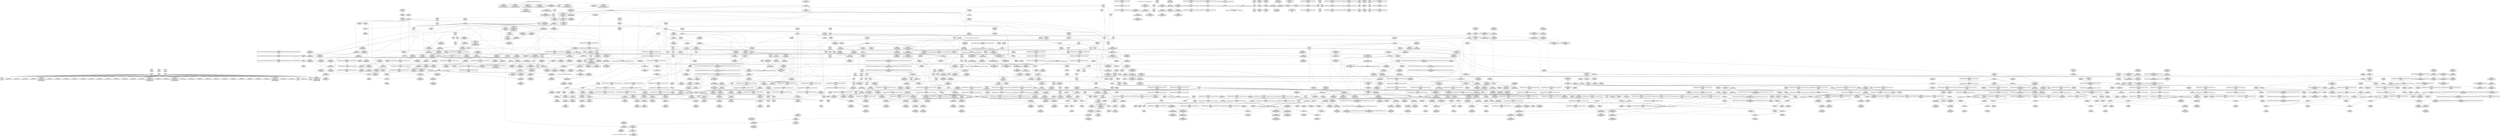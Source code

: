 digraph {
	CE0x52a5f00 [shape=record,shape=Mrecord,label="{CE0x52a5f00|sock_has_perm:_tmp15|security/selinux/hooks.c,3974}"]
	CE0x533e270 [shape=record,shape=Mrecord,label="{CE0x533e270|__preempt_count_add:_tmp7|./arch/x86/include/asm/preempt.h,73|*SummSink*}"]
	CE0x5251ce0 [shape=record,shape=Mrecord,label="{CE0x5251ce0|task_sid:_tmp10|security/selinux/hooks.c,208}"]
	CE0x52a3bc0 [shape=record,shape=Mrecord,label="{CE0x52a3bc0|i64*_getelementptr_inbounds_(_4_x_i64_,_4_x_i64_*___llvm_gcov_ctr128,_i64_0,_i64_1)|*Constant*}"]
	CE0x52d1fa0 [shape=record,shape=Mrecord,label="{CE0x52d1fa0|i8*_getelementptr_inbounds_(_25_x_i8_,_25_x_i8_*_.str3,_i32_0,_i32_0)|*Constant*}"]
	CE0x52d59e0 [shape=record,shape=Mrecord,label="{CE0x52d59e0|_call_void___rcu_read_unlock()_#10,_!dbg_!27734|include/linux/rcupdate.h,937|*SummSource*}"]
	CE0x52e9490 [shape=record,shape=Mrecord,label="{CE0x52e9490|0:_i32,_4:_i32,_8:_i32,_12:_i32,_:_CMRE_4,8_|*MultipleSource*|security/selinux/hooks.c,196|security/selinux/hooks.c,197|*LoadInst*|security/selinux/hooks.c,196}"]
	CE0x5254950 [shape=record,shape=Mrecord,label="{CE0x5254950|i64*_getelementptr_inbounds_(_11_x_i64_,_11_x_i64_*___llvm_gcov_ctr132,_i64_0,_i64_1)|*Constant*}"]
	CE0x523faf0 [shape=record,shape=Mrecord,label="{CE0x523faf0|i64_1|*Constant*}"]
	CE0x5299dc0 [shape=record,shape=Mrecord,label="{CE0x5299dc0|task_sid:_tmp21|security/selinux/hooks.c,208|*SummSource*}"]
	CE0x52d4dc0 [shape=record,shape=Mrecord,label="{CE0x52d4dc0|rcu_lock_release:_entry}"]
	CE0x52e3350 [shape=record,shape=Mrecord,label="{CE0x52e3350|i64*_getelementptr_inbounds_(_4_x_i64_,_4_x_i64_*___llvm_gcov_ctr128,_i64_0,_i64_2)|*Constant*|*SummSource*}"]
	CE0x52d4c40 [shape=record,shape=Mrecord,label="{CE0x52d4c40|GLOBAL:_rcu_lock_release|*Constant*|*SummSource*}"]
	CE0x52e5cc0 [shape=record,shape=Mrecord,label="{CE0x52e5cc0|_call_void_rcu_read_unlock()_#10,_!dbg_!27748|security/selinux/hooks.c,209|*SummSource*}"]
	CE0x52bd450 [shape=record,shape=Mrecord,label="{CE0x52bd450|i64*_getelementptr_inbounds_(_11_x_i64_,_11_x_i64_*___llvm_gcov_ctr127,_i64_0,_i64_1)|*Constant*|*SummSource*}"]
	CE0x5302990 [shape=record,shape=Mrecord,label="{CE0x5302990|__rcu_read_lock:_tmp7|include/linux/rcupdate.h,240}"]
	CE0x526ab30 [shape=record,shape=Mrecord,label="{CE0x526ab30|sock_has_perm:_ad|security/selinux/hooks.c, 3965}"]
	CE0x52a47d0 [shape=record,shape=Mrecord,label="{CE0x52a47d0|sock_has_perm:_u|security/selinux/hooks.c,3973|*SummSource*}"]
	CE0x5368730 [shape=record,shape=Mrecord,label="{CE0x5368730|__preempt_count_sub:_tmp3|*SummSource*}"]
	CE0x524c920 [shape=record,shape=Mrecord,label="{CE0x524c920|sock_has_perm:_tmp19|security/selinux/hooks.c,3977}"]
	CE0x52d0310 [shape=record,shape=Mrecord,label="{CE0x52d0310|task_sid:_tmp17|security/selinux/hooks.c,208|*SummSink*}"]
	CE0x52d6200 [shape=record,shape=Mrecord,label="{CE0x52d6200|__rcu_read_unlock:_entry}"]
	CE0x5242750 [shape=record,shape=Mrecord,label="{CE0x5242750|32:_%struct.sock*,_:_CRE_32,40_|*MultipleSource*|security/selinux/hooks.c,4248|Function::selinux_socket_getsockopt&Arg::sock::}"]
	CE0x53410f0 [shape=record,shape=Mrecord,label="{CE0x53410f0|__rcu_read_unlock:_tmp6|include/linux/rcupdate.h,245}"]
	"CONST[source:0(mediator),value:0(static)][purpose:{operation}]"
	CE0x52af2a0 [shape=record,shape=Mrecord,label="{CE0x52af2a0|sock_has_perm:_sid|security/selinux/hooks.c,3969}"]
	CE0x52c2fc0 [shape=record,shape=Mrecord,label="{CE0x52c2fc0|cred_sid:_tmp6|security/selinux/hooks.c,197|*SummSource*}"]
	CE0x536a6b0 [shape=record,shape=Mrecord,label="{CE0x536a6b0|__preempt_count_add:_bb|*SummSource*}"]
	CE0x52a5180 [shape=record,shape=Mrecord,label="{CE0x52a5180|sock_has_perm:_net1|security/selinux/hooks.c,3973|*SummSource*}"]
	CE0x5229f40 [shape=record,shape=Mrecord,label="{CE0x5229f40|selinux_socket_getsockopt:_entry|*SummSource*}"]
	CE0x52d7bd0 [shape=record,shape=Mrecord,label="{CE0x52d7bd0|i64*_getelementptr_inbounds_(_4_x_i64_,_4_x_i64_*___llvm_gcov_ctr134,_i64_0,_i64_2)|*Constant*|*SummSource*}"]
	CE0x52afbc0 [shape=record,shape=Mrecord,label="{CE0x52afbc0|i64_56|*Constant*|*SummSource*}"]
	CE0x524dfa0 [shape=record,shape=Mrecord,label="{CE0x524dfa0|rcu_read_lock:_tmp13|include/linux/rcupdate.h,882}"]
	CE0x52d4630 [shape=record,shape=Mrecord,label="{CE0x52d4630|rcu_lock_release:_entry|*SummSource*}"]
	CE0x526ac10 [shape=record,shape=Mrecord,label="{CE0x526ac10|sock_has_perm:_ad|security/selinux/hooks.c, 3965|*SummSink*}"]
	CE0x52bd240 [shape=record,shape=Mrecord,label="{CE0x52bd240|rcu_read_lock:_tmp1|*SummSink*}"]
	CE0x52c1a40 [shape=record,shape=Mrecord,label="{CE0x52c1a40|task_sid:_tmp4|*LoadInst*|security/selinux/hooks.c,208|*SummSink*}"]
	CE0x5352890 [shape=record,shape=Mrecord,label="{CE0x5352890|__preempt_count_sub:_bb|*SummSource*}"]
	CE0x52d6810 [shape=record,shape=Mrecord,label="{CE0x52d6810|_ret_void,_!dbg_!27717|include/linux/rcupdate.h,245}"]
	CE0x52deec0 [shape=record,shape=Mrecord,label="{CE0x52deec0|i64*_getelementptr_inbounds_(_4_x_i64_,_4_x_i64_*___llvm_gcov_ctr130,_i64_0,_i64_3)|*Constant*|*SummSource*}"]
	CE0x52d2cc0 [shape=record,shape=Mrecord,label="{CE0x52d2cc0|task_sid:_tmp18|security/selinux/hooks.c,208}"]
	CE0x533ba30 [shape=record,shape=Mrecord,label="{CE0x533ba30|i64*_getelementptr_inbounds_(_4_x_i64_,_4_x_i64_*___llvm_gcov_ctr135,_i64_0,_i64_3)|*Constant*|*SummSink*}"]
	CE0x524f870 [shape=record,shape=Mrecord,label="{CE0x524f870|rcu_read_lock:_entry|*SummSink*}"]
	CE0x5309a90 [shape=record,shape=Mrecord,label="{CE0x5309a90|rcu_read_unlock:_tmp5|include/linux/rcupdate.h,933|*SummSink*}"]
	CE0x52a0fa0 [shape=record,shape=Mrecord,label="{CE0x52a0fa0|__preempt_count_sub:_tmp4|./arch/x86/include/asm/preempt.h,77|*SummSink*}"]
	CE0x5251be0 [shape=record,shape=Mrecord,label="{CE0x5251be0|i64_5|*Constant*|*SummSink*}"]
	CE0x52bf480 [shape=record,shape=Mrecord,label="{CE0x52bf480|cred_sid:_tmp2|*SummSink*}"]
	CE0x5226620 [shape=record,shape=Mrecord,label="{CE0x5226620|i32_1|*Constant*|*SummSource*}"]
	CE0x52a2420 [shape=record,shape=Mrecord,label="{CE0x52a2420|__preempt_count_add:_bb}"]
	CE0x52a8300 [shape=record,shape=Mrecord,label="{CE0x52a8300|i32_(i32,_i32,_i16,_i32,_%struct.common_audit_data*)*_bitcast_(i32_(i32,_i32,_i16,_i32,_%struct.common_audit_data.495*)*_avc_has_perm_to_i32_(i32,_i32,_i16,_i32,_%struct.common_audit_data*)*)|*Constant*}"]
	CE0x52f8860 [shape=record,shape=Mrecord,label="{CE0x52f8860|rcu_read_lock:_tmp14|include/linux/rcupdate.h,882}"]
	CE0x52d6030 [shape=record,shape=Mrecord,label="{CE0x52d6030|GLOBAL:___rcu_read_unlock|*Constant*|*SummSink*}"]
	CE0x530f800 [shape=record,shape=Mrecord,label="{CE0x530f800|_call_void___preempt_count_add(i32_1)_#10,_!dbg_!27711|include/linux/rcupdate.h,239|*SummSink*}"]
	CE0x530dac0 [shape=record,shape=Mrecord,label="{CE0x530dac0|rcu_read_unlock:_if.end}"]
	CE0x530c550 [shape=record,shape=Mrecord,label="{CE0x530c550|rcu_read_unlock:_tmp10|include/linux/rcupdate.h,933|*SummSource*}"]
	CE0x52a5d10 [shape=record,shape=Mrecord,label="{CE0x52a5d10|sock_has_perm:_net3|security/selinux/hooks.c,3974|*SummSink*}"]
	CE0x52e8900 [shape=record,shape=Mrecord,label="{CE0x52e8900|rcu_read_unlock:_tmp|*SummSink*}"]
	CE0x52c1530 [shape=record,shape=Mrecord,label="{CE0x52c1530|rcu_read_lock:_tmp|*SummSink*}"]
	CE0x5298130 [shape=record,shape=Mrecord,label="{CE0x5298130|task_sid:_tmp26|security/selinux/hooks.c,208|*SummSource*}"]
	CE0x52d8490 [shape=record,shape=Mrecord,label="{CE0x52d8490|rcu_lock_release:_tmp3}"]
	CE0x5309eb0 [shape=record,shape=Mrecord,label="{CE0x5309eb0|__preempt_count_add:_val|Function::__preempt_count_add&Arg::val::}"]
	CE0x6fee940 [shape=record,shape=Mrecord,label="{CE0x6fee940|selinux_socket_getsockopt:_call1|security/selinux/hooks.c,4248|*SummSink*}"]
	CE0x52be130 [shape=record,shape=Mrecord,label="{CE0x52be130|i64_4|*Constant*}"]
	CE0x5222a20 [shape=record,shape=Mrecord,label="{CE0x5222a20|sock_has_perm:_perms|Function::sock_has_perm&Arg::perms::|*SummSource*}"]
	CE0x521bc00 [shape=record,shape=Mrecord,label="{CE0x521bc00|get_current:_entry|*SummSource*}"]
	CE0x52d6e20 [shape=record,shape=Mrecord,label="{CE0x52d6e20|__rcu_read_lock:_do.end|*SummSource*}"]
	CE0x52a8af0 [shape=record,shape=Mrecord,label="{CE0x52a8af0|rcu_read_lock:_tmp8|include/linux/rcupdate.h,882|*SummSink*}"]
	CE0x52ccde0 [shape=record,shape=Mrecord,label="{CE0x52ccde0|rcu_read_lock:_tmp4|include/linux/rcupdate.h,882|*SummSource*}"]
	CE0x534cfe0 [shape=record,shape=Mrecord,label="{CE0x534cfe0|_call_void_lock_release(%struct.lockdep_map*_%map,_i32_1,_i64_ptrtoint_(i8*_blockaddress(_rcu_lock_release,_%__here)_to_i64))_#10,_!dbg_!27716|include/linux/rcupdate.h,423|*SummSource*}"]
	CE0x5251de0 [shape=record,shape=Mrecord,label="{CE0x5251de0|task_sid:_tmp10|security/selinux/hooks.c,208|*SummSource*}"]
	CE0x5308570 [shape=record,shape=Mrecord,label="{CE0x5308570|rcu_read_unlock:_if.then}"]
	CE0x52423b0 [shape=record,shape=Mrecord,label="{CE0x52423b0|sock_has_perm:_tmp9|security/selinux/hooks.c,3969}"]
	CE0x52bea40 [shape=record,shape=Mrecord,label="{CE0x52bea40|_ret_void,_!dbg_!27717|include/linux/rcupdate.h,419}"]
	CE0x5222fa0 [shape=record,shape=Mrecord,label="{CE0x5222fa0|32:_%struct.sock*,_:_CRE_4,6_|*MultipleSource*|security/selinux/hooks.c,4248|Function::selinux_socket_getsockopt&Arg::sock::}"]
	CE0x52ee900 [shape=record,shape=Mrecord,label="{CE0x52ee900|rcu_lock_acquire:_tmp2|*SummSink*}"]
	CE0x52aab30 [shape=record,shape=Mrecord,label="{CE0x52aab30|_call_void_mcount()_#3|*SummSource*}"]
	CE0x52a6490 [shape=record,shape=Mrecord,label="{CE0x52a6490|sock_has_perm:_sk4|security/selinux/hooks.c,3974|*SummSource*}"]
	CE0x52ee320 [shape=record,shape=Mrecord,label="{CE0x52ee320|_call_void___preempt_count_sub(i32_1)_#10,_!dbg_!27715|include/linux/rcupdate.h,244|*SummSink*}"]
	CE0x533a920 [shape=record,shape=Mrecord,label="{CE0x533a920|_call_void_asm_addl_$1,_%gs:$0_,_*m,ri,*m,_dirflag_,_fpsr_,_flags_(i32*___preempt_count,_i32_%sub,_i32*___preempt_count)_#3,_!dbg_!27717,_!srcloc_!27718|./arch/x86/include/asm/preempt.h,77|*SummSink*}"]
	CE0x52af470 [shape=record,shape=Mrecord,label="{CE0x52af470|sock_has_perm:_sid|security/selinux/hooks.c,3969|*SummSink*}"]
	CE0x52ea890 [shape=record,shape=Mrecord,label="{CE0x52ea890|GLOBAL:___llvm_gcov_ctr132|Global_var:__llvm_gcov_ctr132|*SummSink*}"]
	CE0x52e2c90 [shape=record,shape=Mrecord,label="{CE0x52e2c90|__preempt_count_add:_tmp4|./arch/x86/include/asm/preempt.h,72}"]
	CE0x5220e90 [shape=record,shape=Mrecord,label="{CE0x5220e90|selinux_socket_getsockopt:_tmp1|*SummSource*}"]
	CE0x5221120 [shape=record,shape=Mrecord,label="{CE0x5221120|selinux_socket_getsockopt:_bb}"]
	CE0x5311cc0 [shape=record,shape=Mrecord,label="{CE0x5311cc0|rcu_read_unlock:_tmp16|include/linux/rcupdate.h,933|*SummSink*}"]
	CE0x52ac090 [shape=record,shape=Mrecord,label="{CE0x52ac090|8:_%struct.sock*,_:_SCME_33,34_}"]
	CE0x52a11a0 [shape=record,shape=Mrecord,label="{CE0x52a11a0|__preempt_count_sub:_tmp5|./arch/x86/include/asm/preempt.h,77|*SummSink*}"]
	CE0x534fc00 [shape=record,shape=Mrecord,label="{CE0x534fc00|rcu_lock_acquire:_tmp7}"]
	CE0x524fd80 [shape=record,shape=Mrecord,label="{CE0x524fd80|rcu_read_lock:_tmp3|*SummSource*}"]
	CE0x5339f50 [shape=record,shape=Mrecord,label="{CE0x5339f50|__rcu_read_unlock:_bb|*SummSource*}"]
	CE0x52c6d90 [shape=record,shape=Mrecord,label="{CE0x52c6d90|rcu_lock_acquire:_map|Function::rcu_lock_acquire&Arg::map::|*SummSink*}"]
	CE0x52bcdd0 [shape=record,shape=Mrecord,label="{CE0x52bcdd0|task_sid:_tmp|*SummSink*}"]
	CE0x5255d70 [shape=record,shape=Mrecord,label="{CE0x5255d70|sock_has_perm:_tmp18|security/selinux/hooks.c,3977|*SummSink*}"]
	CE0x52c3430 [shape=record,shape=Mrecord,label="{CE0x52c3430|task_sid:_tmp|*SummSource*}"]
	CE0x52d33c0 [shape=record,shape=Mrecord,label="{CE0x52d33c0|i32_0|*Constant*}"]
	CE0x52ad4c0 [shape=record,shape=Mrecord,label="{CE0x52ad4c0|8:_%struct.sock*,_:_SCME_50,51_}"]
	CE0x52eab00 [shape=record,shape=Mrecord,label="{CE0x52eab00|rcu_read_lock:_tmp6|include/linux/rcupdate.h,882|*SummSource*}"]
	CE0x52e2dd0 [shape=record,shape=Mrecord,label="{CE0x52e2dd0|__rcu_read_unlock:_do.end}"]
	CE0x52f9420 [shape=record,shape=Mrecord,label="{CE0x52f9420|rcu_read_lock:_tmp16|include/linux/rcupdate.h,882|*SummSource*}"]
	CE0x522ce30 [shape=record,shape=Mrecord,label="{CE0x522ce30|sock_has_perm:_tmp10|security/selinux/hooks.c,3969}"]
	CE0x5357030 [shape=record,shape=Mrecord,label="{CE0x5357030|__rcu_read_unlock:_tmp1|*SummSink*}"]
	CE0x52fc0d0 [shape=record,shape=Mrecord,label="{CE0x52fc0d0|rcu_read_lock:_tmp17|include/linux/rcupdate.h,882|*SummSink*}"]
	CE0x522d1d0 [shape=record,shape=Mrecord,label="{CE0x522d1d0|selinux_socket_getsockopt:_tmp2}"]
	CE0x52e7cd0 [shape=record,shape=Mrecord,label="{CE0x52e7cd0|rcu_read_lock:_do.end|*SummSink*}"]
	CE0x52f92f0 [shape=record,shape=Mrecord,label="{CE0x52f92f0|rcu_read_lock:_tmp16|include/linux/rcupdate.h,882}"]
	CE0x52f9a60 [shape=record,shape=Mrecord,label="{CE0x52f9a60|i64*_getelementptr_inbounds_(_11_x_i64_,_11_x_i64_*___llvm_gcov_ctr127,_i64_0,_i64_8)|*Constant*|*SummSource*}"]
	CE0x52de810 [shape=record,shape=Mrecord,label="{CE0x52de810|i64*_getelementptr_inbounds_(_4_x_i64_,_4_x_i64_*___llvm_gcov_ctr130,_i64_0,_i64_3)|*Constant*}"]
	CE0x52a2d10 [shape=record,shape=Mrecord,label="{CE0x52a2d10|sock_has_perm:_tmp11|security/selinux/hooks.c,3970|*SummSink*}"]
	CE0x530e810 [shape=record,shape=Mrecord,label="{CE0x530e810|rcu_lock_release:_tmp2|*SummSource*}"]
	CE0x52acc70 [shape=record,shape=Mrecord,label="{CE0x52acc70|8:_%struct.sock*,_:_SCME_43,44_}"]
	CE0x52d1810 [shape=record,shape=Mrecord,label="{CE0x52d1810|_call_void_lockdep_rcu_suspicious(i8*_getelementptr_inbounds_(_25_x_i8_,_25_x_i8_*_.str3,_i32_0,_i32_0),_i32_208,_i8*_getelementptr_inbounds_(_41_x_i8_,_41_x_i8_*_.str44,_i32_0,_i32_0))_#10,_!dbg_!27732|security/selinux/hooks.c,208|*SummSource*}"]
	CE0x52bffc0 [shape=record,shape=Mrecord,label="{CE0x52bffc0|cred_sid:_tmp3}"]
	CE0x52314c0 [shape=record,shape=Mrecord,label="{CE0x52314c0|_call_void_mcount()_#3}"]
	CE0x52aa100 [shape=record,shape=Mrecord,label="{CE0x52aa100|_ret_i32_%retval.0,_!dbg_!27728|security/selinux/avc.c,775|*SummSink*}"]
	CE0x5252600 [shape=record,shape=Mrecord,label="{CE0x5252600|task_sid:_do.body5}"]
	CE0x52cd810 [shape=record,shape=Mrecord,label="{CE0x52cd810|task_sid:_tmp12|security/selinux/hooks.c,208|*SummSource*}"]
	CE0x5308360 [shape=record,shape=Mrecord,label="{CE0x5308360|rcu_read_unlock:_bb|*SummSource*}"]
	CE0x52feca0 [shape=record,shape=Mrecord,label="{CE0x52feca0|rcu_read_lock:_tmp22|include/linux/rcupdate.h,884}"]
	CE0x5350d40 [shape=record,shape=Mrecord,label="{CE0x5350d40|rcu_lock_release:_bb}"]
	CE0x5306710 [shape=record,shape=Mrecord,label="{CE0x5306710|rcu_lock_acquire:_tmp1|*SummSink*}"]
	CE0x5311a20 [shape=record,shape=Mrecord,label="{CE0x5311a20|rcu_read_unlock:_tmp16|include/linux/rcupdate.h,933}"]
	CE0x52a4390 [shape=record,shape=Mrecord,label="{CE0x52a4390|avc_has_perm:_entry}"]
	CE0x5312ff0 [shape=record,shape=Mrecord,label="{CE0x5312ff0|i64*_getelementptr_inbounds_(_11_x_i64_,_11_x_i64_*___llvm_gcov_ctr132,_i64_0,_i64_9)|*Constant*}"]
	CE0x52e3f20 [shape=record,shape=Mrecord,label="{CE0x52e3f20|task_sid:_tmp27|security/selinux/hooks.c,208|*SummSource*}"]
	CE0x5346f20 [shape=record,shape=Mrecord,label="{CE0x5346f20|__preempt_count_sub:_tmp1|*SummSource*}"]
	CE0x534e180 [shape=record,shape=Mrecord,label="{CE0x534e180|__rcu_read_lock:_tmp3}"]
	CE0x523fc90 [shape=record,shape=Mrecord,label="{CE0x523fc90|get_current:_tmp}"]
	CE0x5246d20 [shape=record,shape=Mrecord,label="{CE0x5246d20|task_sid:_tmp3|*SummSink*}"]
	CE0x5260840 [shape=record,shape=Mrecord,label="{CE0x5260840|sock_has_perm:_perms|Function::sock_has_perm&Arg::perms::}"]
	CE0x52e63c0 [shape=record,shape=Mrecord,label="{CE0x52e63c0|rcu_read_unlock:_entry}"]
	CE0x52a7900 [shape=record,shape=Mrecord,label="{CE0x52a7900|i32_4|*Constant*}"]
	CE0x52c9550 [shape=record,shape=Mrecord,label="{CE0x52c9550|rcu_read_unlock:_tmp3}"]
	CE0x52c7c50 [shape=record,shape=Mrecord,label="{CE0x52c7c50|rcu_read_lock:_land.lhs.true2|*SummSource*}"]
	CE0x52ac1c0 [shape=record,shape=Mrecord,label="{CE0x52ac1c0|8:_%struct.sock*,_:_SCME_34,35_}"]
	CE0x523b370 [shape=record,shape=Mrecord,label="{CE0x523b370|sock_has_perm:_tmp1|*SummSource*}"]
	CE0x5256fc0 [shape=record,shape=Mrecord,label="{CE0x5256fc0|rcu_read_unlock:_tmp1|*SummSink*}"]
	CE0x52ed150 [shape=record,shape=Mrecord,label="{CE0x52ed150|__rcu_read_lock:_tmp1|*SummSource*}"]
	CE0x521ba00 [shape=record,shape=Mrecord,label="{CE0x521ba00|i32_5|*Constant*}"]
	CE0x5254d90 [shape=record,shape=Mrecord,label="{CE0x5254d90|avc_has_perm:_entry|*SummSource*}"]
	CE0x524f560 [shape=record,shape=Mrecord,label="{CE0x524f560|_ret_void,_!dbg_!27717|include/linux/rcupdate.h,240}"]
	CE0x52c9bb0 [shape=record,shape=Mrecord,label="{CE0x52c9bb0|GLOBAL:___llvm_gcov_ctr126|Global_var:__llvm_gcov_ctr126}"]
	CE0x53153f0 [shape=record,shape=Mrecord,label="{CE0x53153f0|_call_void_lockdep_rcu_suspicious(i8*_getelementptr_inbounds_(_25_x_i8_,_25_x_i8_*_.str45,_i32_0,_i32_0),_i32_934,_i8*_getelementptr_inbounds_(_44_x_i8_,_44_x_i8_*_.str47,_i32_0,_i32_0))_#10,_!dbg_!27726|include/linux/rcupdate.h,933|*SummSink*}"]
	CE0x5305720 [shape=record,shape=Mrecord,label="{CE0x5305720|rcu_lock_acquire:_bb|*SummSink*}"]
	CE0x52cbb00 [shape=record,shape=Mrecord,label="{CE0x52cbb00|rcu_lock_acquire:_entry|*SummSink*}"]
	CE0x533f220 [shape=record,shape=Mrecord,label="{CE0x533f220|__preempt_count_sub:_bb|*SummSink*}"]
	CE0x52ea2b0 [shape=record,shape=Mrecord,label="{CE0x52ea2b0|_call_void___preempt_count_sub(i32_1)_#10,_!dbg_!27715|include/linux/rcupdate.h,244}"]
	CE0x52fdc40 [shape=record,shape=Mrecord,label="{CE0x52fdc40|rcu_read_lock:_tmp20|include/linux/rcupdate.h,882}"]
	CE0x52c8ab0 [shape=record,shape=Mrecord,label="{CE0x52c8ab0|task_sid:_bb}"]
	CE0x52ec6a0 [shape=record,shape=Mrecord,label="{CE0x52ec6a0|_call_void_mcount()_#3}"]
	CE0x52bef40 [shape=record,shape=Mrecord,label="{CE0x52bef40|i64*_getelementptr_inbounds_(_13_x_i64_,_13_x_i64_*___llvm_gcov_ctr126,_i64_0,_i64_1)|*Constant*}"]
	CE0x52ff510 [shape=record,shape=Mrecord,label="{CE0x52ff510|i64*_getelementptr_inbounds_(_2_x_i64_,_2_x_i64_*___llvm_gcov_ctr131,_i64_0,_i64_0)|*Constant*|*SummSink*}"]
	CE0x530cae0 [shape=record,shape=Mrecord,label="{CE0x530cae0|__preempt_count_add:_tmp5|./arch/x86/include/asm/preempt.h,72|*SummSink*}"]
	CE0x52fb2d0 [shape=record,shape=Mrecord,label="{CE0x52fb2d0|i8*_getelementptr_inbounds_(_42_x_i8_,_42_x_i8_*_.str46,_i32_0,_i32_0)|*Constant*}"]
	CE0x5245b70 [shape=record,shape=Mrecord,label="{CE0x5245b70|sock_has_perm:_sk_security|security/selinux/hooks.c,3964|*SummSink*}"]
	CE0x52555b0 [shape=record,shape=Mrecord,label="{CE0x52555b0|sock_has_perm:_retval.0|*SummSink*}"]
	CE0x5251ad0 [shape=record,shape=Mrecord,label="{CE0x5251ad0|i64_5|*Constant*|*SummSource*}"]
	CE0x52ea160 [shape=record,shape=Mrecord,label="{CE0x52ea160|_call_void_asm_sideeffect_,_memory_,_dirflag_,_fpsr_,_flags_()_#3,_!dbg_!27711,_!srcloc_!27714|include/linux/rcupdate.h,244|*SummSink*}"]
	CE0x522f7b0 [shape=record,shape=Mrecord,label="{CE0x522f7b0|i32_2|*Constant*|*SummSink*}"]
	CE0x52eb730 [shape=record,shape=Mrecord,label="{CE0x52eb730|GLOBAL:_rcu_read_lock.__warned|Global_var:rcu_read_lock.__warned|*SummSource*}"]
	CE0x52ee820 [shape=record,shape=Mrecord,label="{CE0x52ee820|rcu_lock_acquire:_tmp2}"]
	CE0x5245aa0 [shape=record,shape=Mrecord,label="{CE0x5245aa0|sock_has_perm:_sk_security|security/selinux/hooks.c,3964|*SummSource*}"]
	CE0x52d8f70 [shape=record,shape=Mrecord,label="{CE0x52d8f70|__rcu_read_lock:_tmp5|include/linux/rcupdate.h,239|*SummSink*}"]
	CE0x52d18c0 [shape=record,shape=Mrecord,label="{CE0x52d18c0|_call_void_lockdep_rcu_suspicious(i8*_getelementptr_inbounds_(_25_x_i8_,_25_x_i8_*_.str3,_i32_0,_i32_0),_i32_208,_i8*_getelementptr_inbounds_(_41_x_i8_,_41_x_i8_*_.str44,_i32_0,_i32_0))_#10,_!dbg_!27732|security/selinux/hooks.c,208|*SummSink*}"]
	CE0x5308460 [shape=record,shape=Mrecord,label="{CE0x5308460|rcu_read_unlock:_bb|*SummSink*}"]
	CE0x5244070 [shape=record,shape=Mrecord,label="{CE0x5244070|cred_sid:_security|security/selinux/hooks.c,196|*SummSource*}"]
	CE0x5296b60 [shape=record,shape=Mrecord,label="{CE0x5296b60|i8*_getelementptr_inbounds_(_41_x_i8_,_41_x_i8_*_.str44,_i32_0,_i32_0)|*Constant*|*SummSink*}"]
	CE0x52abd00 [shape=record,shape=Mrecord,label="{CE0x52abd00|8:_%struct.sock*,_:_SCME_30,31_}"]
	CE0x5309360 [shape=record,shape=Mrecord,label="{CE0x5309360|rcu_read_unlock:_do.body|*SummSource*}"]
	CE0x52e3c00 [shape=record,shape=Mrecord,label="{CE0x52e3c00|_call_void_rcu_read_unlock()_#10,_!dbg_!27748|security/selinux/hooks.c,209|*SummSink*}"]
	CE0x52fb390 [shape=record,shape=Mrecord,label="{CE0x52fb390|i8*_getelementptr_inbounds_(_42_x_i8_,_42_x_i8_*_.str46,_i32_0,_i32_0)|*Constant*|*SummSource*}"]
	CE0x52c4e50 [shape=record,shape=Mrecord,label="{CE0x52c4e50|rcu_read_lock:_do.body|*SummSink*}"]
	CE0x529d390 [shape=record,shape=Mrecord,label="{CE0x529d390|__preempt_count_sub:_tmp7|./arch/x86/include/asm/preempt.h,78}"]
	CE0x5233950 [shape=record,shape=Mrecord,label="{CE0x5233950|task_sid:_task|Function::task_sid&Arg::task::|*SummSink*}"]
	CE0x52cb740 [shape=record,shape=Mrecord,label="{CE0x52cb740|task_sid:_land.lhs.true2|*SummSink*}"]
	CE0x52cf300 [shape=record,shape=Mrecord,label="{CE0x52cf300|task_sid:_tmp14|security/selinux/hooks.c,208|*SummSource*}"]
	CE0x5243df0 [shape=record,shape=Mrecord,label="{CE0x5243df0|COLLAPSED:_CMRE:_elem_0::|security/selinux/hooks.c,196}"]
	CE0x52b4080 [shape=record,shape=Mrecord,label="{CE0x52b4080|sock_has_perm:_tmp3|security/selinux/hooks.c,3964|*SummSink*}"]
	CE0x5233c60 [shape=record,shape=Mrecord,label="{CE0x5233c60|_ret_i32_%call7,_!dbg_!27749|security/selinux/hooks.c,210|*SummSource*}"]
	CE0x5303ac0 [shape=record,shape=Mrecord,label="{CE0x5303ac0|GLOBAL:___llvm_gcov_ctr132|Global_var:__llvm_gcov_ctr132}"]
	CE0x52d37c0 [shape=record,shape=Mrecord,label="{CE0x52d37c0|rcu_read_unlock:_tmp21|include/linux/rcupdate.h,935|*SummSink*}"]
	CE0x530bda0 [shape=record,shape=Mrecord,label="{CE0x530bda0|rcu_lock_release:_tmp}"]
	CE0x534fcc0 [shape=record,shape=Mrecord,label="{CE0x534fcc0|rcu_lock_acquire:_tmp7|*SummSource*}"]
	CE0x5254330 [shape=record,shape=Mrecord,label="{CE0x5254330|i64*_getelementptr_inbounds_(_11_x_i64_,_11_x_i64_*___llvm_gcov_ctr132,_i64_0,_i64_0)|*Constant*|*SummSink*}"]
	CE0x52a8f90 [shape=record,shape=Mrecord,label="{CE0x52a8f90|rcu_read_lock:_tobool1|include/linux/rcupdate.h,882|*SummSource*}"]
	CE0x53054b0 [shape=record,shape=Mrecord,label="{CE0x53054b0|rcu_read_unlock:_tobool1|include/linux/rcupdate.h,933|*SummSource*}"]
	CE0x5222d90 [shape=record,shape=Mrecord,label="{CE0x5222d90|i64*_getelementptr_inbounds_(_2_x_i64_,_2_x_i64_*___llvm_gcov_ctr365,_i64_0,_i64_1)|*Constant*}"]
	CE0x52b0090 [shape=record,shape=Mrecord,label="{CE0x52b0090|16:_i32,_24:_i16,_:_CRE_16,20_|*MultipleSource*|*LoadInst*|security/selinux/hooks.c,3964|security/selinux/hooks.c,3964|security/selinux/hooks.c,3969}"]
	CE0x5302b00 [shape=record,shape=Mrecord,label="{CE0x5302b00|__rcu_read_lock:_tmp7|include/linux/rcupdate.h,240|*SummSource*}"]
	CE0x52b1340 [shape=record,shape=Mrecord,label="{CE0x52b1340|sock_has_perm:_cmp|security/selinux/hooks.c,3969|*SummSink*}"]
	CE0x52a7ba0 [shape=record,shape=Mrecord,label="{CE0x52a7ba0|i32_4|*Constant*|*SummSink*}"]
	CE0x52f8520 [shape=record,shape=Mrecord,label="{CE0x52f8520|rcu_read_lock:_tmp13|include/linux/rcupdate.h,882|*SummSink*}"]
	CE0x52bdc50 [shape=record,shape=Mrecord,label="{CE0x52bdc50|rcu_read_lock:_tmp1|*SummSource*}"]
	CE0x53469a0 [shape=record,shape=Mrecord,label="{CE0x53469a0|i64*_getelementptr_inbounds_(_4_x_i64_,_4_x_i64_*___llvm_gcov_ctr135,_i64_0,_i64_0)|*Constant*|*SummSink*}"]
	CE0x52c7a90 [shape=record,shape=Mrecord,label="{CE0x52c7a90|rcu_read_lock:_if.end|*SummSink*}"]
	CE0x53147f0 [shape=record,shape=Mrecord,label="{CE0x53147f0|rcu_read_unlock:_tmp17|include/linux/rcupdate.h,933|*SummSource*}"]
	CE0x5305300 [shape=record,shape=Mrecord,label="{CE0x5305300|rcu_read_unlock:_tmp9|include/linux/rcupdate.h,933}"]
	CE0x52d55d0 [shape=record,shape=Mrecord,label="{CE0x52d55d0|GLOBAL:___rcu_read_unlock|*Constant*}"]
	CE0x52a1370 [shape=record,shape=Mrecord,label="{CE0x52a1370|void_(i32*,_i32,_i32*)*_asm_addl_$1,_%gs:$0_,_*m,ri,*m,_dirflag_,_fpsr_,_flags_}"]
	CE0x524ca90 [shape=record,shape=Mrecord,label="{CE0x524ca90|sock_has_perm:_tmp19|security/selinux/hooks.c,3977|*SummSource*}"]
	CE0x52536e0 [shape=record,shape=Mrecord,label="{CE0x52536e0|i32_59|*Constant*|*SummSink*}"]
	CE0x52562a0 [shape=record,shape=Mrecord,label="{CE0x52562a0|i32_59|*Constant*|*SummSource*}"]
	CE0x52a85a0 [shape=record,shape=Mrecord,label="{CE0x52a85a0|i32_(i32,_i32,_i16,_i32,_%struct.common_audit_data*)*_bitcast_(i32_(i32,_i32,_i16,_i32,_%struct.common_audit_data.495*)*_avc_has_perm_to_i32_(i32,_i32,_i16,_i32,_%struct.common_audit_data*)*)|*Constant*|*SummSink*}"]
	CE0x52c0b30 [shape=record,shape=Mrecord,label="{CE0x52c0b30|i32_77|*Constant*|*SummSource*}"]
	CE0x5299890 [shape=record,shape=Mrecord,label="{CE0x5299890|task_sid:_tmp20|security/selinux/hooks.c,208|*SummSource*}"]
	CE0x52c1630 [shape=record,shape=Mrecord,label="{CE0x52c1630|i64_1|*Constant*}"]
	CE0x52219d0 [shape=record,shape=Mrecord,label="{CE0x52219d0|_call_void_mcount()_#3|*SummSink*}"]
	CE0x5313ff0 [shape=record,shape=Mrecord,label="{CE0x5313ff0|rcu_read_unlock:_tmp20|include/linux/rcupdate.h,933|*SummSink*}"]
	CE0x53081b0 [shape=record,shape=Mrecord,label="{CE0x53081b0|_ret_void,_!dbg_!27719|./arch/x86/include/asm/preempt.h,73|*SummSink*}"]
	CE0x5232db0 [shape=record,shape=Mrecord,label="{CE0x5232db0|i32_1|*Constant*}"]
	CE0x52cf410 [shape=record,shape=Mrecord,label="{CE0x52cf410|task_sid:_tmp14|security/selinux/hooks.c,208|*SummSink*}"]
	CE0x52e8ec0 [shape=record,shape=Mrecord,label="{CE0x52e8ec0|rcu_read_lock:_do.end}"]
	CE0x52c1ed0 [shape=record,shape=Mrecord,label="{CE0x52c1ed0|cred_sid:_tmp1|*SummSink*}"]
	CE0x52c0580 [shape=record,shape=Mrecord,label="{CE0x52c0580|__rcu_read_lock:_entry|*SummSink*}"]
	CE0x52d26f0 [shape=record,shape=Mrecord,label="{CE0x52d26f0|i32_208|*Constant*}"]
	CE0x525f680 [shape=record,shape=Mrecord,label="{CE0x525f680|i32_16384|*Constant*|*SummSource*}"]
	CE0x534ab60 [shape=record,shape=Mrecord,label="{CE0x534ab60|__preempt_count_add:_do.body|*SummSource*}"]
	CE0x52c6740 [shape=record,shape=Mrecord,label="{CE0x52c6740|task_sid:_tobool1|security/selinux/hooks.c,208}"]
	CE0x5356b40 [shape=record,shape=Mrecord,label="{CE0x5356b40|_call_void_mcount()_#3|*SummSource*}"]
	CE0x521b5a0 [shape=record,shape=Mrecord,label="{CE0x521b5a0|sock_has_perm:_sk|Function::sock_has_perm&Arg::sk::|*SummSink*}"]
	CE0x52ce1f0 [shape=record,shape=Mrecord,label="{CE0x52ce1f0|task_sid:_call3|security/selinux/hooks.c,208|*SummSource*}"]
	CE0x52b0c30 [shape=record,shape=Mrecord,label="{CE0x52b0c30|sock_has_perm:_tmp7|security/selinux/hooks.c,3969|*SummSource*}"]
	CE0x530f690 [shape=record,shape=Mrecord,label="{CE0x530f690|_call_void___preempt_count_add(i32_1)_#10,_!dbg_!27711|include/linux/rcupdate.h,239|*SummSource*}"]
	CE0x5220ff0 [shape=record,shape=Mrecord,label="{CE0x5220ff0|_call_void_mcount()_#3|*SummSource*}"]
	CE0x530ce40 [shape=record,shape=Mrecord,label="{CE0x530ce40|i64*_getelementptr_inbounds_(_4_x_i64_,_4_x_i64_*___llvm_gcov_ctr130,_i64_0,_i64_1)|*Constant*|*SummSource*}"]
	CE0x52cfc40 [shape=record,shape=Mrecord,label="{CE0x52cfc40|task_sid:_tmp16|security/selinux/hooks.c,208}"]
	CE0x52c0dc0 [shape=record,shape=Mrecord,label="{CE0x52c0dc0|i64*_getelementptr_inbounds_(_2_x_i64_,_2_x_i64_*___llvm_gcov_ctr131,_i64_0,_i64_1)|*Constant*|*SummSource*}"]
	CE0x52c3cd0 [shape=record,shape=Mrecord,label="{CE0x52c3cd0|GLOBAL:___llvm_gcov_ctr126|Global_var:__llvm_gcov_ctr126|*SummSource*}"]
	CE0x52d6db0 [shape=record,shape=Mrecord,label="{CE0x52d6db0|__rcu_read_lock:_do.end}"]
	CE0x52ffe30 [shape=record,shape=Mrecord,label="{CE0x52ffe30|rcu_read_unlock:_tmp14|include/linux/rcupdate.h,933|*SummSource*}"]
	CE0x5232870 [shape=record,shape=Mrecord,label="{CE0x5232870|GLOBAL:_lock_release|*Constant*|*SummSource*}"]
	CE0x5337ee0 [shape=record,shape=Mrecord,label="{CE0x5337ee0|rcu_lock_release:___here}"]
	CE0x5307ff0 [shape=record,shape=Mrecord,label="{CE0x5307ff0|_ret_void,_!dbg_!27719|./arch/x86/include/asm/preempt.h,73|*SummSource*}"]
	CE0x52c1240 [shape=record,shape=Mrecord,label="{CE0x52c1240|task_sid:_tmp1|*SummSource*}"]
	CE0x530be80 [shape=record,shape=Mrecord,label="{CE0x530be80|rcu_lock_release:_tmp|*SummSource*}"]
	CE0x5242420 [shape=record,shape=Mrecord,label="{CE0x5242420|_call_void_mcount()_#3}"]
	CE0x5273c60 [shape=record,shape=Mrecord,label="{CE0x5273c60|avc_has_perm:_requested|Function::avc_has_perm&Arg::requested::}"]
	CE0x523b7b0 [shape=record,shape=Mrecord,label="{CE0x523b7b0|32:_%struct.sock*,_:_CRE_40,48_|*MultipleSource*|security/selinux/hooks.c,4248|Function::selinux_socket_getsockopt&Arg::sock::}"]
	CE0x52a6030 [shape=record,shape=Mrecord,label="{CE0x52a6030|sock_has_perm:_tmp15|security/selinux/hooks.c,3974|*SummSource*}"]
	CE0x5296e70 [shape=record,shape=Mrecord,label="{CE0x5296e70|i64*_getelementptr_inbounds_(_13_x_i64_,_13_x_i64_*___llvm_gcov_ctr126,_i64_0,_i64_10)|*Constant*|*SummSource*}"]
	CE0x52c6cb0 [shape=record,shape=Mrecord,label="{CE0x52c6cb0|rcu_lock_acquire:_map|Function::rcu_lock_acquire&Arg::map::|*SummSource*}"]
	CE0x5351bc0 [shape=record,shape=Mrecord,label="{CE0x5351bc0|_call_void_mcount()_#3|*SummSource*}"]
	CE0x52aa480 [shape=record,shape=Mrecord,label="{CE0x52aa480|8:_%struct.sock*,_:_SCME_0,4_|*MultipleSource*|security/selinux/hooks.c, 3966|security/selinux/hooks.c,3966|security/selinux/hooks.c,3966}"]
	CE0x5352af0 [shape=record,shape=Mrecord,label="{CE0x5352af0|__preempt_count_sub:_do.body|*SummSource*}"]
	CE0x52bf830 [shape=record,shape=Mrecord,label="{CE0x52bf830|task_sid:_tmp9|security/selinux/hooks.c,208|*SummSource*}"]
	CE0x52b1e10 [shape=record,shape=Mrecord,label="{CE0x52b1e10|GLOBAL:___llvm_gcov_ctr327|Global_var:__llvm_gcov_ctr327|*SummSink*}"]
	CE0x52f90b0 [shape=record,shape=Mrecord,label="{CE0x52f90b0|rcu_read_lock:_tmp15|include/linux/rcupdate.h,882|*SummSink*}"]
	CE0x533c840 [shape=record,shape=Mrecord,label="{CE0x533c840|_call_void_lock_release(%struct.lockdep_map*_%map,_i32_1,_i64_ptrtoint_(i8*_blockaddress(_rcu_lock_release,_%__here)_to_i64))_#10,_!dbg_!27716|include/linux/rcupdate.h,423}"]
	CE0x52adbe0 [shape=record,shape=Mrecord,label="{CE0x52adbe0|i32_8|*Constant*}"]
	CE0x5355240 [shape=record,shape=Mrecord,label="{CE0x5355240|__rcu_read_unlock:_tmp2}"]
	CE0x5339fc0 [shape=record,shape=Mrecord,label="{CE0x5339fc0|__rcu_read_unlock:_do.body|*SummSource*}"]
	CE0x52bd5f0 [shape=record,shape=Mrecord,label="{CE0x52bd5f0|task_sid:_tobool|security/selinux/hooks.c,208|*SummSource*}"]
	CE0x529d0b0 [shape=record,shape=Mrecord,label="{CE0x529d0b0|__preempt_count_sub:_tmp7|./arch/x86/include/asm/preempt.h,78|*SummSink*}"]
	CE0x5272ad0 [shape=record,shape=Mrecord,label="{CE0x5272ad0|i8_2|*Constant*|*SummSource*}"]
	CE0x52283b0 [shape=record,shape=Mrecord,label="{CE0x52283b0|sock_has_perm:_net|security/selinux/hooks.c, 3966|*SummSink*}"]
	CE0x5270ac0 [shape=record,shape=Mrecord,label="{CE0x5270ac0|i8_2|*Constant*}"]
	CE0x5241120 [shape=record,shape=Mrecord,label="{CE0x5241120|get_current:_tmp3}"]
	CE0x523a820 [shape=record,shape=Mrecord,label="{CE0x523a820|cred_sid:_tmp4|*LoadInst*|security/selinux/hooks.c,196}"]
	CE0x53577e0 [shape=record,shape=Mrecord,label="{CE0x53577e0|__preempt_count_sub:_val|Function::__preempt_count_sub&Arg::val::}"]
	CE0x52de180 [shape=record,shape=Mrecord,label="{CE0x52de180|%struct.lockdep_map*_null|*Constant*}"]
	CE0x52ac550 [shape=record,shape=Mrecord,label="{CE0x52ac550|8:_%struct.sock*,_:_SCME_37,38_}"]
	CE0x5226db0 [shape=record,shape=Mrecord,label="{CE0x5226db0|COLLAPSED:_GCMRE___llvm_gcov_ctr98_internal_global_2_x_i64_zeroinitializer:_elem_0:default:}"]
	CE0x5225660 [shape=record,shape=Mrecord,label="{CE0x5225660|rcu_read_lock:_entry}"]
	CE0x52ecd20 [shape=record,shape=Mrecord,label="{CE0x52ecd20|rcu_read_lock:_tmp5|include/linux/rcupdate.h,882|*SummSink*}"]
	CE0x52e35b0 [shape=record,shape=Mrecord,label="{CE0x52e35b0|__rcu_read_lock:_do.body|*SummSink*}"]
	CE0x530f980 [shape=record,shape=Mrecord,label="{CE0x530f980|rcu_read_unlock:_tmp8|include/linux/rcupdate.h,933|*SummSink*}"]
	CE0x5255c90 [shape=record,shape=Mrecord,label="{CE0x5255c90|sock_has_perm:_tmp18|security/selinux/hooks.c,3977}"]
	CE0x6feeae0 [shape=record,shape=Mrecord,label="{CE0x6feeae0|selinux_socket_getsockopt:_tmp4|*LoadInst*|security/selinux/hooks.c,4248|*SummSource*}"]
	CE0x52acb40 [shape=record,shape=Mrecord,label="{CE0x52acb40|8:_%struct.sock*,_:_SCME_42,43_}"]
	CE0x530f560 [shape=record,shape=Mrecord,label="{CE0x530f560|_call_void___preempt_count_add(i32_1)_#10,_!dbg_!27711|include/linux/rcupdate.h,239}"]
	CE0x525ae50 [shape=record,shape=Mrecord,label="{CE0x525ae50|_ret_i32_%call1,_!dbg_!27717|security/selinux/hooks.c,4248|*SummSink*}"]
	CE0x52ced70 [shape=record,shape=Mrecord,label="{CE0x52ced70|i64_7|*Constant*|*SummSource*}"]
	CE0x5241780 [shape=record,shape=Mrecord,label="{CE0x5241780|sock_has_perm:_if.end}"]
	CE0x53077d0 [shape=record,shape=Mrecord,label="{CE0x53077d0|__rcu_read_unlock:_tmp4|include/linux/rcupdate.h,244|*SummSink*}"]
	CE0x5247ee0 [shape=record,shape=Mrecord,label="{CE0x5247ee0|task_sid:_tmp11|security/selinux/hooks.c,208}"]
	CE0x52fc5b0 [shape=record,shape=Mrecord,label="{CE0x52fc5b0|rcu_read_lock:_tmp18|include/linux/rcupdate.h,882}"]
	CE0x53513d0 [shape=record,shape=Mrecord,label="{CE0x53513d0|GLOBAL:___preempt_count|Global_var:__preempt_count|*SummSink*}"]
	CE0x5223940 [shape=record,shape=Mrecord,label="{CE0x5223940|i32_5|*Constant*|*SummSink*}"]
	CE0x52e8fb0 [shape=record,shape=Mrecord,label="{CE0x52e8fb0|rcu_read_lock:_do.end|*SummSource*}"]
	CE0x530a190 [shape=record,shape=Mrecord,label="{CE0x530a190|rcu_read_unlock:_land.lhs.true2}"]
	CE0x52416d0 [shape=record,shape=Mrecord,label="{CE0x52416d0|sock_has_perm:_cleanup|*SummSink*}"]
	CE0x52ae0d0 [shape=record,shape=Mrecord,label="{CE0x52ae0d0|i32_2|*Constant*}"]
	CE0x644ef20 [shape=record,shape=Mrecord,label="{CE0x644ef20|selinux_socket_getsockopt:_call1|security/selinux/hooks.c,4248}"]
	CE0x522e740 [shape=record,shape=Mrecord,label="{CE0x522e740|get_current:_tmp2|*SummSource*}"]
	CE0x52d5280 [shape=record,shape=Mrecord,label="{CE0x52d5280|rcu_lock_release:_map|Function::rcu_lock_release&Arg::map::|*SummSource*}"]
	CE0x5228060 [shape=record,shape=Mrecord,label="{CE0x5228060|rcu_read_lock:_tmp2}"]
	CE0x530edf0 [shape=record,shape=Mrecord,label="{CE0x530edf0|rcu_lock_release:___here|*SummSink*}"]
	CE0x52263e0 [shape=record,shape=Mrecord,label="{CE0x52263e0|sock_has_perm:_tmp1|*SummSink*}"]
	CE0x52609a0 [shape=record,shape=Mrecord,label="{CE0x52609a0|i32_16384|*Constant*}"]
	CE0x52ca3d0 [shape=record,shape=Mrecord,label="{CE0x52ca3d0|task_sid:_land.lhs.true|*SummSink*}"]
	CE0x52c5ac0 [shape=record,shape=Mrecord,label="{CE0x52c5ac0|task_sid:_tmp7|security/selinux/hooks.c,208|*SummSource*}"]
	CE0x52af3a0 [shape=record,shape=Mrecord,label="{CE0x52af3a0|sock_has_perm:_sid|security/selinux/hooks.c,3969|*SummSource*}"]
	CE0x52c16a0 [shape=record,shape=Mrecord,label="{CE0x52c16a0|rcu_read_lock:_tmp1}"]
	CE0x52a5000 [shape=record,shape=Mrecord,label="{CE0x52a5000|sock_has_perm:_net1|security/selinux/hooks.c,3973}"]
	CE0x524f760 [shape=record,shape=Mrecord,label="{CE0x524f760|rcu_read_lock:_entry|*SummSource*}"]
	CE0x5256430 [shape=record,shape=Mrecord,label="{CE0x5256430|sock_has_perm:_sk_security|security/selinux/hooks.c,3964}"]
	CE0x524ee50 [shape=record,shape=Mrecord,label="{CE0x524ee50|i64*_getelementptr_inbounds_(_11_x_i64_,_11_x_i64_*___llvm_gcov_ctr127,_i64_0,_i64_0)|*Constant*|*SummSource*}"]
	CE0x5302cc0 [shape=record,shape=Mrecord,label="{CE0x5302cc0|rcu_read_unlock:_tmp12|include/linux/rcupdate.h,933|*SummSource*}"]
	CE0x52f5160 [shape=record,shape=Mrecord,label="{CE0x52f5160|i64*_getelementptr_inbounds_(_4_x_i64_,_4_x_i64_*___llvm_gcov_ctr135,_i64_0,_i64_0)|*Constant*}"]
	CE0x52e8d30 [shape=record,shape=Mrecord,label="{CE0x52e8d30|rcu_read_lock:_land.lhs.true2|*SummSink*}"]
	CE0x52c3b90 [shape=record,shape=Mrecord,label="{CE0x52c3b90|i64_2|*Constant*}"]
	CE0x53138e0 [shape=record,shape=Mrecord,label="{CE0x53138e0|rcu_read_unlock:_tmp19|include/linux/rcupdate.h,933|*SummSource*}"]
	CE0x52fb7f0 [shape=record,shape=Mrecord,label="{CE0x52fb7f0|i64*_getelementptr_inbounds_(_11_x_i64_,_11_x_i64_*___llvm_gcov_ctr127,_i64_0,_i64_9)|*Constant*}"]
	CE0x538d240 [shape=record,shape=Mrecord,label="{CE0x538d240|void_(i32*,_i32,_i32*)*_asm_addl_$1,_%gs:$0_,_*m,ri,*m,_dirflag_,_fpsr_,_flags_}"]
	CE0x524ce60 [shape=record,shape=Mrecord,label="{CE0x524ce60|sock_has_perm:_tmp20|security/selinux/hooks.c,3977}"]
	CE0x5303490 [shape=record,shape=Mrecord,label="{CE0x5303490|i64_1|*Constant*}"]
	CE0x52b8400 [shape=record,shape=Mrecord,label="{CE0x52b8400|rcu_read_lock:_call3|include/linux/rcupdate.h,882|*SummSource*}"]
	CE0x536a910 [shape=record,shape=Mrecord,label="{CE0x536a910|__preempt_count_add:_bb|*SummSink*}"]
	CE0x5303b30 [shape=record,shape=Mrecord,label="{CE0x5303b30|rcu_read_unlock:_tmp4|include/linux/rcupdate.h,933|*SummSource*}"]
	CE0x524eb30 [shape=record,shape=Mrecord,label="{CE0x524eb30|rcu_read_lock:_bb|*SummSource*}"]
	CE0x52e5aa0 [shape=record,shape=Mrecord,label="{CE0x52e5aa0|GLOBAL:_rcu_read_unlock|*Constant*}"]
	CE0x5273b80 [shape=record,shape=Mrecord,label="{CE0x5273b80|_ret_i32_%retval.0,_!dbg_!27728|security/selinux/avc.c,775}"]
	CE0x52eb3c0 [shape=record,shape=Mrecord,label="{CE0x52eb3c0|rcu_read_unlock:_tmp8|include/linux/rcupdate.h,933}"]
	CE0x52de4f0 [shape=record,shape=Mrecord,label="{CE0x52de4f0|%struct.lockdep_map*_null|*Constant*|*SummSource*}"]
	CE0x5270240 [shape=record,shape=Mrecord,label="{CE0x5270240|sock_has_perm:_type|security/selinux/hooks.c,3972|*SummSource*}"]
	CE0x5253fd0 [shape=record,shape=Mrecord,label="{CE0x5253fd0|rcu_read_unlock:_land.lhs.true}"]
	CE0x52fda60 [shape=record,shape=Mrecord,label="{CE0x52fda60|rcu_read_lock:_tmp21|include/linux/rcupdate.h,884|*SummSource*}"]
	CE0x522efc0 [shape=record,shape=Mrecord,label="{CE0x522efc0|get_current:_tmp2}"]
	CE0x53079d0 [shape=record,shape=Mrecord,label="{CE0x53079d0|__rcu_read_unlock:_tmp5|include/linux/rcupdate.h,244|*SummSink*}"]
	CE0x52f4840 [shape=record,shape=Mrecord,label="{CE0x52f4840|i64*_getelementptr_inbounds_(_4_x_i64_,_4_x_i64_*___llvm_gcov_ctr129,_i64_0,_i64_1)|*Constant*|*SummSource*}"]
	CE0x52cdc50 [shape=record,shape=Mrecord,label="{CE0x52cdc50|task_sid:_tmp13|security/selinux/hooks.c,208|*SummSource*}"]
	CE0x534b5b0 [shape=record,shape=Mrecord,label="{CE0x534b5b0|__rcu_read_unlock:_tmp|*SummSource*}"]
	CE0x52d0080 [shape=record,shape=Mrecord,label="{CE0x52d0080|task_sid:_tmp17|security/selinux/hooks.c,208}"]
	CE0x52c5e90 [shape=record,shape=Mrecord,label="{CE0x52c5e90|i32_1|*Constant*}"]
	CE0x5247510 [shape=record,shape=Mrecord,label="{CE0x5247510|_ret_void,_!dbg_!27735|include/linux/rcupdate.h,884|*SummSource*}"]
	CE0x530e3c0 [shape=record,shape=Mrecord,label="{CE0x530e3c0|rcu_read_unlock:_tmp7|include/linux/rcupdate.h,933|*SummSource*}"]
	CE0x530a040 [shape=record,shape=Mrecord,label="{CE0x530a040|__preempt_count_add:_val|Function::__preempt_count_add&Arg::val::|*SummSource*}"]
	CE0x5303a50 [shape=record,shape=Mrecord,label="{CE0x5303a50|rcu_read_unlock:_tobool|include/linux/rcupdate.h,933|*SummSink*}"]
	CE0x52edf80 [shape=record,shape=Mrecord,label="{CE0x52edf80|__rcu_read_lock:_tmp5|include/linux/rcupdate.h,239|*SummSource*}"]
	CE0x529ced0 [shape=record,shape=Mrecord,label="{CE0x529ced0|__preempt_count_add:_tmp|*SummSink*}"]
	CE0x52e9cb0 [shape=record,shape=Mrecord,label="{CE0x52e9cb0|_call_void_mcount()_#3}"]
	CE0x525f7d0 [shape=record,shape=Mrecord,label="{CE0x525f7d0|i32_16384|*Constant*|*SummSink*}"]
	CE0x52b0bc0 [shape=record,shape=Mrecord,label="{CE0x52b0bc0|i64*_getelementptr_inbounds_(_6_x_i64_,_6_x_i64_*___llvm_gcov_ctr327,_i64_0,_i64_3)|*Constant*|*SummSink*}"]
	CE0x52a6360 [shape=record,shape=Mrecord,label="{CE0x52a6360|sock_has_perm:_sk4|security/selinux/hooks.c,3974}"]
	CE0x52c5a50 [shape=record,shape=Mrecord,label="{CE0x52c5a50|task_sid:_tmp7|security/selinux/hooks.c,208|*SummSink*}"]
	CE0x52fe910 [shape=record,shape=Mrecord,label="{CE0x52fe910|rcu_read_lock:_tmp21|include/linux/rcupdate.h,884|*SummSink*}"]
	CE0x52d5e80 [shape=record,shape=Mrecord,label="{CE0x52d5e80|GLOBAL:___rcu_read_unlock|*Constant*|*SummSource*}"]
	CE0x52c27b0 [shape=record,shape=Mrecord,label="{CE0x52c27b0|rcu_lock_acquire:_map|Function::rcu_lock_acquire&Arg::map::}"]
	CE0x52ad980 [shape=record,shape=Mrecord,label="{CE0x52ad980|8:_%struct.sock*,_:_SCME_54,55_}"]
	CE0x5339110 [shape=record,shape=Mrecord,label="{CE0x5339110|rcu_lock_release:_tmp6|*SummSource*}"]
	CE0x536e0c0 [shape=record,shape=Mrecord,label="{CE0x536e0c0|__rcu_read_unlock:_tmp1|*SummSource*}"]
	CE0x536b390 [shape=record,shape=Mrecord,label="{CE0x536b390|__preempt_count_sub:_tmp|*SummSource*}"]
	CE0x5254f80 [shape=record,shape=Mrecord,label="{CE0x5254f80|avc_has_perm:_requested|Function::avc_has_perm&Arg::requested::|*SummSink*}"]
	CE0x52c0750 [shape=record,shape=Mrecord,label="{CE0x52c0750|_ret_void,_!dbg_!27717|include/linux/rcupdate.h,240|*SummSink*}"]
	CE0x5302720 [shape=record,shape=Mrecord,label="{CE0x5302720|rcu_read_unlock:_tmp2}"]
	CE0x52befb0 [shape=record,shape=Mrecord,label="{CE0x52befb0|i64*_getelementptr_inbounds_(_13_x_i64_,_13_x_i64_*___llvm_gcov_ctr126,_i64_0,_i64_1)|*Constant*|*SummSource*}"]
	CE0x650ce20 [shape=record,shape=Mrecord,label="{CE0x650ce20|sock_has_perm:_task|Function::sock_has_perm&Arg::task::}"]
	CE0x52a6fd0 [shape=record,shape=Mrecord,label="{CE0x52a6fd0|sock_has_perm:_sclass|security/selinux/hooks.c,3976|*SummSink*}"]
	CE0x52e3080 [shape=record,shape=Mrecord,label="{CE0x52e3080|rcu_lock_release:_indirectgoto}"]
	CE0x52de020 [shape=record,shape=Mrecord,label="{CE0x52de020|i32_2|*Constant*}"]
	CE0x52ad260 [shape=record,shape=Mrecord,label="{CE0x52ad260|8:_%struct.sock*,_:_SCME_48,49_}"]
	CE0x5296f90 [shape=record,shape=Mrecord,label="{CE0x5296f90|task_sid:_tmp22|security/selinux/hooks.c,208|*SummSink*}"]
	CE0x52736a0 [shape=record,shape=Mrecord,label="{CE0x52736a0|avc_has_perm:_tclass|Function::avc_has_perm&Arg::tclass::}"]
	CE0x52a3db0 [shape=record,shape=Mrecord,label="{CE0x52a3db0|sock_has_perm:_u|security/selinux/hooks.c,3973|*SummSink*}"]
	CE0x52d8a60 [shape=record,shape=Mrecord,label="{CE0x52d8a60|__rcu_read_unlock:_tmp5|include/linux/rcupdate.h,244|*SummSource*}"]
	CE0x521e7a0 [shape=record,shape=Mrecord,label="{CE0x521e7a0|selinux_socket_getsockopt:_tmp1|*SummSink*}"]
	CE0x534e1f0 [shape=record,shape=Mrecord,label="{CE0x534e1f0|__rcu_read_lock:_tmp3|*SummSource*}"]
	CE0x53011e0 [shape=record,shape=Mrecord,label="{CE0x53011e0|rcu_read_unlock:_tmp13|include/linux/rcupdate.h,933|*SummSink*}"]
	CE0x52565d0 [shape=record,shape=Mrecord,label="{CE0x52565d0|task_sid:_do.end|*SummSource*}"]
	CE0x52ce880 [shape=record,shape=Mrecord,label="{CE0x52ce880|task_sid:_tobool4|security/selinux/hooks.c,208|*SummSource*}"]
	CE0x52e53b0 [shape=record,shape=Mrecord,label="{CE0x52e53b0|cred_sid:_cred|Function::cred_sid&Arg::cred::|*SummSource*}"]
	CE0x5354a20 [shape=record,shape=Mrecord,label="{CE0x5354a20|i64*_getelementptr_inbounds_(_4_x_i64_,_4_x_i64_*___llvm_gcov_ctr134,_i64_0,_i64_3)|*Constant*|*SummSource*}"]
	CE0x52a06a0 [shape=record,shape=Mrecord,label="{CE0x52a06a0|__preempt_count_sub:_tmp5|./arch/x86/include/asm/preempt.h,77|*SummSource*}"]
	CE0x52c4460 [shape=record,shape=Mrecord,label="{CE0x52c4460|task_sid:_tmp8|security/selinux/hooks.c,208|*SummSource*}"]
	CE0x52cf9c0 [shape=record,shape=Mrecord,label="{CE0x52cf9c0|task_sid:_tmp15|security/selinux/hooks.c,208|*SummSink*}"]
	CE0x5248650 [shape=record,shape=Mrecord,label="{CE0x5248650|sock_has_perm:_net|security/selinux/hooks.c, 3966}"]
	CE0x52b4150 [shape=record,shape=Mrecord,label="{CE0x52b4150|sock_has_perm:_tmp4|security/selinux/hooks.c,3966}"]
	CE0x52ad390 [shape=record,shape=Mrecord,label="{CE0x52ad390|8:_%struct.sock*,_:_SCME_49,50_}"]
	CE0x5252770 [shape=record,shape=Mrecord,label="{CE0x5252770|sock_has_perm:_bb|*SummSource*}"]
	CE0x530d700 [shape=record,shape=Mrecord,label="{CE0x530d700|__preempt_count_add:_entry|*SummSource*}"]
	"CONST[source:2(external),value:2(dynamic)][purpose:{subject}]"
	CE0x52ffd00 [shape=record,shape=Mrecord,label="{CE0x52ffd00|rcu_read_unlock:_tmp14|include/linux/rcupdate.h,933}"]
	CE0x521b810 [shape=record,shape=Mrecord,label="{CE0x521b810|selinux_socket_getsockopt:_tmp|*SummSource*}"]
	CE0x5241810 [shape=record,shape=Mrecord,label="{CE0x5241810|sock_has_perm:_if.end|*SummSource*}"]
	CE0x52a4630 [shape=record,shape=Mrecord,label="{CE0x52a4630|sock_has_perm:_tmp17|security/selinux/hooks.c,3976|*SummSink*}"]
	CE0x533c390 [shape=record,shape=Mrecord,label="{CE0x533c390|rcu_lock_release:_tmp4|include/linux/rcupdate.h,423|*SummSource*}"]
	CE0x52d3030 [shape=record,shape=Mrecord,label="{CE0x52d3030|GLOBAL:_lockdep_rcu_suspicious|*Constant*}"]
	CE0x530ab00 [shape=record,shape=Mrecord,label="{CE0x530ab00|__preempt_count_add:_tmp6|./arch/x86/include/asm/preempt.h,73|*SummSource*}"]
	CE0x52cf200 [shape=record,shape=Mrecord,label="{CE0x52cf200|task_sid:_tmp14|security/selinux/hooks.c,208}"]
	CE0x52c9cc0 [shape=record,shape=Mrecord,label="{CE0x52c9cc0|task_sid:_tmp5|security/selinux/hooks.c,208|*SummSource*}"]
	CE0x52a1600 [shape=record,shape=Mrecord,label="{CE0x52a1600|i64*_getelementptr_inbounds_(_4_x_i64_,_4_x_i64_*___llvm_gcov_ctr129,_i64_0,_i64_2)|*Constant*|*SummSource*}"]
	CE0x524dab0 [shape=record,shape=Mrecord,label="{CE0x524dab0|rcu_read_unlock:_tmp11|include/linux/rcupdate.h,933|*SummSink*}"]
	CE0x52261d0 [shape=record,shape=Mrecord,label="{CE0x52261d0|selinux_socket_getsockopt:_sock|Function::selinux_socket_getsockopt&Arg::sock::}"]
	CE0x5267d20 [shape=record,shape=Mrecord,label="{CE0x5267d20|__rcu_read_lock:_tmp|*SummSource*}"]
	CE0x5232ee0 [shape=record,shape=Mrecord,label="{CE0x5232ee0|i64_ptrtoint_(i8*_blockaddress(_rcu_lock_release,_%__here)_to_i64)|*Constant*}"]
	CE0x52b36d0 [shape=record,shape=Mrecord,label="{CE0x52b36d0|i64*_getelementptr_inbounds_(_6_x_i64_,_6_x_i64_*___llvm_gcov_ctr327,_i64_0,_i64_4)|*Constant*|*SummSource*}"]
	CE0x52c15c0 [shape=record,shape=Mrecord,label="{CE0x52c15c0|i64*_getelementptr_inbounds_(_11_x_i64_,_11_x_i64_*___llvm_gcov_ctr127,_i64_0,_i64_1)|*Constant*|*SummSink*}"]
	CE0x52b4ae0 [shape=record,shape=Mrecord,label="{CE0x52b4ae0|i8_0|*Constant*|*SummSource*}"]
	CE0x52ce720 [shape=record,shape=Mrecord,label="{CE0x52ce720|task_sid:_tobool4|security/selinux/hooks.c,208}"]
	CE0x52f2b50 [shape=record,shape=Mrecord,label="{CE0x52f2b50|i64*_getelementptr_inbounds_(_4_x_i64_,_4_x_i64_*___llvm_gcov_ctr129,_i64_0,_i64_2)|*Constant*}"]
	CE0x52d0f10 [shape=record,shape=Mrecord,label="{CE0x52d0f10|task_sid:_tmp19|security/selinux/hooks.c,208|*SummSink*}"]
	CE0x52bd730 [shape=record,shape=Mrecord,label="{CE0x52bd730|task_sid:_real_cred|security/selinux/hooks.c,208|*SummSource*}"]
	CE0x526bb50 [shape=record,shape=Mrecord,label="{CE0x526bb50|_call_void___rcu_read_lock()_#10,_!dbg_!27710|include/linux/rcupdate.h,879}"]
	CE0x525e520 [shape=record,shape=Mrecord,label="{CE0x525e520|sock_has_perm:_perms|Function::sock_has_perm&Arg::perms::|*SummSink*}"]
	CE0x5225990 [shape=record,shape=Mrecord,label="{CE0x5225990|i64*_getelementptr_inbounds_(_6_x_i64_,_6_x_i64_*___llvm_gcov_ctr327,_i64_0,_i64_0)|*Constant*|*SummSink*}"]
	CE0x533bed0 [shape=record,shape=Mrecord,label="{CE0x533bed0|i64*_getelementptr_inbounds_(_4_x_i64_,_4_x_i64_*___llvm_gcov_ctr134,_i64_0,_i64_2)|*Constant*|*SummSink*}"]
	CE0x52acda0 [shape=record,shape=Mrecord,label="{CE0x52acda0|8:_%struct.sock*,_:_SCME_44,45_}"]
	CE0x52c6630 [shape=record,shape=Mrecord,label="{CE0x52c6630|0:_i8,_:_GCMR_task_sid.__warned_internal_global_i8_0,_section_.data.unlikely_,_align_1:_elem_0:default:}"]
	CE0x5233560 [shape=record,shape=Mrecord,label="{CE0x5233560|task_sid:_entry|*SummSource*}"]
	CE0x52ff580 [shape=record,shape=Mrecord,label="{CE0x52ff580|cred_sid:_bb}"]
	CE0x52c4c50 [shape=record,shape=Mrecord,label="{CE0x52c4c50|rcu_read_lock:_do.body}"]
	CE0x521c3d0 [shape=record,shape=Mrecord,label="{CE0x521c3d0|get_current:_entry|*SummSink*}"]
	CE0x533a770 [shape=record,shape=Mrecord,label="{CE0x533a770|i64*_getelementptr_inbounds_(_4_x_i64_,_4_x_i64_*___llvm_gcov_ctr134,_i64_0,_i64_0)|*Constant*|*SummSource*}"]
	CE0x52c3c00 [shape=record,shape=Mrecord,label="{CE0x52c3c00|task_sid:_tobool|security/selinux/hooks.c,208|*SummSink*}"]
	CE0x52c03a0 [shape=record,shape=Mrecord,label="{CE0x52c03a0|task_sid:_tmp2|*SummSink*}"]
	CE0x5270110 [shape=record,shape=Mrecord,label="{CE0x5270110|sock_has_perm:_type|security/selinux/hooks.c,3972}"]
	CE0x52abc00 [shape=record,shape=Mrecord,label="{CE0x52abc00|8:_%struct.sock*,_:_SCME_29,30_}"]
	CE0x5233340 [shape=record,shape=Mrecord,label="{CE0x5233340|GLOBAL:_task_sid|*Constant*|*SummSource*}"]
	CE0x522dc80 [shape=record,shape=Mrecord,label="{CE0x522dc80|_ret_%struct.task_struct*_%tmp4,_!dbg_!27714|./arch/x86/include/asm/current.h,14|*SummSink*}"]
	CE0x536ad00 [shape=record,shape=Mrecord,label="{CE0x536ad00|i64*_getelementptr_inbounds_(_4_x_i64_,_4_x_i64_*___llvm_gcov_ctr129,_i64_0,_i64_0)|*Constant*|*SummSource*}"]
	CE0x53061e0 [shape=record,shape=Mrecord,label="{CE0x53061e0|i64*_getelementptr_inbounds_(_4_x_i64_,_4_x_i64_*___llvm_gcov_ctr128,_i64_0,_i64_3)|*Constant*|*SummSink*}"]
	CE0x52c7800 [shape=record,shape=Mrecord,label="{CE0x52c7800|cred_sid:_tmp6|security/selinux/hooks.c,197}"]
	CE0x52b1fe0 [shape=record,shape=Mrecord,label="{CE0x52b1fe0|i64_0|*Constant*}"]
	CE0x52e9a60 [shape=record,shape=Mrecord,label="{CE0x52e9a60|rcu_lock_acquire:_tmp3|*SummSink*}"]
	CE0x5304230 [shape=record,shape=Mrecord,label="{CE0x5304230|_call_void_mcount()_#3|*SummSink*}"]
	CE0x52c3df0 [shape=record,shape=Mrecord,label="{CE0x52c3df0|i64*_getelementptr_inbounds_(_2_x_i64_,_2_x_i64_*___llvm_gcov_ctr131,_i64_0,_i64_1)|*Constant*|*SummSink*}"]
	CE0x523def0 [shape=record,shape=Mrecord,label="{CE0x523def0|task_sid:_land.lhs.true2}"]
	CE0x52b2430 [shape=record,shape=Mrecord,label="{CE0x52b2430|sock_has_perm:_tmp8|security/selinux/hooks.c,3969|*SummSource*}"]
	CE0x52eca50 [shape=record,shape=Mrecord,label="{CE0x52eca50|rcu_read_lock:_tmp5|include/linux/rcupdate.h,882}"]
	CE0x52a52b0 [shape=record,shape=Mrecord,label="{CE0x52a52b0|sock_has_perm:_net1|security/selinux/hooks.c,3973|*SummSink*}"]
	CE0x52d7f10 [shape=record,shape=Mrecord,label="{CE0x52d7f10|rcu_lock_acquire:_tmp4|include/linux/rcupdate.h,418}"]
	CE0x52e6280 [shape=record,shape=Mrecord,label="{CE0x52e6280|rcu_read_unlock:_entry|*SummSource*}"]
	CE0x5303830 [shape=record,shape=Mrecord,label="{CE0x5303830|__rcu_read_lock:_do.body}"]
	CE0x52d3940 [shape=record,shape=Mrecord,label="{CE0x52d3940|rcu_read_unlock:_tmp22|include/linux/rcupdate.h,935|*SummSink*}"]
	CE0x52cb680 [shape=record,shape=Mrecord,label="{CE0x52cb680|task_sid:_land.lhs.true2|*SummSource*}"]
	CE0x5240e50 [shape=record,shape=Mrecord,label="{CE0x5240e50|GLOBAL:_current_task|Global_var:current_task|*SummSource*}"]
	CE0x52fd810 [shape=record,shape=Mrecord,label="{CE0x52fd810|rcu_read_lock:_tmp19|include/linux/rcupdate.h,882}"]
	CE0x52e7f40 [shape=record,shape=Mrecord,label="{CE0x52e7f40|rcu_read_lock:_land.lhs.true|*SummSink*}"]
	CE0x52d3ae0 [shape=record,shape=Mrecord,label="{CE0x52d3ae0|_call_void_rcu_lock_release(%struct.lockdep_map*_rcu_lock_map)_#10,_!dbg_!27733|include/linux/rcupdate.h,935}"]
	CE0x5263eb0 [shape=record,shape=Mrecord,label="{CE0x5263eb0|rcu_lock_acquire:_indirectgoto|*SummSource*}"]
	CE0x5352540 [shape=record,shape=Mrecord,label="{CE0x5352540|__preempt_count_sub:_tmp2}"]
	CE0x52e4bf0 [shape=record,shape=Mrecord,label="{CE0x52e4bf0|GLOBAL:_cred_sid|*Constant*}"]
	CE0x5259c90 [shape=record,shape=Mrecord,label="{CE0x5259c90|_ret_i32_%call1,_!dbg_!27717|security/selinux/hooks.c,4248|*SummSource*}"]
	CE0x52b7a50 [shape=record,shape=Mrecord,label="{CE0x52b7a50|rcu_read_lock:_tmp11|include/linux/rcupdate.h,882|*SummSink*}"]
	CE0x52a9a20 [shape=record,shape=Mrecord,label="{CE0x52a9a20|sock_has_perm:_retval.0}"]
	CE0x53521c0 [shape=record,shape=Mrecord,label="{CE0x53521c0|__preempt_count_add:_tmp7|./arch/x86/include/asm/preempt.h,73}"]
	CE0x52b0520 [shape=record,shape=Mrecord,label="{CE0x52b0520|16:_i32,_24:_i16,_:_CRE_24,26_|*MultipleSource*|*LoadInst*|security/selinux/hooks.c,3964|security/selinux/hooks.c,3964|security/selinux/hooks.c,3969}"]
	CE0x52a61a0 [shape=record,shape=Mrecord,label="{CE0x52a61a0|sock_has_perm:_tmp15|security/selinux/hooks.c,3974|*SummSink*}"]
	CE0x52cad30 [shape=record,shape=Mrecord,label="{CE0x52cad30|rcu_lock_acquire:_entry}"]
	CE0x536b9d0 [shape=record,shape=Mrecord,label="{CE0x536b9d0|__preempt_count_sub:_sub|./arch/x86/include/asm/preempt.h,77|*SummSource*}"]
	CE0x5309470 [shape=record,shape=Mrecord,label="{CE0x5309470|rcu_read_unlock:_do.body|*SummSink*}"]
	CE0x52b46b0 [shape=record,shape=Mrecord,label="{CE0x52b46b0|sock_has_perm:_tmp5|security/selinux/hooks.c,3966|*SummSource*}"]
	CE0x52a7a30 [shape=record,shape=Mrecord,label="{CE0x52a7a30|i32_4|*Constant*|*SummSource*}"]
	CE0x52205a0 [shape=record,shape=Mrecord,label="{CE0x52205a0|selinux_socket_getsockopt:_sk|security/selinux/hooks.c,4248|*SummSink*}"]
	CE0x52d6fa0 [shape=record,shape=Mrecord,label="{CE0x52d6fa0|__rcu_read_lock:_do.end|*SummSink*}"]
	CE0x52540d0 [shape=record,shape=Mrecord,label="{CE0x52540d0|rcu_read_unlock:_land.lhs.true|*SummSource*}"]
	CE0x525c040 [shape=record,shape=Mrecord,label="{CE0x525c040|_ret_i32_%retval.0,_!dbg_!27740|security/selinux/hooks.c,3977|*SummSink*}"]
	CE0x536e250 [shape=record,shape=Mrecord,label="{CE0x536e250|__preempt_count_add:_tmp3|*SummSource*}"]
	CE0x526f870 [shape=record,shape=Mrecord,label="{CE0x526f870|sock_has_perm:_tmp14|security/selinux/hooks.c,3972|*SummSink*}"]
	CE0x522eef0 [shape=record,shape=Mrecord,label="{CE0x522eef0|GLOBAL:_get_current|*Constant*}"]
	CE0x5232a40 [shape=record,shape=Mrecord,label="{CE0x5232a40|GLOBAL:_lock_release|*Constant*|*SummSink*}"]
	CE0x52ea720 [shape=record,shape=Mrecord,label="{CE0x52ea720|GLOBAL:___llvm_gcov_ctr132|Global_var:__llvm_gcov_ctr132|*SummSource*}"]
	CE0x52fd1f0 [shape=record,shape=Mrecord,label="{CE0x52fd1f0|_call_void_lockdep_rcu_suspicious(i8*_getelementptr_inbounds_(_25_x_i8_,_25_x_i8_*_.str45,_i32_0,_i32_0),_i32_883,_i8*_getelementptr_inbounds_(_42_x_i8_,_42_x_i8_*_.str46,_i32_0,_i32_0))_#10,_!dbg_!27728|include/linux/rcupdate.h,882|*SummSink*}"]
	CE0x52fe270 [shape=record,shape=Mrecord,label="{CE0x52fe270|rcu_read_lock:_tmp21|include/linux/rcupdate.h,884}"]
	CE0x5355320 [shape=record,shape=Mrecord,label="{CE0x5355320|__rcu_read_unlock:_tmp2|*SummSink*}"]
	CE0x52b3530 [shape=record,shape=Mrecord,label="{CE0x52b3530|i64*_getelementptr_inbounds_(_6_x_i64_,_6_x_i64_*___llvm_gcov_ctr327,_i64_0,_i64_4)|*Constant*|*SummSink*}"]
	CE0x522f3a0 [shape=record,shape=Mrecord,label="{CE0x522f3a0|task_sid:_do.end6|*SummSource*}"]
	CE0x5300ad0 [shape=record,shape=Mrecord,label="{CE0x5300ad0|rcu_read_unlock:_call3|include/linux/rcupdate.h,933|*SummSink*}"]
	CE0x52f3d30 [shape=record,shape=Mrecord,label="{CE0x52f3d30|GLOBAL:___llvm_gcov_ctr127|Global_var:__llvm_gcov_ctr127|*SummSink*}"]
	CE0x5222c30 [shape=record,shape=Mrecord,label="{CE0x5222c30|i64*_getelementptr_inbounds_(_2_x_i64_,_2_x_i64_*___llvm_gcov_ctr365,_i64_0,_i64_0)|*Constant*}"]
	CE0x52e69a0 [shape=record,shape=Mrecord,label="{CE0x52e69a0|_ret_void,_!dbg_!27735|include/linux/rcupdate.h,938}"]
	CE0x5242e80 [shape=record,shape=Mrecord,label="{CE0x5242e80|sock_has_perm:_tmp|*SummSink*}"]
	CE0x52d4a20 [shape=record,shape=Mrecord,label="{CE0x52d4a20|GLOBAL:_rcu_lock_release|*Constant*|*SummSink*}"]
	CE0x53399d0 [shape=record,shape=Mrecord,label="{CE0x53399d0|i8*_undef|*Constant*}"]
	"CONST[source:1(input),value:2(dynamic)][purpose:{subject}]"
	CE0x52ee890 [shape=record,shape=Mrecord,label="{CE0x52ee890|rcu_lock_acquire:_tmp2|*SummSource*}"]
	CE0x52d4e70 [shape=record,shape=Mrecord,label="{CE0x52d4e70|rcu_lock_release:_entry|*SummSink*}"]
	CE0x52f4b10 [shape=record,shape=Mrecord,label="{CE0x52f4b10|_call_void_mcount()_#3|*SummSink*}"]
	CE0x52e1f20 [shape=record,shape=Mrecord,label="{CE0x52e1f20|void_(i32*,_i32,_i32*)*_asm_addl_$1,_%gs:$0_,_*m,ri,*m,_dirflag_,_fpsr_,_flags_|*SummSource*}"]
	CE0x52a56a0 [shape=record,shape=Mrecord,label="{CE0x52a56a0|sock_has_perm:_u2|security/selinux/hooks.c,3974|*SummSource*}"]
	CE0x5221e70 [shape=record,shape=Mrecord,label="{CE0x5221e70|32:_%struct.sock*,_:_CRE_0,4_|*MultipleSource*|security/selinux/hooks.c,4248|Function::selinux_socket_getsockopt&Arg::sock::}"]
	CE0x53575e0 [shape=record,shape=Mrecord,label="{CE0x53575e0|__preempt_count_sub:_entry|*SummSink*}"]
	CE0x5268e10 [shape=record,shape=Mrecord,label="{CE0x5268e10|i64*_getelementptr_inbounds_(_2_x_i64_,_2_x_i64_*___llvm_gcov_ctr98,_i64_0,_i64_1)|*Constant*|*SummSink*}"]
	CE0x5225a70 [shape=record,shape=Mrecord,label="{CE0x5225a70|sock_has_perm:_if.then|*SummSource*}"]
	CE0x52a6f60 [shape=record,shape=Mrecord,label="{CE0x52a6f60|sock_has_perm:_sclass|security/selinux/hooks.c,3976|*SummSource*}"]
	CE0x5299010 [shape=record,shape=Mrecord,label="{CE0x5299010|i64*_getelementptr_inbounds_(_13_x_i64_,_13_x_i64_*___llvm_gcov_ctr126,_i64_0,_i64_9)|*Constant*}"]
	CE0x52ed860 [shape=record,shape=Mrecord,label="{CE0x52ed860|rcu_read_unlock:_tmp6|include/linux/rcupdate.h,933|*SummSink*}"]
	CE0x52cfda0 [shape=record,shape=Mrecord,label="{CE0x52cfda0|task_sid:_tmp16|security/selinux/hooks.c,208|*SummSource*}"]
	CE0x52aaac0 [shape=record,shape=Mrecord,label="{CE0x52aaac0|_call_void_mcount()_#3}"]
	CE0x5297000 [shape=record,shape=Mrecord,label="{CE0x5297000|task_sid:_tmp24|security/selinux/hooks.c,208|*SummSource*}"]
	CE0x52b31c0 [shape=record,shape=Mrecord,label="{CE0x52b31c0|sock_has_perm:_tmp12|security/selinux/hooks.c,3970|*SummSource*}"]
	CE0x530b340 [shape=record,shape=Mrecord,label="{CE0x530b340|i64*_getelementptr_inbounds_(_11_x_i64_,_11_x_i64_*___llvm_gcov_ctr132,_i64_0,_i64_8)|*Constant*}"]
	CE0x534efe0 [shape=record,shape=Mrecord,label="{CE0x534efe0|__rcu_read_lock:_tmp2|*SummSink*}"]
	CE0x5298860 [shape=record,shape=Mrecord,label="{CE0x5298860|task_sid:_tmp25|security/selinux/hooks.c,208|*SummSink*}"]
	CE0x52e7ae0 [shape=record,shape=Mrecord,label="{CE0x52e7ae0|GLOBAL:_rcu_read_lock.__warned|Global_var:rcu_read_lock.__warned}"]
	CE0x5246be0 [shape=record,shape=Mrecord,label="{CE0x5246be0|task_sid:_tmp3}"]
	CE0x52d2d30 [shape=record,shape=Mrecord,label="{CE0x52d2d30|task_sid:_tmp18|security/selinux/hooks.c,208|*SummSource*}"]
	CE0x52b74e0 [shape=record,shape=Mrecord,label="{CE0x52b74e0|rcu_read_lock:_tmp10|include/linux/rcupdate.h,882|*SummSink*}"]
	CE0x52d6c40 [shape=record,shape=Mrecord,label="{CE0x52d6c40|_ret_void,_!dbg_!27717|include/linux/rcupdate.h,245|*SummSource*}"]
	CE0x52c9a70 [shape=record,shape=Mrecord,label="{CE0x52c9a70|i64_3|*Constant*|*SummSink*}"]
	CE0x52f9590 [shape=record,shape=Mrecord,label="{CE0x52f9590|rcu_read_lock:_tmp16|include/linux/rcupdate.h,882|*SummSink*}"]
	CE0x523a5d0 [shape=record,shape=Mrecord,label="{CE0x523a5d0|i32_22|*Constant*|*SummSource*}"]
	CE0x522d6b0 [shape=record,shape=Mrecord,label="{CE0x522d6b0|sock_has_perm:_tmp8|security/selinux/hooks.c,3969|*SummSink*}"]
	CE0x534e710 [shape=record,shape=Mrecord,label="{CE0x534e710|i64*_getelementptr_inbounds_(_4_x_i64_,_4_x_i64_*___llvm_gcov_ctr128,_i64_0,_i64_2)|*Constant*|*SummSink*}"]
	CE0x52a8100 [shape=record,shape=Mrecord,label="{CE0x52a8100|sock_has_perm:_call6|security/selinux/hooks.c,3976|*SummSink*}"]
	CE0x52c0a00 [shape=record,shape=Mrecord,label="{CE0x52c0a00|i32_77|*Constant*|*SummSink*}"]
	CE0x52ac680 [shape=record,shape=Mrecord,label="{CE0x52ac680|8:_%struct.sock*,_:_SCME_38,39_}"]
	CE0x52ff140 [shape=record,shape=Mrecord,label="{CE0x52ff140|rcu_read_lock:_tmp22|include/linux/rcupdate.h,884|*SummSource*}"]
	CE0x52e6eb0 [shape=record,shape=Mrecord,label="{CE0x52e6eb0|rcu_read_lock:_if.then|*SummSource*}"]
	CE0x52aca10 [shape=record,shape=Mrecord,label="{CE0x52aca10|8:_%struct.sock*,_:_SCME_41,42_}"]
	CE0x52d4390 [shape=record,shape=Mrecord,label="{CE0x52d4390|_call_void_rcu_lock_release(%struct.lockdep_map*_rcu_lock_map)_#10,_!dbg_!27733|include/linux/rcupdate.h,935|*SummSource*}"]
	CE0x530a250 [shape=record,shape=Mrecord,label="{CE0x530a250|rcu_read_unlock:_land.lhs.true2|*SummSource*}"]
	CE0x5297180 [shape=record,shape=Mrecord,label="{CE0x5297180|task_sid:_tmp23|security/selinux/hooks.c,208}"]
	CE0x52abb00 [shape=record,shape=Mrecord,label="{CE0x52abb00|8:_%struct.sock*,_:_SCME_28,29_}"]
	CE0x533d6f0 [shape=record,shape=Mrecord,label="{CE0x533d6f0|_call_void_mcount()_#3|*SummSink*}"]
	CE0x52e4330 [shape=record,shape=Mrecord,label="{CE0x52e4330|task_sid:_tmp27|security/selinux/hooks.c,208|*SummSink*}"]
	CE0x5248460 [shape=record,shape=Mrecord,label="{CE0x5248460|sock_has_perm:_tmp9|security/selinux/hooks.c,3969|*SummSink*}"]
	CE0x52e3a70 [shape=record,shape=Mrecord,label="{CE0x52e3a70|i64*_getelementptr_inbounds_(_13_x_i64_,_13_x_i64_*___llvm_gcov_ctr126,_i64_0,_i64_12)|*Constant*|*SummSource*}"]
	CE0x536c360 [shape=record,shape=Mrecord,label="{CE0x536c360|i64*_getelementptr_inbounds_(_4_x_i64_,_4_x_i64_*___llvm_gcov_ctr129,_i64_0,_i64_0)|*Constant*|*SummSink*}"]
	CE0x52b7dc0 [shape=record,shape=Mrecord,label="{CE0x52b7dc0|rcu_read_lock:_tmp12|include/linux/rcupdate.h,882|*SummSource*}"]
	CE0x526aba0 [shape=record,shape=Mrecord,label="{CE0x526aba0|sock_has_perm:_ad|security/selinux/hooks.c, 3965|*SummSource*}"]
	CE0x52c0d50 [shape=record,shape=Mrecord,label="{CE0x52c0d50|i64*_getelementptr_inbounds_(_2_x_i64_,_2_x_i64_*___llvm_gcov_ctr131,_i64_0,_i64_1)|*Constant*}"]
	CE0x52dfb90 [shape=record,shape=Mrecord,label="{CE0x52dfb90|__rcu_read_lock:_tmp2}"]
	CE0x52fc060 [shape=record,shape=Mrecord,label="{CE0x52fc060|rcu_read_lock:_tmp17|include/linux/rcupdate.h,882|*SummSource*}"]
	CE0x5233420 [shape=record,shape=Mrecord,label="{CE0x5233420|GLOBAL:_task_sid|*Constant*|*SummSink*}"]
	CE0x536c6d0 [shape=record,shape=Mrecord,label="{CE0x536c6d0|__rcu_read_unlock:_tmp3|*SummSink*}"]
	CE0x5336af0 [shape=record,shape=Mrecord,label="{CE0x5336af0|i64*_getelementptr_inbounds_(_4_x_i64_,_4_x_i64_*___llvm_gcov_ctr128,_i64_0,_i64_0)|*Constant*|*SummSource*}"]
	CE0x523c320 [shape=record,shape=Mrecord,label="{CE0x523c320|sock_has_perm:_sk|Function::sock_has_perm&Arg::sk::}"]
	CE0x533cfc0 [shape=record,shape=Mrecord,label="{CE0x533cfc0|i64*_getelementptr_inbounds_(_4_x_i64_,_4_x_i64_*___llvm_gcov_ctr135,_i64_0,_i64_3)|*Constant*|*SummSource*}"]
	CE0x5304850 [shape=record,shape=Mrecord,label="{CE0x5304850|_call_void_mcount()_#3}"]
	CE0x52e1dc0 [shape=record,shape=Mrecord,label="{CE0x52e1dc0|_call_void_mcount()_#3}"]
	CE0x52d1160 [shape=record,shape=Mrecord,label="{CE0x52d1160|i8_1|*Constant*}"]
	CE0x534af80 [shape=record,shape=Mrecord,label="{CE0x534af80|__preempt_count_sub:_tmp6|./arch/x86/include/asm/preempt.h,78|*SummSink*}"]
	CE0x523de80 [shape=record,shape=Mrecord,label="{CE0x523de80|i64*_getelementptr_inbounds_(_13_x_i64_,_13_x_i64_*___llvm_gcov_ctr126,_i64_0,_i64_0)|*Constant*|*SummSink*}"]
	CE0x52c1d50 [shape=record,shape=Mrecord,label="{CE0x52c1d50|cred_sid:_tmp1|*SummSource*}"]
	CE0x5314a80 [shape=record,shape=Mrecord,label="{CE0x5314a80|rcu_read_unlock:_tmp17|include/linux/rcupdate.h,933|*SummSink*}"]
	CE0x52bceb0 [shape=record,shape=Mrecord,label="{CE0x52bceb0|i64_1|*Constant*}"]
	CE0x52b82d0 [shape=record,shape=Mrecord,label="{CE0x52b82d0|rcu_read_lock:_call3|include/linux/rcupdate.h,882}"]
	CE0x5313250 [shape=record,shape=Mrecord,label="{CE0x5313250|i64*_getelementptr_inbounds_(_11_x_i64_,_11_x_i64_*___llvm_gcov_ctr132,_i64_0,_i64_9)|*Constant*|*SummSink*}"]
	CE0x5351240 [shape=record,shape=Mrecord,label="{CE0x5351240|GLOBAL:___preempt_count|Global_var:__preempt_count}"]
	CE0x5356c80 [shape=record,shape=Mrecord,label="{CE0x5356c80|_call_void_mcount()_#3|*SummSink*}"]
	CE0x52d51c0 [shape=record,shape=Mrecord,label="{CE0x52d51c0|rcu_lock_release:_map|Function::rcu_lock_release&Arg::map::}"]
	CE0x536c470 [shape=record,shape=Mrecord,label="{CE0x536c470|i64*_getelementptr_inbounds_(_4_x_i64_,_4_x_i64_*___llvm_gcov_ctr134,_i64_0,_i64_0)|*Constant*}"]
	CE0x52a9f20 [shape=record,shape=Mrecord,label="{CE0x52a9f20|_ret_i32_%retval.0,_!dbg_!27728|security/selinux/avc.c,775|*SummSource*}"]
	CE0x53152c0 [shape=record,shape=Mrecord,label="{CE0x53152c0|_call_void_lockdep_rcu_suspicious(i8*_getelementptr_inbounds_(_25_x_i8_,_25_x_i8_*_.str45,_i32_0,_i32_0),_i32_934,_i8*_getelementptr_inbounds_(_44_x_i8_,_44_x_i8_*_.str47,_i32_0,_i32_0))_#10,_!dbg_!27726|include/linux/rcupdate.h,933|*SummSource*}"]
	CE0x5245190 [shape=record,shape=Mrecord,label="{CE0x5245190|i64*_getelementptr_inbounds_(_6_x_i64_,_6_x_i64_*___llvm_gcov_ctr327,_i64_0,_i64_0)|*Constant*|*SummSource*}"]
	CE0x5303df0 [shape=record,shape=Mrecord,label="{CE0x5303df0|__rcu_read_lock:_tmp7|include/linux/rcupdate.h,240|*SummSink*}"]
	CE0x5347ce0 [shape=record,shape=Mrecord,label="{CE0x5347ce0|__preempt_count_sub:_bb}"]
	CE0x5299ef0 [shape=record,shape=Mrecord,label="{CE0x5299ef0|task_sid:_tmp21|security/selinux/hooks.c,208|*SummSink*}"]
	CE0x52213e0 [shape=record,shape=Mrecord,label="{CE0x52213e0|i64*_getelementptr_inbounds_(_2_x_i64_,_2_x_i64_*___llvm_gcov_ctr365,_i64_0,_i64_1)|*Constant*|*SummSink*}"]
	CE0x52bca30 [shape=record,shape=Mrecord,label="{CE0x52bca30|cred_sid:_tmp3|*SummSink*}"]
	CE0x5230090 [shape=record,shape=Mrecord,label="{CE0x5230090|get_current:_tmp4|./arch/x86/include/asm/current.h,14|*SummSource*}"]
	CE0x52ecbc0 [shape=record,shape=Mrecord,label="{CE0x52ecbc0|rcu_read_lock:_tmp5|include/linux/rcupdate.h,882|*SummSource*}"]
	CE0x53384c0 [shape=record,shape=Mrecord,label="{CE0x53384c0|i64_ptrtoint_(i8*_blockaddress(_rcu_lock_release,_%__here)_to_i64)|*Constant*|*SummSource*}"]
	CE0x52231b0 [shape=record,shape=Mrecord,label="{CE0x52231b0|selinux_socket_getsockopt:_call|security/selinux/hooks.c,4248|*SummSource*}"]
	CE0x52f4a30 [shape=record,shape=Mrecord,label="{CE0x52f4a30|_call_void_mcount()_#3|*SummSource*}"]
	CE0x52b0920 [shape=record,shape=Mrecord,label="{CE0x52b0920|sock_has_perm:_tmp6|security/selinux/hooks.c,3969|*SummSource*}"]
	CE0x52f3ec0 [shape=record,shape=Mrecord,label="{CE0x52f3ec0|i64_0|*Constant*}"]
	CE0x52d5390 [shape=record,shape=Mrecord,label="{CE0x52d5390|rcu_lock_release:_map|Function::rcu_lock_release&Arg::map::|*SummSink*}"]
	CE0x52cabb0 [shape=record,shape=Mrecord,label="{CE0x52cabb0|GLOBAL:_rcu_lock_acquire|*Constant*|*SummSource*}"]
	CE0x534b9d0 [shape=record,shape=Mrecord,label="{CE0x534b9d0|i64*_getelementptr_inbounds_(_4_x_i64_,_4_x_i64_*___llvm_gcov_ctr133,_i64_0,_i64_2)|*Constant*|*SummSink*}"]
	CE0x534cf70 [shape=record,shape=Mrecord,label="{CE0x534cf70|GLOBAL:_lock_release|*Constant*}"]
	CE0x5314780 [shape=record,shape=Mrecord,label="{CE0x5314780|rcu_read_unlock:_tmp17|include/linux/rcupdate.h,933}"]
	CE0x523c050 [shape=record,shape=Mrecord,label="{CE0x523c050|_call_void_mcount()_#3|*SummSink*}"]
	CE0x52bf8a0 [shape=record,shape=Mrecord,label="{CE0x52bf8a0|GLOBAL:_task_sid.__warned|Global_var:task_sid.__warned|*SummSource*}"]
	CE0x52ca2c0 [shape=record,shape=Mrecord,label="{CE0x52ca2c0|task_sid:_land.lhs.true|*SummSource*}"]
	CE0x52c2b30 [shape=record,shape=Mrecord,label="{CE0x52c2b30|task_sid:_call|security/selinux/hooks.c,208|*SummSource*}"]
	CE0x534b800 [shape=record,shape=Mrecord,label="{CE0x534b800|i64*_getelementptr_inbounds_(_4_x_i64_,_4_x_i64_*___llvm_gcov_ctr133,_i64_0,_i64_2)|*Constant*|*SummSource*}"]
	CE0x5255ed0 [shape=record,shape=Mrecord,label="{CE0x5255ed0|sock_has_perm:_tmp19|security/selinux/hooks.c,3977|*SummSink*}"]
	CE0x5312af0 [shape=record,shape=Mrecord,label="{CE0x5312af0|i8*_getelementptr_inbounds_(_44_x_i8_,_44_x_i8_*_.str47,_i32_0,_i32_0)|*Constant*}"]
	CE0x522d980 [shape=record,shape=Mrecord,label="{CE0x522d980|_call_void_mcount()_#3|*SummSink*}"]
	CE0x52be020 [shape=record,shape=Mrecord,label="{CE0x52be020|task_sid:_tmp9|security/selinux/hooks.c,208|*SummSink*}"]
	CE0x536cb10 [shape=record,shape=Mrecord,label="{CE0x536cb10|__rcu_read_unlock:_tmp4|include/linux/rcupdate.h,244|*SummSource*}"]
	CE0x52d3630 [shape=record,shape=Mrecord,label="{CE0x52d3630|i64*_getelementptr_inbounds_(_11_x_i64_,_11_x_i64_*___llvm_gcov_ctr132,_i64_0,_i64_10)|*Constant*|*SummSource*}"]
	CE0x53374b0 [shape=record,shape=Mrecord,label="{CE0x53374b0|i64*_getelementptr_inbounds_(_4_x_i64_,_4_x_i64_*___llvm_gcov_ctr128,_i64_0,_i64_0)|*Constant*|*SummSink*}"]
	CE0x534ffb0 [shape=record,shape=Mrecord,label="{CE0x534ffb0|i8*_undef|*Constant*}"]
	CE0x5262de0 [shape=record,shape=Mrecord,label="{CE0x5262de0|%struct.task_struct*_(%struct.task_struct**)*_asm_movq_%gs:$_1:P_,$0_,_r,im,_dirflag_,_fpsr_,_flags_}"]
	CE0x52c1bd0 [shape=record,shape=Mrecord,label="{CE0x52c1bd0|task_sid:_call|security/selinux/hooks.c,208}"]
	CE0x52d5830 [shape=record,shape=Mrecord,label="{CE0x52d5830|_ret_void,_!dbg_!27717|include/linux/rcupdate.h,424|*SummSource*}"]
	CE0x5294ad0 [shape=record,shape=Mrecord,label="{CE0x5294ad0|1216:_i8*,_:_CRE_1216,1224_|*MultipleSource*|Function::sock_has_perm&Arg::sk::|security/selinux/hooks.c,3964|*LoadInst*|security/selinux/hooks.c,4248}"]
	CE0x52fe510 [shape=record,shape=Mrecord,label="{CE0x52fe510|i64*_getelementptr_inbounds_(_11_x_i64_,_11_x_i64_*___llvm_gcov_ctr127,_i64_0,_i64_10)|*Constant*}"]
	CE0x52cbfa0 [shape=record,shape=Mrecord,label="{CE0x52cbfa0|task_sid:_tmp8|security/selinux/hooks.c,208}"]
	CE0x524d7a0 [shape=record,shape=Mrecord,label="{CE0x524d7a0|_call_void_lockdep_rcu_suspicious(i8*_getelementptr_inbounds_(_25_x_i8_,_25_x_i8_*_.str45,_i32_0,_i32_0),_i32_934,_i8*_getelementptr_inbounds_(_44_x_i8_,_44_x_i8_*_.str47,_i32_0,_i32_0))_#10,_!dbg_!27726|include/linux/rcupdate.h,933}"]
	CE0x5225a00 [shape=record,shape=Mrecord,label="{CE0x5225a00|sock_has_perm:_if.then}"]
	CE0x5256d80 [shape=record,shape=Mrecord,label="{CE0x5256d80|rcu_read_unlock:_tmp1|*SummSource*}"]
	CE0x52d88f0 [shape=record,shape=Mrecord,label="{CE0x52d88f0|__rcu_read_unlock:_tmp5|include/linux/rcupdate.h,244}"]
	CE0x52c4d30 [shape=record,shape=Mrecord,label="{CE0x52c4d30|rcu_read_lock:_do.body|*SummSource*}"]
	CE0x6fee9b0 [shape=record,shape=Mrecord,label="{CE0x6fee9b0|GLOBAL:_sock_has_perm|*Constant*}"]
	CE0x5341160 [shape=record,shape=Mrecord,label="{CE0x5341160|__rcu_read_unlock:_tmp6|include/linux/rcupdate.h,245|*SummSource*}"]
	CE0x534e2d0 [shape=record,shape=Mrecord,label="{CE0x534e2d0|__rcu_read_lock:_tmp3|*SummSink*}"]
	CE0x5340a70 [shape=record,shape=Mrecord,label="{CE0x5340a70|__preempt_count_add:_tmp4|./arch/x86/include/asm/preempt.h,72|*SummSink*}"]
	CE0x530f2b0 [shape=record,shape=Mrecord,label="{CE0x530f2b0|GLOBAL:_rcu_read_unlock.__warned|Global_var:rcu_read_unlock.__warned}"]
	CE0x523f7d0 [shape=record,shape=Mrecord,label="{CE0x523f7d0|__rcu_read_lock:_tmp5|include/linux/rcupdate.h,239}"]
	CE0x525ade0 [shape=record,shape=Mrecord,label="{CE0x525ade0|get_current:_bb}"]
	CE0x52b3d80 [shape=record,shape=Mrecord,label="{CE0x52b3d80|sock_has_perm:_tmp3|security/selinux/hooks.c,3964}"]
	CE0x52b35a0 [shape=record,shape=Mrecord,label="{CE0x52b35a0|i64*_getelementptr_inbounds_(_6_x_i64_,_6_x_i64_*___llvm_gcov_ctr327,_i64_0,_i64_4)|*Constant*}"]
	CE0x52e8990 [shape=record,shape=Mrecord,label="{CE0x52e8990|i64*_getelementptr_inbounds_(_11_x_i64_,_11_x_i64_*___llvm_gcov_ctr132,_i64_0,_i64_1)|*Constant*|*SummSink*}"]
	CE0x52cc240 [shape=record,shape=Mrecord,label="{CE0x52cc240|task_sid:_tmp6|security/selinux/hooks.c,208}"]
	CE0x5247250 [shape=record,shape=Mrecord,label="{CE0x5247250|GLOBAL:___rcu_read_lock|*Constant*|*SummSource*}"]
	CE0x5252380 [shape=record,shape=Mrecord,label="{CE0x5252380|task_sid:_if.end|*SummSource*}"]
	CE0x52703b0 [shape=record,shape=Mrecord,label="{CE0x52703b0|sock_has_perm:_type|security/selinux/hooks.c,3972|*SummSink*}"]
	CE0x52707f0 [shape=record,shape=Mrecord,label="{CE0x52707f0|0:_i8,_8:_%struct.lsm_network_audit*,_24:_%struct.selinux_audit_data*,_:_SCMRE_0,1_|*MultipleSource*|security/selinux/hooks.c, 3965|security/selinux/hooks.c,3972}"]
	CE0x5229390 [shape=record,shape=Mrecord,label="{CE0x5229390|rcu_lock_acquire:_bb}"]
	CE0x52c7200 [shape=record,shape=Mrecord,label="{CE0x52c7200|_call_void_mcount()_#3|*SummSource*}"]
	CE0x526b920 [shape=record,shape=Mrecord,label="{CE0x526b920|_call_void___rcu_read_lock()_#10,_!dbg_!27710|include/linux/rcupdate.h,879|*SummSink*}"]
	CE0x530d810 [shape=record,shape=Mrecord,label="{CE0x530d810|__preempt_count_add:_entry|*SummSink*}"]
	CE0x536abf0 [shape=record,shape=Mrecord,label="{CE0x536abf0|__preempt_count_sub:_tmp|*SummSink*}"]
	CE0x52450f0 [shape=record,shape=Mrecord,label="{CE0x52450f0|i64*_getelementptr_inbounds_(_6_x_i64_,_6_x_i64_*___llvm_gcov_ctr327,_i64_0,_i64_0)|*Constant*}"]
	CE0x534f150 [shape=record,shape=Mrecord,label="{CE0x534f150|i64*_getelementptr_inbounds_(_4_x_i64_,_4_x_i64_*___llvm_gcov_ctr128,_i64_0,_i64_2)|*Constant*}"]
	CE0x52347d0 [shape=record,shape=Mrecord,label="{CE0x52347d0|get_current:_tmp1|*SummSource*}"]
	CE0x5350e00 [shape=record,shape=Mrecord,label="{CE0x5350e00|rcu_lock_release:_bb|*SummSource*}"]
	CE0x52df050 [shape=record,shape=Mrecord,label="{CE0x52df050|i64*_getelementptr_inbounds_(_4_x_i64_,_4_x_i64_*___llvm_gcov_ctr130,_i64_0,_i64_3)|*Constant*|*SummSink*}"]
	CE0x52b49b0 [shape=record,shape=Mrecord,label="{CE0x52b49b0|i8_0|*Constant*}"]
	CE0x533d5a0 [shape=record,shape=Mrecord,label="{CE0x533d5a0|_call_void_mcount()_#3|*SummSource*}"]
	CE0x52c64c0 [shape=record,shape=Mrecord,label="{CE0x52c64c0|rcu_read_lock:_tmp|*SummSource*}"]
	CE0x530a510 [shape=record,shape=Mrecord,label="{CE0x530a510|rcu_read_unlock:_bb}"]
	CE0x496c170 [shape=record,shape=Mrecord,label="{CE0x496c170|sock_has_perm:_entry|*SummSource*}"]
	CE0x5313870 [shape=record,shape=Mrecord,label="{CE0x5313870|rcu_read_unlock:_tmp19|include/linux/rcupdate.h,933}"]
	CE0x52a0890 [shape=record,shape=Mrecord,label="{CE0x52a0890|__preempt_count_sub:_do.body|*SummSink*}"]
	CE0x52a87f0 [shape=record,shape=Mrecord,label="{CE0x52a87f0|0:_i8,_:_GCMR_rcu_read_lock.__warned_internal_global_i8_0,_section_.data.unlikely_,_align_1:_elem_0:default:}"]
	CE0x52d01e0 [shape=record,shape=Mrecord,label="{CE0x52d01e0|task_sid:_tmp17|security/selinux/hooks.c,208|*SummSource*}"]
	CE0x52e4640 [shape=record,shape=Mrecord,label="{CE0x52e4640|task_sid:_call7|security/selinux/hooks.c,208}"]
	CE0x52e8560 [shape=record,shape=Mrecord,label="{CE0x52e8560|_call_void_rcu_lock_acquire(%struct.lockdep_map*_rcu_lock_map)_#10,_!dbg_!27711|include/linux/rcupdate.h,881|*SummSink*}"]
	CE0x5308810 [shape=record,shape=Mrecord,label="{CE0x5308810|rcu_lock_acquire:_tmp3|*SummSource*}"]
	CE0x52bc6c0 [shape=record,shape=Mrecord,label="{CE0x52bc6c0|i32_77|*Constant*}"]
	CE0x5309970 [shape=record,shape=Mrecord,label="{CE0x5309970|rcu_read_unlock:_tmp4|include/linux/rcupdate.h,933|*SummSink*}"]
	CE0x52f8990 [shape=record,shape=Mrecord,label="{CE0x52f8990|rcu_read_lock:_tmp14|include/linux/rcupdate.h,882|*SummSource*}"]
	CE0x52cb930 [shape=record,shape=Mrecord,label="{CE0x52cb930|task_sid:_if.then|*SummSource*}"]
	CE0x52e37a0 [shape=record,shape=Mrecord,label="{CE0x52e37a0|i64*_getelementptr_inbounds_(_13_x_i64_,_13_x_i64_*___llvm_gcov_ctr126,_i64_0,_i64_12)|*Constant*}"]
	CE0x52adab0 [shape=record,shape=Mrecord,label="{CE0x52adab0|8:_%struct.sock*,_:_SCME_55,56_}"]
	CE0x52c3a80 [shape=record,shape=Mrecord,label="{CE0x52c3a80|task_sid:_call|security/selinux/hooks.c,208|*SummSink*}"]
	CE0x52e9f00 [shape=record,shape=Mrecord,label="{CE0x52e9f00|rcu_read_unlock:_tmp}"]
	CE0x534d280 [shape=record,shape=Mrecord,label="{CE0x534d280|i64*_getelementptr_inbounds_(_4_x_i64_,_4_x_i64_*___llvm_gcov_ctr133,_i64_0,_i64_3)|*Constant*}"]
	CE0x5314fe0 [shape=record,shape=Mrecord,label="{CE0x5314fe0|rcu_read_unlock:_tmp18|include/linux/rcupdate.h,933|*SummSink*}"]
	CE0x5352340 [shape=record,shape=Mrecord,label="{CE0x5352340|__preempt_count_add:_tmp7|./arch/x86/include/asm/preempt.h,73|*SummSource*}"]
	CE0x52ff6b0 [shape=record,shape=Mrecord,label="{CE0x52ff6b0|cred_sid:_bb|*SummSource*}"]
	CE0x5255170 [shape=record,shape=Mrecord,label="{CE0x5255170|i64*_getelementptr_inbounds_(_6_x_i64_,_6_x_i64_*___llvm_gcov_ctr327,_i64_0,_i64_5)|*Constant*|*SummSink*}"]
	CE0x52cc400 [shape=record,shape=Mrecord,label="{CE0x52cc400|i64*_getelementptr_inbounds_(_2_x_i64_,_2_x_i64_*___llvm_gcov_ctr131,_i64_0,_i64_0)|*Constant*}"]
	CE0x524f130 [shape=record,shape=Mrecord,label="{CE0x524f130|task_sid:_tmp4|*LoadInst*|security/selinux/hooks.c,208}"]
	CE0x5296800 [shape=record,shape=Mrecord,label="{CE0x5296800|i32_208|*Constant*|*SummSink*}"]
	CE0x53576d0 [shape=record,shape=Mrecord,label="{CE0x53576d0|_ret_void,_!dbg_!27720|./arch/x86/include/asm/preempt.h,78}"]
	CE0x533d030 [shape=record,shape=Mrecord,label="{CE0x533d030|__preempt_count_sub:_tmp6|./arch/x86/include/asm/preempt.h,78}"]
	CE0x52ad850 [shape=record,shape=Mrecord,label="{CE0x52ad850|8:_%struct.sock*,_:_SCME_53,54_}"]
	CE0x52eae50 [shape=record,shape=Mrecord,label="{CE0x52eae50|rcu_read_lock:_tmp7|include/linux/rcupdate.h,882}"]
	CE0x534d110 [shape=record,shape=Mrecord,label="{CE0x534d110|_call_void_lock_release(%struct.lockdep_map*_%map,_i32_1,_i64_ptrtoint_(i8*_blockaddress(_rcu_lock_release,_%__here)_to_i64))_#10,_!dbg_!27716|include/linux/rcupdate.h,423|*SummSink*}"]
	CE0x52964c0 [shape=record,shape=Mrecord,label="{CE0x52964c0|i32_208|*Constant*|*SummSource*}"]
	CE0x52340b0 [shape=record,shape=Mrecord,label="{CE0x52340b0|sock_has_perm:_tmp7|security/selinux/hooks.c,3969}"]
	CE0x52ed6f0 [shape=record,shape=Mrecord,label="{CE0x52ed6f0|rcu_read_unlock:_tmp6|include/linux/rcupdate.h,933|*SummSource*}"]
	CE0x52488b0 [shape=record,shape=Mrecord,label="{CE0x52488b0|get_current:_bb|*SummSink*}"]
	CE0x52bd660 [shape=record,shape=Mrecord,label="{CE0x52bd660|task_sid:_real_cred|security/selinux/hooks.c,208}"]
	CE0x52c78e0 [shape=record,shape=Mrecord,label="{CE0x52c78e0|rcu_read_lock:_if.end}"]
	CE0x52c94c0 [shape=record,shape=Mrecord,label="{CE0x52c94c0|__rcu_read_lock:_tmp6|include/linux/rcupdate.h,240}"]
	CE0x52cb120 [shape=record,shape=Mrecord,label="{CE0x52cb120|task_sid:_tmp5|security/selinux/hooks.c,208|*SummSink*}"]
	CE0x5312c10 [shape=record,shape=Mrecord,label="{CE0x5312c10|i8*_getelementptr_inbounds_(_44_x_i8_,_44_x_i8_*_.str47,_i32_0,_i32_0)|*Constant*|*SummSink*}"]
	CE0x52f5ca0 [shape=record,shape=Mrecord,label="{CE0x52f5ca0|__preempt_count_sub:_tmp}"]
	CE0x52ca8a0 [shape=record,shape=Mrecord,label="{CE0x52ca8a0|cred_sid:_tmp|*SummSink*}"]
	CE0x526a9b0 [shape=record,shape=Mrecord,label="{CE0x526a9b0|i32_1|*Constant*|*SummSink*}"]
	CE0x530afa0 [shape=record,shape=Mrecord,label="{CE0x530afa0|rcu_lock_acquire:_tmp}"]
	CE0x536e310 [shape=record,shape=Mrecord,label="{CE0x536e310|__preempt_count_add:_tmp3}"]
	CE0x5221540 [shape=record,shape=Mrecord,label="{CE0x5221540|_ret_%struct.task_struct*_%tmp4,_!dbg_!27714|./arch/x86/include/asm/current.h,14|*SummSource*}"]
	CE0x52bf3a0 [shape=record,shape=Mrecord,label="{CE0x52bf3a0|cred_sid:_tmp2}"]
	CE0x5312300 [shape=record,shape=Mrecord,label="{CE0x5312300|i64*_getelementptr_inbounds_(_11_x_i64_,_11_x_i64_*___llvm_gcov_ctr132,_i64_0,_i64_8)|*Constant*|*SummSink*}"]
	CE0x52bce40 [shape=record,shape=Mrecord,label="{CE0x52bce40|i64*_getelementptr_inbounds_(_13_x_i64_,_13_x_i64_*___llvm_gcov_ctr126,_i64_0,_i64_1)|*Constant*|*SummSink*}"]
	CE0x522a580 [shape=record,shape=Mrecord,label="{CE0x522a580|avc_has_perm:_tsid|Function::avc_has_perm&Arg::tsid::}"]
	CE0x52afb50 [shape=record,shape=Mrecord,label="{CE0x52afb50|i64_56|*Constant*}"]
	CE0x530e290 [shape=record,shape=Mrecord,label="{CE0x530e290|rcu_read_unlock:_tmp7|include/linux/rcupdate.h,933}"]
	CE0x52466a0 [shape=record,shape=Mrecord,label="{CE0x52466a0|selinux_socket_getsockopt:_tmp3|*SummSource*}"]
	CE0x52be7b0 [shape=record,shape=Mrecord,label="{CE0x52be7b0|cred_sid:_tmp5|security/selinux/hooks.c,196|*SummSource*}"]
	CE0x52c63e0 [shape=record,shape=Mrecord,label="{CE0x52c63e0|rcu_read_lock:_tmp}"]
	CE0x538d370 [shape=record,shape=Mrecord,label="{CE0x538d370|i64*_getelementptr_inbounds_(_4_x_i64_,_4_x_i64_*___llvm_gcov_ctr129,_i64_0,_i64_1)|*Constant*|*SummSink*}"]
	CE0x5336d40 [shape=record,shape=Mrecord,label="{CE0x5336d40|rcu_lock_acquire:_tmp4|include/linux/rcupdate.h,418|*SummSink*}"]
	CE0x52429d0 [shape=record,shape=Mrecord,label="{CE0x52429d0|i64*_getelementptr_inbounds_(_2_x_i64_,_2_x_i64_*___llvm_gcov_ctr365,_i64_0,_i64_1)|*Constant*|*SummSource*}"]
	CE0x5247c20 [shape=record,shape=Mrecord,label="{CE0x5247c20|task_sid:_tmp10|security/selinux/hooks.c,208|*SummSink*}"]
	CE0x52e84f0 [shape=record,shape=Mrecord,label="{CE0x52e84f0|_call_void_rcu_lock_acquire(%struct.lockdep_map*_rcu_lock_map)_#10,_!dbg_!27711|include/linux/rcupdate.h,881|*SummSource*}"]
	CE0x52fcb90 [shape=record,shape=Mrecord,label="{CE0x52fcb90|i8_1|*Constant*}"]
	CE0x5256d10 [shape=record,shape=Mrecord,label="{CE0x5256d10|rcu_read_unlock:_tmp1}"]
	CE0x52b67c0 [shape=record,shape=Mrecord,label="{CE0x52b67c0|__preempt_count_sub:_tmp1|*SummSink*}"]
	CE0x5253350 [shape=record,shape=Mrecord,label="{CE0x5253350|%struct.task_struct*_(%struct.task_struct**)*_asm_movq_%gs:$_1:P_,$0_,_r,im,_dirflag_,_fpsr_,_flags_|*SummSource*}"]
	CE0x52549c0 [shape=record,shape=Mrecord,label="{CE0x52549c0|i64*_getelementptr_inbounds_(_11_x_i64_,_11_x_i64_*___llvm_gcov_ctr132,_i64_0,_i64_1)|*Constant*|*SummSource*}"]
	CE0x5313d50 [shape=record,shape=Mrecord,label="{CE0x5313d50|rcu_read_unlock:_tmp20|include/linux/rcupdate.h,933}"]
	CE0x5314d40 [shape=record,shape=Mrecord,label="{CE0x5314d40|rcu_read_unlock:_tmp18|include/linux/rcupdate.h,933}"]
	CE0x52a5530 [shape=record,shape=Mrecord,label="{CE0x52a5530|sock_has_perm:_u2|security/selinux/hooks.c,3974}"]
	CE0x52ebcc0 [shape=record,shape=Mrecord,label="{CE0x52ebcc0|rcu_read_lock:_tmp8|include/linux/rcupdate.h,882}"]
	CE0x536bf70 [shape=record,shape=Mrecord,label="{CE0x536bf70|COLLAPSED:_GCMRE___llvm_gcov_ctr129_internal_global_4_x_i64_zeroinitializer:_elem_0:default:}"]
	CE0x530d980 [shape=record,shape=Mrecord,label="{CE0x530d980|i32_1|*Constant*}"]
	CE0x5299770 [shape=record,shape=Mrecord,label="{CE0x5299770|task_sid:_tmp20|security/selinux/hooks.c,208}"]
	CE0x526adb0 [shape=record,shape=Mrecord,label="{CE0x526adb0|get_current:_tmp3|*SummSink*}"]
	CE0x52bd3b0 [shape=record,shape=Mrecord,label="{CE0x52bd3b0|i64*_getelementptr_inbounds_(_11_x_i64_,_11_x_i64_*___llvm_gcov_ctr127,_i64_0,_i64_1)|*Constant*}"]
	CE0x5354a90 [shape=record,shape=Mrecord,label="{CE0x5354a90|_ret_void,_!dbg_!27720|./arch/x86/include/asm/preempt.h,78|*SummSource*}"]
	CE0x530cc60 [shape=record,shape=Mrecord,label="{CE0x530cc60|__preempt_count_add:_tmp5|./arch/x86/include/asm/preempt.h,72|*SummSource*}"]
	CE0x530dbc0 [shape=record,shape=Mrecord,label="{CE0x530dbc0|rcu_read_unlock:_if.end|*SummSource*}"]
	CE0x52d0620 [shape=record,shape=Mrecord,label="{CE0x52d0620|i64*_getelementptr_inbounds_(_13_x_i64_,_13_x_i64_*___llvm_gcov_ctr126,_i64_0,_i64_8)|*Constant*}"]
	CE0x533e080 [shape=record,shape=Mrecord,label="{CE0x533e080|__preempt_count_add:_tmp6|./arch/x86/include/asm/preempt.h,73|*SummSink*}"]
	CE0x52cfed0 [shape=record,shape=Mrecord,label="{CE0x52cfed0|task_sid:_tmp16|security/selinux/hooks.c,208|*SummSink*}"]
	CE0x496c0d0 [shape=record,shape=Mrecord,label="{CE0x496c0d0|sock_has_perm:_entry}"]
	CE0x52e2e40 [shape=record,shape=Mrecord,label="{CE0x52e2e40|__rcu_read_unlock:_do.end|*SummSource*}"]
	CE0x5305390 [shape=record,shape=Mrecord,label="{CE0x5305390|rcu_read_unlock:_tobool1|include/linux/rcupdate.h,933}"]
	CE0x52d2da0 [shape=record,shape=Mrecord,label="{CE0x52d2da0|task_sid:_tmp18|security/selinux/hooks.c,208|*SummSink*}"]
	CE0x538da60 [shape=record,shape=Mrecord,label="{CE0x538da60|__preempt_count_sub:_tmp3}"]
	CE0x533e010 [shape=record,shape=Mrecord,label="{CE0x533e010|_call_void_mcount()_#3}"]
	CE0x52bebe0 [shape=record,shape=Mrecord,label="{CE0x52bebe0|_ret_void,_!dbg_!27717|include/linux/rcupdate.h,419|*SummSource*}"]
	CE0x52b2260 [shape=record,shape=Mrecord,label="{CE0x52b2260|i64_0|*Constant*|*SummSink*}"]
	CE0x522a6b0 [shape=record,shape=Mrecord,label="{CE0x522a6b0|avc_has_perm:_tsid|Function::avc_has_perm&Arg::tsid::|*SummSource*}"]
	CE0x5350880 [shape=record,shape=Mrecord,label="{CE0x5350880|i8*_undef|*Constant*|*SummSource*}"]
	CE0x5256110 [shape=record,shape=Mrecord,label="{CE0x5256110|COLLAPSED:_GCMRE_current_task_external_global_%struct.task_struct*:_elem_0:default:}"]
	CE0x533e8a0 [shape=record,shape=Mrecord,label="{CE0x533e8a0|rcu_lock_acquire:___here}"]
	CE0x52e47a0 [shape=record,shape=Mrecord,label="{CE0x52e47a0|task_sid:_call7|security/selinux/hooks.c,208|*SummSource*}"]
	CE0x522f2e0 [shape=record,shape=Mrecord,label="{CE0x522f2e0|selinux_socket_getsockopt:_call|security/selinux/hooks.c,4248|*SummSink*}"]
	CE0x524e110 [shape=record,shape=Mrecord,label="{CE0x524e110|sock_has_perm:_tmp20|security/selinux/hooks.c,3977|*SummSink*}"]
	CE0x52534b0 [shape=record,shape=Mrecord,label="{CE0x52534b0|%struct.task_struct*_(%struct.task_struct**)*_asm_movq_%gs:$_1:P_,$0_,_r,im,_dirflag_,_fpsr_,_flags_|*SummSink*}"]
	CE0x530a360 [shape=record,shape=Mrecord,label="{CE0x530a360|rcu_read_unlock:_land.lhs.true2|*SummSink*}"]
	CE0x52d12c0 [shape=record,shape=Mrecord,label="{CE0x52d12c0|i8_1|*Constant*|*SummSource*}"]
	CE0x5255900 [shape=record,shape=Mrecord,label="{CE0x5255900|i64*_getelementptr_inbounds_(_6_x_i64_,_6_x_i64_*___llvm_gcov_ctr327,_i64_0,_i64_5)|*Constant*|*SummSource*}"]
	CE0x5248f70 [shape=record,shape=Mrecord,label="{CE0x5248f70|32:_%struct.sock*,_:_CRE_16,24_|*MultipleSource*|security/selinux/hooks.c,4248|Function::selinux_socket_getsockopt&Arg::sock::}"]
	CE0x52c43f0 [shape=record,shape=Mrecord,label="{CE0x52c43f0|task_sid:_tmp8|security/selinux/hooks.c,208|*SummSink*}"]
	CE0x52e7e80 [shape=record,shape=Mrecord,label="{CE0x52e7e80|rcu_read_lock:_land.lhs.true|*SummSource*}"]
	CE0x5245000 [shape=record,shape=Mrecord,label="{CE0x5245000|sock_has_perm:_if.end|*SummSink*}"]
	CE0x52e1b80 [shape=record,shape=Mrecord,label="{CE0x52e1b80|i64*_getelementptr_inbounds_(_4_x_i64_,_4_x_i64_*___llvm_gcov_ctr129,_i64_0,_i64_1)|*Constant*}"]
	CE0x52c6f10 [shape=record,shape=Mrecord,label="{CE0x52c6f10|rcu_read_lock:_call|include/linux/rcupdate.h,882}"]
	CE0x52bd840 [shape=record,shape=Mrecord,label="{CE0x52bd840|task_sid:_real_cred|security/selinux/hooks.c,208|*SummSink*}"]
	CE0x533cd70 [shape=record,shape=Mrecord,label="{CE0x533cd70|GLOBAL:___preempt_count|Global_var:__preempt_count}"]
	CE0x52d8c80 [shape=record,shape=Mrecord,label="{CE0x52d8c80|__rcu_read_lock:_tmp4|include/linux/rcupdate.h,239|*SummSource*}"]
	CE0x536ac60 [shape=record,shape=Mrecord,label="{CE0x536ac60|i64*_getelementptr_inbounds_(_4_x_i64_,_4_x_i64_*___llvm_gcov_ctr135,_i64_0,_i64_1)|*Constant*|*SummSink*}"]
	CE0x52f4d40 [shape=record,shape=Mrecord,label="{CE0x52f4d40|__preempt_count_sub:_tmp7|./arch/x86/include/asm/preempt.h,78|*SummSource*}"]
	CE0x52fccc0 [shape=record,shape=Mrecord,label="{CE0x52fccc0|_call_void_lockdep_rcu_suspicious(i8*_getelementptr_inbounds_(_25_x_i8_,_25_x_i8_*_.str45,_i32_0,_i32_0),_i32_883,_i8*_getelementptr_inbounds_(_42_x_i8_,_42_x_i8_*_.str46,_i32_0,_i32_0))_#10,_!dbg_!27728|include/linux/rcupdate.h,882}"]
	CE0x5338800 [shape=record,shape=Mrecord,label="{CE0x5338800|i64_ptrtoint_(i8*_blockaddress(_rcu_lock_release,_%__here)_to_i64)|*Constant*|*SummSink*}"]
	CE0x523a6b0 [shape=record,shape=Mrecord,label="{CE0x523a6b0|i32_22|*Constant*|*SummSink*}"]
	CE0x534ace0 [shape=record,shape=Mrecord,label="{CE0x534ace0|__preempt_count_add:_do.body|*SummSink*}"]
	CE0x5297730 [shape=record,shape=Mrecord,label="{CE0x5297730|task_sid:_tmp23|security/selinux/hooks.c,208|*SummSink*}"]
	CE0x52a8430 [shape=record,shape=Mrecord,label="{CE0x52a8430|i32_(i32,_i32,_i16,_i32,_%struct.common_audit_data*)*_bitcast_(i32_(i32,_i32,_i16,_i32,_%struct.common_audit_data.495*)*_avc_has_perm_to_i32_(i32,_i32,_i16,_i32,_%struct.common_audit_data*)*)|*Constant*|*SummSource*}"]
	CE0x521c270 [shape=record,shape=Mrecord,label="{CE0x521c270|selinux_socket_getsockopt:_tmp}"]
	CE0x52e3d80 [shape=record,shape=Mrecord,label="{CE0x52e3d80|task_sid:_tmp27|security/selinux/hooks.c,208}"]
	CE0x526fd30 [shape=record,shape=Mrecord,label="{CE0x526fd30|sock_has_perm:_tmp14|security/selinux/hooks.c,3972|*SummSource*}"]
	CE0x52a9be0 [shape=record,shape=Mrecord,label="{CE0x52a9be0|avc_has_perm:_auditdata|Function::avc_has_perm&Arg::auditdata::|*SummSource*}"]
	CE0x5299c60 [shape=record,shape=Mrecord,label="{CE0x5299c60|task_sid:_tmp21|security/selinux/hooks.c,208}"]
	CE0x52a7410 [shape=record,shape=Mrecord,label="{CE0x52a7410|sock_has_perm:_tmp16|security/selinux/hooks.c,3976}"]
	CE0x533b200 [shape=record,shape=Mrecord,label="{CE0x533b200|i64*_getelementptr_inbounds_(_4_x_i64_,_4_x_i64_*___llvm_gcov_ctr134,_i64_0,_i64_3)|*Constant*}"]
	CE0x5228660 [shape=record,shape=Mrecord,label="{CE0x5228660|_call_void_rcu_read_lock()_#10,_!dbg_!27712|security/selinux/hooks.c,207|*SummSink*}"]
	CE0x52d7080 [shape=record,shape=Mrecord,label="{CE0x52d7080|__rcu_read_lock:_do.body|*SummSource*}"]
	CE0x52f9e80 [shape=record,shape=Mrecord,label="{CE0x52f9e80|i8*_getelementptr_inbounds_(_25_x_i8_,_25_x_i8_*_.str45,_i32_0,_i32_0)|*Constant*}"]
	CE0x53044d0 [shape=record,shape=Mrecord,label="{CE0x53044d0|i64*_getelementptr_inbounds_(_4_x_i64_,_4_x_i64_*___llvm_gcov_ctr133,_i64_0,_i64_2)|*Constant*}"]
	CE0x52c9710 [shape=record,shape=Mrecord,label="{CE0x52c9710|rcu_read_unlock:_tmp3|*SummSink*}"]
	CE0x5312630 [shape=record,shape=Mrecord,label="{CE0x5312630|i32_934|*Constant*|*SummSink*}"]
	CE0x5251670 [shape=record,shape=Mrecord,label="{CE0x5251670|i64*_getelementptr_inbounds_(_11_x_i64_,_11_x_i64_*___llvm_gcov_ctr127,_i64_0,_i64_0)|*Constant*|*SummSink*}"]
	CE0x522bd10 [shape=record,shape=Mrecord,label="{CE0x522bd10|selinux_socket_getsockopt:_call|security/selinux/hooks.c,4248}"]
	CE0x5350ec0 [shape=record,shape=Mrecord,label="{CE0x5350ec0|rcu_lock_release:_bb|*SummSink*}"]
	CE0x522a380 [shape=record,shape=Mrecord,label="{CE0x522a380|avc_has_perm:_ssid|Function::avc_has_perm&Arg::ssid::|*SummSink*}"]
	CE0x52fe7f0 [shape=record,shape=Mrecord,label="{CE0x52fe7f0|i64*_getelementptr_inbounds_(_11_x_i64_,_11_x_i64_*___llvm_gcov_ctr127,_i64_0,_i64_10)|*Constant*|*SummSource*}"]
	CE0x52d3750 [shape=record,shape=Mrecord,label="{CE0x52d3750|rcu_read_unlock:_tmp21|include/linux/rcupdate.h,935|*SummSource*}"]
	CE0x530f3e0 [shape=record,shape=Mrecord,label="{CE0x530f3e0|GLOBAL:_rcu_read_unlock.__warned|Global_var:rcu_read_unlock.__warned|*SummSource*}"]
	CE0x52cd940 [shape=record,shape=Mrecord,label="{CE0x52cd940|task_sid:_tmp12|security/selinux/hooks.c,208|*SummSink*}"]
	CE0x52c56e0 [shape=record,shape=Mrecord,label="{CE0x52c56e0|rcu_read_lock:_tobool|include/linux/rcupdate.h,882}"]
	CE0x524d090 [shape=record,shape=Mrecord,label="{CE0x524d090|rcu_read_lock:_call3|include/linux/rcupdate.h,882|*SummSink*}"]
	CE0x521ec20 [shape=record,shape=Mrecord,label="{CE0x521ec20|selinux_socket_getsockopt:_tmp4|*LoadInst*|security/selinux/hooks.c,4248}"]
	CE0x5254040 [shape=record,shape=Mrecord,label="{CE0x5254040|rcu_read_unlock:_land.lhs.true|*SummSink*}"]
	CE0x530eab0 [shape=record,shape=Mrecord,label="{CE0x530eab0|rcu_read_unlock:_do.end|*SummSource*}"]
	CE0x53369e0 [shape=record,shape=Mrecord,label="{CE0x53369e0|__rcu_read_unlock:_tmp}"]
	CE0x52d7470 [shape=record,shape=Mrecord,label="{CE0x52d7470|GLOBAL:_lock_acquire|*Constant*}"]
	CE0x534f890 [shape=record,shape=Mrecord,label="{CE0x534f890|rcu_lock_acquire:_tmp6|*SummSink*}"]
	CE0x52fb400 [shape=record,shape=Mrecord,label="{CE0x52fb400|i8*_getelementptr_inbounds_(_42_x_i8_,_42_x_i8_*_.str46,_i32_0,_i32_0)|*Constant*|*SummSink*}"]
	CE0x530ba30 [shape=record,shape=Mrecord,label="{CE0x530ba30|GLOBAL:___preempt_count_sub|*Constant*|*SummSource*}"]
	CE0x5357a80 [shape=record,shape=Mrecord,label="{CE0x5357a80|i64*_getelementptr_inbounds_(_4_x_i64_,_4_x_i64_*___llvm_gcov_ctr129,_i64_0,_i64_3)|*Constant*|*SummSink*}"]
	CE0x52478b0 [shape=record,shape=Mrecord,label="{CE0x52478b0|_call_void_mcount()_#3|*SummSink*}"]
	CE0x5351510 [shape=record,shape=Mrecord,label="{CE0x5351510|i64*_getelementptr_inbounds_(_4_x_i64_,_4_x_i64_*___llvm_gcov_ctr129,_i64_0,_i64_3)|*Constant*}"]
	CE0x5339180 [shape=record,shape=Mrecord,label="{CE0x5339180|rcu_lock_release:_tmp6|*SummSink*}"]
	CE0x53397a0 [shape=record,shape=Mrecord,label="{CE0x53397a0|rcu_lock_release:_tmp7|*SummSink*}"]
	CE0x52fa920 [shape=record,shape=Mrecord,label="{CE0x52fa920|i32_883|*Constant*}"]
	CE0x5308d20 [shape=record,shape=Mrecord,label="{CE0x5308d20|rcu_read_unlock:_tmp4|include/linux/rcupdate.h,933}"]
	CE0x52294c0 [shape=record,shape=Mrecord,label="{CE0x52294c0|rcu_lock_acquire:_bb|*SummSource*}"]
	CE0x52c4b00 [shape=record,shape=Mrecord,label="{CE0x52c4b00|rcu_read_unlock:_tmp6|include/linux/rcupdate.h,933}"]
	CE0x5301070 [shape=record,shape=Mrecord,label="{CE0x5301070|rcu_read_unlock:_tmp13|include/linux/rcupdate.h,933|*SummSource*}"]
	CE0x52e8770 [shape=record,shape=Mrecord,label="{CE0x52e8770|GLOBAL:_rcu_lock_acquire|*Constant*}"]
	CE0x52ab300 [shape=record,shape=Mrecord,label="{CE0x52ab300|8:_%struct.sock*,_:_SCME_20,22_|*MultipleSource*|security/selinux/hooks.c, 3966|security/selinux/hooks.c,3966|security/selinux/hooks.c,3966}"]
	CE0x52f2c60 [shape=record,shape=Mrecord,label="{CE0x52f2c60|__preempt_count_add:_tmp3|*SummSink*}"]
	CE0x52cefb0 [shape=record,shape=Mrecord,label="{CE0x52cefb0|i64_6|*Constant*}"]
	CE0x52cb380 [shape=record,shape=Mrecord,label="{CE0x52cb380|COLLAPSED:_GCMRE___llvm_gcov_ctr131_internal_global_2_x_i64_zeroinitializer:_elem_0:default:}"]
	CE0x536c080 [shape=record,shape=Mrecord,label="{CE0x536c080|__rcu_read_unlock:_do.end|*SummSink*}"]
	CE0x52bed00 [shape=record,shape=Mrecord,label="{CE0x52bed00|rcu_read_lock:_call|include/linux/rcupdate.h,882|*SummSource*}"]
	CE0x52e4e80 [shape=record,shape=Mrecord,label="{CE0x52e4e80|GLOBAL:_cred_sid|*Constant*|*SummSink*}"]
	CE0x5300f40 [shape=record,shape=Mrecord,label="{CE0x5300f40|rcu_read_unlock:_tmp13|include/linux/rcupdate.h,933}"]
	CE0x53395e0 [shape=record,shape=Mrecord,label="{CE0x53395e0|rcu_lock_release:_tmp7}"]
	CE0x52a91e0 [shape=record,shape=Mrecord,label="{CE0x52a91e0|rcu_read_lock:_tmp9|include/linux/rcupdate.h,882|*SummSource*}"]
	CE0x5222080 [shape=record,shape=Mrecord,label="{CE0x5222080|i32_0|*Constant*}"]
	CE0x530b4f0 [shape=record,shape=Mrecord,label="{CE0x530b4f0|rcu_read_unlock:_tmp9|include/linux/rcupdate.h,933|*SummSink*}"]
	CE0x52a89d0 [shape=record,shape=Mrecord,label="{CE0x52a89d0|rcu_read_lock:_tmp8|include/linux/rcupdate.h,882|*SummSource*}"]
	CE0x522f480 [shape=record,shape=Mrecord,label="{CE0x522f480|task_sid:_do.end6|*SummSink*}"]
	CE0x52239f0 [shape=record,shape=Mrecord,label="{CE0x52239f0|i64_1|*Constant*|*SummSource*}"]
	CE0x52553a0 [shape=record,shape=Mrecord,label="{CE0x52553a0|sock_has_perm:_retval.0|*SummSource*}"]
	CE0x52b7760 [shape=record,shape=Mrecord,label="{CE0x52b7760|rcu_read_lock:_tmp11|include/linux/rcupdate.h,882}"]
	CE0x5296390 [shape=record,shape=Mrecord,label="{CE0x5296390|sock_has_perm:_tmp2|*LoadInst*|security/selinux/hooks.c,3964|*SummSink*}"]
	CE0x5308f90 [shape=record,shape=Mrecord,label="{CE0x5308f90|GLOBAL:___preempt_count_add|*Constant*|*SummSink*}"]
	CE0x52defe0 [shape=record,shape=Mrecord,label="{CE0x52defe0|rcu_lock_acquire:_tmp6}"]
	CE0x5312060 [shape=record,shape=Mrecord,label="{CE0x5312060|i64*_getelementptr_inbounds_(_11_x_i64_,_11_x_i64_*___llvm_gcov_ctr132,_i64_0,_i64_8)|*Constant*|*SummSource*}"]
	CE0x5296180 [shape=record,shape=Mrecord,label="{CE0x5296180|sock_has_perm:_tmp2|*LoadInst*|security/selinux/hooks.c,3964|*SummSource*}"]
	CE0x5341550 [shape=record,shape=Mrecord,label="{CE0x5341550|__rcu_read_unlock:_tmp7|include/linux/rcupdate.h,245|*SummSink*}"]
	CE0x5337580 [shape=record,shape=Mrecord,label="{CE0x5337580|rcu_lock_release:_tmp1|*SummSource*}"]
	CE0x530b3b0 [shape=record,shape=Mrecord,label="{CE0x530b3b0|rcu_read_unlock:_tmp9|include/linux/rcupdate.h,933|*SummSource*}"]
	CE0x52e6c20 [shape=record,shape=Mrecord,label="{CE0x52e6c20|rcu_read_lock:_if.then}"]
	CE0x52ca4b0 [shape=record,shape=Mrecord,label="{CE0x52ca4b0|task_sid:_if.end}"]
	CE0x52d36e0 [shape=record,shape=Mrecord,label="{CE0x52d36e0|i64*_getelementptr_inbounds_(_11_x_i64_,_11_x_i64_*___llvm_gcov_ctr132,_i64_0,_i64_10)|*Constant*|*SummSink*}"]
	CE0x52bf410 [shape=record,shape=Mrecord,label="{CE0x52bf410|cred_sid:_tmp2|*SummSource*}"]
	CE0x5273940 [shape=record,shape=Mrecord,label="{CE0x5273940|avc_has_perm:_tclass|Function::avc_has_perm&Arg::tclass::|*SummSink*}"]
	CE0x52a9a90 [shape=record,shape=Mrecord,label="{CE0x52a9a90|avc_has_perm:_auditdata|Function::avc_has_perm&Arg::auditdata::}"]
	CE0x5314570 [shape=record,shape=Mrecord,label="{CE0x5314570|rcu_read_unlock:_tmp21|include/linux/rcupdate.h,935}"]
	CE0x52b4850 [shape=record,shape=Mrecord,label="{CE0x52b4850|sock_has_perm:_tmp5|security/selinux/hooks.c,3966|*SummSink*}"]
	CE0x5336fb0 [shape=record,shape=Mrecord,label="{CE0x5336fb0|_call_void_lock_acquire(%struct.lockdep_map*_%map,_i32_0,_i32_0,_i32_2,_i32_0,_%struct.lockdep_map*_null,_i64_ptrtoint_(i8*_blockaddress(_rcu_lock_acquire,_%__here)_to_i64))_#10,_!dbg_!27716|include/linux/rcupdate.h,418}"]
	CE0x52ce9b0 [shape=record,shape=Mrecord,label="{CE0x52ce9b0|task_sid:_tobool4|security/selinux/hooks.c,208|*SummSink*}"]
	CE0x5352620 [shape=record,shape=Mrecord,label="{CE0x5352620|__preempt_count_sub:_tmp2|*SummSink*}"]
	CE0x524fed0 [shape=record,shape=Mrecord,label="{CE0x524fed0|rcu_read_lock:_tmp3|*SummSink*}"]
	CE0x52f8e10 [shape=record,shape=Mrecord,label="{CE0x52f8e10|rcu_read_lock:_tmp15|include/linux/rcupdate.h,882}"]
	CE0x52315c0 [shape=record,shape=Mrecord,label="{CE0x52315c0|_call_void_mcount()_#3|*SummSource*}"]
	CE0x52264d0 [shape=record,shape=Mrecord,label="{CE0x52264d0|i32_1|*Constant*}"]
	CE0x52e9940 [shape=record,shape=Mrecord,label="{CE0x52e9940|i64*_getelementptr_inbounds_(_4_x_i64_,_4_x_i64_*___llvm_gcov_ctr130,_i64_0,_i64_2)|*Constant*}"]
	CE0x52a9250 [shape=record,shape=Mrecord,label="{CE0x52a9250|i64_5|*Constant*}"]
	CE0x52faaa0 [shape=record,shape=Mrecord,label="{CE0x52faaa0|i32_883|*Constant*|*SummSink*}"]
	CE0x52d1c60 [shape=record,shape=Mrecord,label="{CE0x52d1c60|i8*_getelementptr_inbounds_(_25_x_i8_,_25_x_i8_*_.str3,_i32_0,_i32_0)|*Constant*|*SummSource*}"]
	CE0x52a2670 [shape=record,shape=Mrecord,label="{CE0x52a2670|i64*_getelementptr_inbounds_(_6_x_i64_,_6_x_i64_*___llvm_gcov_ctr327,_i64_0,_i64_3)|*Constant*|*SummSource*}"]
	CE0x52e56b0 [shape=record,shape=Mrecord,label="{CE0x52e56b0|_ret_i32_%tmp6,_!dbg_!27716|security/selinux/hooks.c,197}"]
	CE0x5225d00 [shape=record,shape=Mrecord,label="{CE0x5225d00|selinux_socket_getsockopt:_entry|*SummSink*}"]
	CE0x496c060 [shape=record,shape=Mrecord,label="{CE0x496c060|GLOBAL:_sock_has_perm|*Constant*|*SummSink*}"]
	CE0x52c57b0 [shape=record,shape=Mrecord,label="{CE0x52c57b0|rcu_read_lock:_tobool|include/linux/rcupdate.h,882|*SummSource*}"]
	CE0x5241050 [shape=record,shape=Mrecord,label="{CE0x5241050|i64*_getelementptr_inbounds_(_2_x_i64_,_2_x_i64_*___llvm_gcov_ctr98,_i64_0,_i64_0)|*Constant*|*SummSink*}"]
	CE0x52c8b80 [shape=record,shape=Mrecord,label="{CE0x52c8b80|task_sid:_bb|*SummSource*}"]
	CE0x534a8c0 [shape=record,shape=Mrecord,label="{CE0x534a8c0|__preempt_count_add:_do.end|*SummSource*}"]
	CE0x52b20f0 [shape=record,shape=Mrecord,label="{CE0x52b20f0|i64_0|*Constant*|*SummSource*}"]
	CE0x52233c0 [shape=record,shape=Mrecord,label="{CE0x52233c0|selinux_socket_getsockopt:_bb|*SummSink*}"]
	CE0x52281f0 [shape=record,shape=Mrecord,label="{CE0x52281f0|sock_has_perm:_tmp9|security/selinux/hooks.c,3969|*SummSource*}"]
	CE0x534fa90 [shape=record,shape=Mrecord,label="{CE0x534fa90|rcu_lock_release:___here|*SummSource*}"]
	CE0x52535a0 [shape=record,shape=Mrecord,label="{CE0x52535a0|i32_59|*Constant*}"]
	CE0x52bed70 [shape=record,shape=Mrecord,label="{CE0x52bed70|rcu_read_lock:_call|include/linux/rcupdate.h,882|*SummSink*}"]
	CE0x5306480 [shape=record,shape=Mrecord,label="{CE0x5306480|i64*_getelementptr_inbounds_(_11_x_i64_,_11_x_i64_*___llvm_gcov_ctr132,_i64_0,_i64_0)|*Constant*|*SummSource*}"]
	CE0x52d0c80 [shape=record,shape=Mrecord,label="{CE0x52d0c80|task_sid:_tmp19|security/selinux/hooks.c,208}"]
	CE0x5247400 [shape=record,shape=Mrecord,label="{CE0x5247400|_ret_void,_!dbg_!27735|include/linux/rcupdate.h,884|*SummSink*}"]
	CE0x52ee4f0 [shape=record,shape=Mrecord,label="{CE0x52ee4f0|GLOBAL:___preempt_count_sub|*Constant*}"]
	CE0x524d810 [shape=record,shape=Mrecord,label="{CE0x524d810|rcu_read_unlock:_tmp11|include/linux/rcupdate.h,933}"]
	CE0x52246e0 [shape=record,shape=Mrecord,label="{CE0x52246e0|i64_3|*Constant*}"]
	CE0x52b4c80 [shape=record,shape=Mrecord,label="{CE0x52b4c80|i8_0|*Constant*|*SummSink*}"]
	CE0x52d8720 [shape=record,shape=Mrecord,label="{CE0x52d8720|i64*_getelementptr_inbounds_(_4_x_i64_,_4_x_i64_*___llvm_gcov_ctr130,_i64_0,_i64_0)|*Constant*|*SummSource*}"]
	CE0x52c2980 [shape=record,shape=Mrecord,label="{CE0x52c2980|task_sid:_tobool|security/selinux/hooks.c,208}"]
	CE0x52c9080 [shape=record,shape=Mrecord,label="{CE0x52c9080|_call_void_mcount()_#3|*SummSink*}"]
	CE0x53572d0 [shape=record,shape=Mrecord,label="{CE0x53572d0|__preempt_count_sub:_val|Function::__preempt_count_sub&Arg::val::|*SummSink*}"]
	CE0x52c2570 [shape=record,shape=Mrecord,label="{CE0x52c2570|GLOBAL:_rcu_lock_map|Global_var:rcu_lock_map|*SummSource*}"]
	CE0x5300650 [shape=record,shape=Mrecord,label="{CE0x5300650|rcu_lock_release:_tmp|*SummSink*}"]
	CE0x529a140 [shape=record,shape=Mrecord,label="{CE0x529a140|task_sid:_tmp22|security/selinux/hooks.c,208}"]
	CE0x5311670 [shape=record,shape=Mrecord,label="{CE0x5311670|rcu_read_unlock:_tmp15|include/linux/rcupdate.h,933|*SummSource*}"]
	CE0x533a1c0 [shape=record,shape=Mrecord,label="{CE0x533a1c0|__preempt_count_add:_tmp2|*SummSource*}"]
	CE0x530e530 [shape=record,shape=Mrecord,label="{CE0x530e530|rcu_read_unlock:_tmp7|include/linux/rcupdate.h,933|*SummSink*}"]
	CE0x52c0030 [shape=record,shape=Mrecord,label="{CE0x52c0030|cred_sid:_tmp3|*SummSource*}"]
	CE0x52ed010 [shape=record,shape=Mrecord,label="{CE0x52ed010|__rcu_read_lock:_tmp}"]
	CE0x5297cd0 [shape=record,shape=Mrecord,label="{CE0x5297cd0|i64*_getelementptr_inbounds_(_13_x_i64_,_13_x_i64_*___llvm_gcov_ctr126,_i64_0,_i64_11)|*Constant*}"]
	CE0x522a2c0 [shape=record,shape=Mrecord,label="{CE0x522a2c0|avc_has_perm:_ssid|Function::avc_has_perm&Arg::ssid::|*SummSource*}"]
	CE0x53396a0 [shape=record,shape=Mrecord,label="{CE0x53396a0|rcu_lock_release:_tmp7|*SummSource*}"]
	CE0x52ab6d0 [shape=record,shape=Mrecord,label="{CE0x52ab6d0|8:_%struct.sock*,_:_SCME_25,26_}"]
	CE0x52ac420 [shape=record,shape=Mrecord,label="{CE0x52ac420|8:_%struct.sock*,_:_SCME_36,37_}"]
	CE0x52c4820 [shape=record,shape=Mrecord,label="{CE0x52c4820|rcu_read_unlock:_tobool1|include/linux/rcupdate.h,933|*SummSink*}"]
	CE0x52bcf20 [shape=record,shape=Mrecord,label="{CE0x52bcf20|task_sid:_tmp1}"]
	CE0x5303500 [shape=record,shape=Mrecord,label="{CE0x5303500|__rcu_read_lock:_tmp1}"]
	CE0x5242ef0 [shape=record,shape=Mrecord,label="{CE0x5242ef0|i32_0|*Constant*}"]
	CE0x52aee20 [shape=record,shape=Mrecord,label="{CE0x52aee20|sock_has_perm:_call|security/selinux/hooks.c,3967|*SummSource*}"]
	CE0x5299270 [shape=record,shape=Mrecord,label="{CE0x5299270|i64*_getelementptr_inbounds_(_13_x_i64_,_13_x_i64_*___llvm_gcov_ctr126,_i64_0,_i64_9)|*Constant*|*SummSink*}"]
	CE0x52ec740 [shape=record,shape=Mrecord,label="{CE0x52ec740|_call_void_mcount()_#3|*SummSource*}"]
	CE0x53519f0 [shape=record,shape=Mrecord,label="{CE0x53519f0|rcu_lock_acquire:___here|*SummSource*}"]
	CE0x52cdaf0 [shape=record,shape=Mrecord,label="{CE0x52cdaf0|task_sid:_tmp13|security/selinux/hooks.c,208}"]
	CE0x5247130 [shape=record,shape=Mrecord,label="{CE0x5247130|GLOBAL:___rcu_read_lock|*Constant*|*SummSink*}"]
	CE0x530aa90 [shape=record,shape=Mrecord,label="{CE0x530aa90|__preempt_count_add:_tmp6|./arch/x86/include/asm/preempt.h,73}"]
	CE0x52f8b00 [shape=record,shape=Mrecord,label="{CE0x52f8b00|rcu_read_lock:_tmp14|include/linux/rcupdate.h,882|*SummSink*}"]
	CE0x5296ab0 [shape=record,shape=Mrecord,label="{CE0x5296ab0|i8*_getelementptr_inbounds_(_41_x_i8_,_41_x_i8_*_.str44,_i32_0,_i32_0)|*Constant*|*SummSource*}"]
	CE0x5307f80 [shape=record,shape=Mrecord,label="{CE0x5307f80|_call_void_asm_sideeffect_,_memory_,_dirflag_,_fpsr_,_flags_()_#3,_!dbg_!27714,_!srcloc_!27715|include/linux/rcupdate.h,239|*SummSource*}"]
	CE0x52c5b50 [shape=record,shape=Mrecord,label="{CE0x52c5b50|task_sid:_tmp9|security/selinux/hooks.c,208}"]
	CE0x5351e50 [shape=record,shape=Mrecord,label="{CE0x5351e50|__rcu_read_lock:_bb|*SummSource*}"]
	CE0x526b110 [shape=record,shape=Mrecord,label="{CE0x526b110|_call_void_rcu_read_lock()_#10,_!dbg_!27712|security/selinux/hooks.c,207}"]
	CE0x5252490 [shape=record,shape=Mrecord,label="{CE0x5252490|task_sid:_if.end|*SummSink*}"]
	CE0x52cf020 [shape=record,shape=Mrecord,label="{CE0x52cf020|i64_6|*Constant*|*SummSource*}"]
	CE0x53569f0 [shape=record,shape=Mrecord,label="{CE0x53569f0|_call_void_mcount()_#3}"]
	CE0x530e7a0 [shape=record,shape=Mrecord,label="{CE0x530e7a0|rcu_lock_release:_tmp2}"]
	CE0x52517f0 [shape=record,shape=Mrecord,label="{CE0x52517f0|i64_4|*Constant*|*SummSource*}"]
	CE0x52cba90 [shape=record,shape=Mrecord,label="{CE0x52cba90|_ret_void,_!dbg_!27717|include/linux/rcupdate.h,419|*SummSink*}"]
	CE0x52d7610 [shape=record,shape=Mrecord,label="{CE0x52d7610|_call_void_lock_acquire(%struct.lockdep_map*_%map,_i32_0,_i32_0,_i32_2,_i32_0,_%struct.lockdep_map*_null,_i64_ptrtoint_(i8*_blockaddress(_rcu_lock_acquire,_%__here)_to_i64))_#10,_!dbg_!27716|include/linux/rcupdate.h,418|*SummSink*}"]
	CE0x52e2480 [shape=record,shape=Mrecord,label="{CE0x52e2480|i64*_getelementptr_inbounds_(_4_x_i64_,_4_x_i64_*___llvm_gcov_ctr134,_i64_0,_i64_1)|*Constant*|*SummSource*}"]
	CE0x5387310 [shape=record,shape=Mrecord,label="{CE0x5387310|i64*_getelementptr_inbounds_(_4_x_i64_,_4_x_i64_*___llvm_gcov_ctr135,_i64_0,_i64_2)|*Constant*|*SummSink*}"]
	CE0x524fce0 [shape=record,shape=Mrecord,label="{CE0x524fce0|rcu_read_lock:_tmp3}"]
	CE0x52e7de0 [shape=record,shape=Mrecord,label="{CE0x52e7de0|rcu_read_lock:_land.lhs.true}"]
	CE0x522d2d0 [shape=record,shape=Mrecord,label="{CE0x522d2d0|8:_%struct.sock*,_:_SCME_16,18_|*MultipleSource*|security/selinux/hooks.c, 3966|security/selinux/hooks.c,3966|security/selinux/hooks.c,3966}"]
	CE0x530b6d0 [shape=record,shape=Mrecord,label="{CE0x530b6d0|rcu_read_unlock:_tmp10|include/linux/rcupdate.h,933}"]
	CE0x5246a50 [shape=record,shape=Mrecord,label="{CE0x5246a50|cred_sid:_tmp6|security/selinux/hooks.c,197|*SummSink*}"]
	CE0x53574d0 [shape=record,shape=Mrecord,label="{CE0x53574d0|__preempt_count_sub:_entry|*SummSource*}"]
	CE0x534f820 [shape=record,shape=Mrecord,label="{CE0x534f820|rcu_lock_acquire:_tmp6|*SummSource*}"]
	CE0x52b0b20 [shape=record,shape=Mrecord,label="{CE0x52b0b20|sock_has_perm:_tmp6|security/selinux/hooks.c,3969|*SummSink*}"]
	CE0x52fe980 [shape=record,shape=Mrecord,label="{CE0x52fe980|rcu_read_lock:_tmp22|include/linux/rcupdate.h,884|*SummSink*}"]
	CE0x524dc90 [shape=record,shape=Mrecord,label="{CE0x524dc90|rcu_read_unlock:_tmp12|include/linux/rcupdate.h,933}"]
	CE0x52cbea0 [shape=record,shape=Mrecord,label="{CE0x52cbea0|i64_0|*Constant*}"]
	CE0x534fd80 [shape=record,shape=Mrecord,label="{CE0x534fd80|rcu_lock_acquire:_tmp7|*SummSink*}"]
	CE0x5228950 [shape=record,shape=Mrecord,label="{CE0x5228950|sock_has_perm:_if.then|*SummSink*}"]
	CE0x5242620 [shape=record,shape=Mrecord,label="{CE0x5242620|32:_%struct.sock*,_:_CRE_24,32_|*MultipleSource*|security/selinux/hooks.c,4248|Function::selinux_socket_getsockopt&Arg::sock::}"]
	CE0x533a150 [shape=record,shape=Mrecord,label="{CE0x533a150|__preempt_count_add:_tmp2}"]
	CE0x52a3e20 [shape=record,shape=Mrecord,label="{CE0x52a3e20|i8_2|*Constant*|*SummSink*}"]
	CE0x525bfd0 [shape=record,shape=Mrecord,label="{CE0x525bfd0|_ret_i32_%call1,_!dbg_!27717|security/selinux/hooks.c,4248}"]
	CE0x52d7cb0 [shape=record,shape=Mrecord,label="{CE0x52d7cb0|__rcu_read_unlock:_tmp3}"]
	CE0x5304950 [shape=record,shape=Mrecord,label="{CE0x5304950|_call_void_asm_addl_$1,_%gs:$0_,_*m,ri,*m,_dirflag_,_fpsr_,_flags_(i32*___preempt_count,_i32_%sub,_i32*___preempt_count)_#3,_!dbg_!27717,_!srcloc_!27718|./arch/x86/include/asm/preempt.h,77}"]
	CE0x52e81a0 [shape=record,shape=Mrecord,label="{CE0x52e81a0|cred_sid:_tmp5|security/selinux/hooks.c,196|*SummSink*}"]
	CE0x5223b50 [shape=record,shape=Mrecord,label="{CE0x5223b50|selinux_socket_getsockopt:_bb|*SummSource*}"]
	CE0x52b4260 [shape=record,shape=Mrecord,label="{CE0x52b4260|sock_has_perm:_tmp4|security/selinux/hooks.c,3966|*SummSource*}"]
	CE0x52fbff0 [shape=record,shape=Mrecord,label="{CE0x52fbff0|rcu_read_lock:_tmp17|include/linux/rcupdate.h,882}"]
	CE0x538d2b0 [shape=record,shape=Mrecord,label="{CE0x538d2b0|i32_0|*Constant*}"]
	CE0x533c7d0 [shape=record,shape=Mrecord,label="{CE0x533c7d0|rcu_lock_release:_tmp5|include/linux/rcupdate.h,423|*SummSink*}"]
	CE0x530be10 [shape=record,shape=Mrecord,label="{CE0x530be10|COLLAPSED:_GCMRE___llvm_gcov_ctr133_internal_global_4_x_i64_zeroinitializer:_elem_0:default:}"]
	CE0x52b0720 [shape=record,shape=Mrecord,label="{CE0x52b0720|sock_has_perm:_tmp6|security/selinux/hooks.c,3969}"]
	CE0x52de950 [shape=record,shape=Mrecord,label="{CE0x52de950|i64_ptrtoint_(i8*_blockaddress(_rcu_lock_acquire,_%__here)_to_i64)|*Constant*|*SummSource*}"]
	CE0x52deab0 [shape=record,shape=Mrecord,label="{CE0x52deab0|i64_ptrtoint_(i8*_blockaddress(_rcu_lock_acquire,_%__here)_to_i64)|*Constant*|*SummSink*}"]
	CE0x52b3c10 [shape=record,shape=Mrecord,label="{CE0x52b3c10|sock_has_perm:_tmp13|security/selinux/hooks.c,3972}"]
	CE0x52cd370 [shape=record,shape=Mrecord,label="{CE0x52cd370|rcu_read_unlock:_tmp8|include/linux/rcupdate.h,933|*SummSource*}"]
	CE0x5243710 [shape=record,shape=Mrecord,label="{CE0x5243710|task_sid:_tmp6|security/selinux/hooks.c,208|*SummSource*}"]
	CE0x5354360 [shape=record,shape=Mrecord,label="{CE0x5354360|i64*_getelementptr_inbounds_(_4_x_i64_,_4_x_i64_*___llvm_gcov_ctr135,_i64_0,_i64_3)|*Constant*}"]
	CE0x5243d20 [shape=record,shape=Mrecord,label="{CE0x5243d20|cred_sid:_security|security/selinux/hooks.c,196|*SummSink*}"]
	CE0x5298450 [shape=record,shape=Mrecord,label="{CE0x5298450|task_sid:_tmp25|security/selinux/hooks.c,208|*SummSource*}"]
	CE0x538d600 [shape=record,shape=Mrecord,label="{CE0x538d600|_call_void_asm_addl_$1,_%gs:$0_,_*m,ri,*m,_dirflag_,_fpsr_,_flags_(i32*___preempt_count,_i32_%val,_i32*___preempt_count)_#3,_!dbg_!27714,_!srcloc_!27717|./arch/x86/include/asm/preempt.h,72|*SummSource*}"]
	CE0x5316080 [shape=record,shape=Mrecord,label="{CE0x5316080|rcu_lock_acquire:_tmp|*SummSink*}"]
	CE0x52e4d50 [shape=record,shape=Mrecord,label="{CE0x52e4d50|GLOBAL:_cred_sid|*Constant*|*SummSource*}"]
	CE0x52ac7b0 [shape=record,shape=Mrecord,label="{CE0x52ac7b0|8:_%struct.sock*,_:_SCME_39,40_}"]
	CE0x5303d20 [shape=record,shape=Mrecord,label="{CE0x5303d20|__rcu_read_lock:_tmp6|include/linux/rcupdate.h,240|*SummSink*}"]
	CE0x5241220 [shape=record,shape=Mrecord,label="{CE0x5241220|get_current:_tmp3|*SummSource*}"]
	CE0x52d71a0 [shape=record,shape=Mrecord,label="{CE0x52d71a0|rcu_lock_acquire:_tmp5|include/linux/rcupdate.h,418|*SummSource*}"]
	CE0x5339be0 [shape=record,shape=Mrecord,label="{CE0x5339be0|__rcu_read_unlock:_bb}"]
	CE0x52aa6a0 [shape=record,shape=Mrecord,label="{CE0x52aa6a0|sock_has_perm:_tmp10|security/selinux/hooks.c,3969|*SummSink*}"]
	CE0x52a73a0 [shape=record,shape=Mrecord,label="{CE0x52a73a0|sock_has_perm:_sclass|security/selinux/hooks.c,3976}"]
	CE0x5316160 [shape=record,shape=Mrecord,label="{CE0x5316160|rcu_lock_acquire:_tmp1}"]
	CE0x52abf60 [shape=record,shape=Mrecord,label="{CE0x52abf60|8:_%struct.sock*,_:_SCME_32,33_}"]
	CE0x52e5810 [shape=record,shape=Mrecord,label="{CE0x52e5810|_ret_i32_%tmp6,_!dbg_!27716|security/selinux/hooks.c,197|*SummSource*}"]
	CE0x5220a70 [shape=record,shape=Mrecord,label="{CE0x5220a70|i64*_getelementptr_inbounds_(_2_x_i64_,_2_x_i64_*___llvm_gcov_ctr365,_i64_0,_i64_0)|*Constant*|*SummSink*}"]
	CE0x52e23c0 [shape=record,shape=Mrecord,label="{CE0x52e23c0|i64*_getelementptr_inbounds_(_4_x_i64_,_4_x_i64_*___llvm_gcov_ctr134,_i64_0,_i64_1)|*Constant*}"]
	CE0x52e5140 [shape=record,shape=Mrecord,label="{CE0x52e5140|cred_sid:_entry|*SummSink*}"]
	CE0x52fa770 [shape=record,shape=Mrecord,label="{CE0x52fa770|GLOBAL:_lockdep_rcu_suspicious|*Constant*}"]
	CE0x526fbc0 [shape=record,shape=Mrecord,label="{CE0x526fbc0|sock_has_perm:_tmp14|security/selinux/hooks.c,3972}"]
	CE0x522a050 [shape=record,shape=Mrecord,label="{CE0x522a050|avc_has_perm:_entry|*SummSink*}"]
	CE0x5297320 [shape=record,shape=Mrecord,label="{CE0x5297320|task_sid:_tmp23|security/selinux/hooks.c,208|*SummSource*}"]
	CE0x522a1c0 [shape=record,shape=Mrecord,label="{CE0x522a1c0|avc_has_perm:_ssid|Function::avc_has_perm&Arg::ssid::}"]
	CE0x5228580 [shape=record,shape=Mrecord,label="{CE0x5228580|_call_void_rcu_read_lock()_#10,_!dbg_!27712|security/selinux/hooks.c,207|*SummSource*}"]
	CE0x52dd250 [shape=record,shape=Mrecord,label="{CE0x52dd250|_call_void___preempt_count_sub(i32_1)_#10,_!dbg_!27715|include/linux/rcupdate.h,244|*SummSource*}"]
	CE0x52eb580 [shape=record,shape=Mrecord,label="{CE0x52eb580|0:_i8,_:_GCMR_rcu_read_unlock.__warned_internal_global_i8_0,_section_.data.unlikely_,_align_1:_elem_0:default:}"]
	CE0x5304b40 [shape=record,shape=Mrecord,label="{CE0x5304b40|_call_void_asm_addl_$1,_%gs:$0_,_*m,ri,*m,_dirflag_,_fpsr_,_flags_(i32*___preempt_count,_i32_%sub,_i32*___preempt_count)_#3,_!dbg_!27717,_!srcloc_!27718|./arch/x86/include/asm/preempt.h,77|*SummSource*}"]
	CE0x52c8990 [shape=record,shape=Mrecord,label="{CE0x52c8990|task_sid:_do.body5|*SummSink*}"]
	CE0x52c5940 [shape=record,shape=Mrecord,label="{CE0x52c5940|task_sid:_tmp6|security/selinux/hooks.c,208|*SummSink*}"]
	CE0x52e65b0 [shape=record,shape=Mrecord,label="{CE0x52e65b0|_ret_void,_!dbg_!27735|include/linux/rcupdate.h,938|*SummSink*}"]
	CE0x534a9f0 [shape=record,shape=Mrecord,label="{CE0x534a9f0|__preempt_count_add:_do.end|*SummSink*}"]
	CE0x52c83b0 [shape=record,shape=Mrecord,label="{CE0x52c83b0|i64_3|*Constant*}"]
	CE0x52a2ca0 [shape=record,shape=Mrecord,label="{CE0x52a2ca0|sock_has_perm:_tmp11|security/selinux/hooks.c,3970|*SummSource*}"]
	CE0x52c79d0 [shape=record,shape=Mrecord,label="{CE0x52c79d0|rcu_read_lock:_if.end|*SummSource*}"]
	CE0x52334d0 [shape=record,shape=Mrecord,label="{CE0x52334d0|task_sid:_entry}"]
	CE0x530e880 [shape=record,shape=Mrecord,label="{CE0x530e880|rcu_lock_release:_tmp2|*SummSink*}"]
	CE0x5220de0 [shape=record,shape=Mrecord,label="{CE0x5220de0|i32_0|*Constant*|*SummSource*}"]
	CE0x52cf730 [shape=record,shape=Mrecord,label="{CE0x52cf730|task_sid:_tmp15|security/selinux/hooks.c,208}"]
	CE0x52c6910 [shape=record,shape=Mrecord,label="{CE0x52c6910|task_sid:_tobool1|security/selinux/hooks.c,208|*SummSource*}"]
	"CONST[source:1(input),value:2(dynamic)][purpose:{object}]"
	CE0x52e7800 [shape=record,shape=Mrecord,label="{CE0x52e7800|rcu_read_lock:_tmp7|include/linux/rcupdate.h,882|*SummSink*}"]
	CE0x5311b50 [shape=record,shape=Mrecord,label="{CE0x5311b50|rcu_read_unlock:_tmp16|include/linux/rcupdate.h,933|*SummSource*}"]
	CE0x52c7350 [shape=record,shape=Mrecord,label="{CE0x52c7350|_call_void_mcount()_#3|*SummSink*}"]
	CE0x52e5480 [shape=record,shape=Mrecord,label="{CE0x52e5480|cred_sid:_cred|Function::cred_sid&Arg::cred::|*SummSink*}"]
	CE0x536ae50 [shape=record,shape=Mrecord,label="{CE0x536ae50|__preempt_count_add:_tmp1|*SummSource*}"]
	CE0x52a97b0 [shape=record,shape=Mrecord,label="{CE0x52a97b0|avc_has_perm:_requested|Function::avc_has_perm&Arg::requested::|*SummSource*}"]
	CE0x52cbdc0 [shape=record,shape=Mrecord,label="{CE0x52cbdc0|GLOBAL:_rcu_lock_map|Global_var:rcu_lock_map}"]
	CE0x53117e0 [shape=record,shape=Mrecord,label="{CE0x53117e0|rcu_read_unlock:_tmp15|include/linux/rcupdate.h,933|*SummSink*}"]
	CE0x5304dd0 [shape=record,shape=Mrecord,label="{CE0x5304dd0|i64*_getelementptr_inbounds_(_4_x_i64_,_4_x_i64_*___llvm_gcov_ctr130,_i64_0,_i64_2)|*Constant*|*SummSink*}"]
	CE0x52f5d10 [shape=record,shape=Mrecord,label="{CE0x52f5d10|COLLAPSED:_GCMRE___llvm_gcov_ctr135_internal_global_4_x_i64_zeroinitializer:_elem_0:default:}"]
	CE0x52a3f60 [shape=record,shape=Mrecord,label="{CE0x52a3f60|sock_has_perm:_u|security/selinux/hooks.c,3973}"]
	CE0x52a2540 [shape=record,shape=Mrecord,label="{CE0x52a2540|i64*_getelementptr_inbounds_(_6_x_i64_,_6_x_i64_*___llvm_gcov_ctr327,_i64_0,_i64_3)|*Constant*}"]
	CE0x52211d0 [shape=record,shape=Mrecord,label="{CE0x52211d0|selinux_socket_getsockopt:_sk|security/selinux/hooks.c,4248}"]
	CE0x53578c0 [shape=record,shape=Mrecord,label="{CE0x53578c0|i64*_getelementptr_inbounds_(_4_x_i64_,_4_x_i64_*___llvm_gcov_ctr129,_i64_0,_i64_3)|*Constant*|*SummSource*}"]
	CE0x530ecd0 [shape=record,shape=Mrecord,label="{CE0x530ecd0|i64*_getelementptr_inbounds_(_4_x_i64_,_4_x_i64_*___llvm_gcov_ctr133,_i64_0,_i64_0)|*Constant*|*SummSink*}"]
	CE0x523bf20 [shape=record,shape=Mrecord,label="{CE0x523bf20|_call_void_mcount()_#3}"]
	CE0x5305b10 [shape=record,shape=Mrecord,label="{CE0x5305b10|rcu_read_unlock:_tobool|include/linux/rcupdate.h,933|*SummSource*}"]
	CE0x5248040 [shape=record,shape=Mrecord,label="{CE0x5248040|task_sid:_tmp11|security/selinux/hooks.c,208|*SummSource*}"]
	CE0x5315e10 [shape=record,shape=Mrecord,label="{CE0x5315e10|i32_934|*Constant*|*SummSource*}"]
	CE0x52fa350 [shape=record,shape=Mrecord,label="{CE0x52fa350|i8*_getelementptr_inbounds_(_25_x_i8_,_25_x_i8_*_.str45,_i32_0,_i32_0)|*Constant*|*SummSink*}"]
	CE0x52255f0 [shape=record,shape=Mrecord,label="{CE0x52255f0|_ret_void,_!dbg_!27735|include/linux/rcupdate.h,884}"]
	CE0x52c0330 [shape=record,shape=Mrecord,label="{CE0x52c0330|task_sid:_tmp2|*SummSource*}"]
	CE0x52a7e60 [shape=record,shape=Mrecord,label="{CE0x52a7e60|sock_has_perm:_call6|security/selinux/hooks.c,3976}"]
	CE0x52e2fe0 [shape=record,shape=Mrecord,label="{CE0x52e2fe0|__rcu_read_unlock:_do.body}"]
	CE0x52c33c0 [shape=record,shape=Mrecord,label="{CE0x52c33c0|COLLAPSED:_GCMRE___llvm_gcov_ctr126_internal_global_13_x_i64_zeroinitializer:_elem_0:default:}"]
	CE0x52ad000 [shape=record,shape=Mrecord,label="{CE0x52ad000|8:_%struct.sock*,_:_SCME_46,47_}"]
	CE0x5308640 [shape=record,shape=Mrecord,label="{CE0x5308640|rcu_read_unlock:_if.then|*SummSource*}"]
	CE0x5351dc0 [shape=record,shape=Mrecord,label="{CE0x5351dc0|i64*_getelementptr_inbounds_(_4_x_i64_,_4_x_i64_*___llvm_gcov_ctr134,_i64_0,_i64_2)|*Constant*}"]
	CE0x522d4b0 [shape=record,shape=Mrecord,label="{CE0x522d4b0|get_current:_tmp1}"]
	CE0x52472c0 [shape=record,shape=Mrecord,label="{CE0x52472c0|__rcu_read_lock:_entry|*SummSource*}"]
	CE0x5251fe0 [shape=record,shape=Mrecord,label="{CE0x5251fe0|cred_sid:_tmp4|*LoadInst*|security/selinux/hooks.c,196|*SummSink*}"]
	CE0x52435b0 [shape=record,shape=Mrecord,label="{CE0x52435b0|task_sid:_tmp7|security/selinux/hooks.c,208}"]
	CE0x533db60 [shape=record,shape=Mrecord,label="{CE0x533db60|rcu_lock_acquire:_indirectgoto}"]
	CE0x52a2c30 [shape=record,shape=Mrecord,label="{CE0x52a2c30|sock_has_perm:_tmp11|security/selinux/hooks.c,3970}"]
	CE0x52d6270 [shape=record,shape=Mrecord,label="{CE0x52d6270|__rcu_read_unlock:_entry|*SummSource*}"]
	CE0x529db90 [shape=record,shape=Mrecord,label="{CE0x529db90|i64*_getelementptr_inbounds_(_4_x_i64_,_4_x_i64_*___llvm_gcov_ctr134,_i64_0,_i64_0)|*Constant*|*SummSink*}"]
	CE0x5250190 [shape=record,shape=Mrecord,label="{CE0x5250190|GLOBAL:_rcu_read_lock|*Constant*}"]
	CE0x5353a70 [shape=record,shape=Mrecord,label="{CE0x5353a70|__preempt_count_add:_tmp}"]
	CE0x52cb310 [shape=record,shape=Mrecord,label="{CE0x52cb310|cred_sid:_tmp}"]
	CE0x52fffa0 [shape=record,shape=Mrecord,label="{CE0x52fffa0|rcu_read_unlock:_tmp14|include/linux/rcupdate.h,933|*SummSink*}"]
	CE0x523fa80 [shape=record,shape=Mrecord,label="{CE0x523fa80|get_current:_tmp|*SummSink*}"]
	CE0x52aba50 [shape=record,shape=Mrecord,label="{CE0x52aba50|8:_%struct.sock*,_:_SCME_27,28_}"]
	CE0x52a59b0 [shape=record,shape=Mrecord,label="{CE0x52a59b0|sock_has_perm:_sid5|security/selinux/hooks.c,3976|*SummSink*}"]
	CE0x53031d0 [shape=record,shape=Mrecord,label="{CE0x53031d0|rcu_read_unlock:_call3|include/linux/rcupdate.h,933}"]
	CE0x52e9f70 [shape=record,shape=Mrecord,label="{CE0x52e9f70|COLLAPSED:_GCMRE___llvm_gcov_ctr132_internal_global_11_x_i64_zeroinitializer:_elem_0:default:}"]
	CE0x52224a0 [shape=record,shape=Mrecord,label="{CE0x52224a0|_ret_%struct.task_struct*_%tmp4,_!dbg_!27714|./arch/x86/include/asm/current.h,14}"]
	CE0x536c5c0 [shape=record,shape=Mrecord,label="{CE0x536c5c0|__rcu_read_unlock:_tmp3|*SummSource*}"]
	CE0x52a09d0 [shape=record,shape=Mrecord,label="{CE0x52a09d0|__preempt_count_sub:_do.end}"]
	CE0x52fa0d0 [shape=record,shape=Mrecord,label="{CE0x52fa0d0|i8*_getelementptr_inbounds_(_25_x_i8_,_25_x_i8_*_.str45,_i32_0,_i32_0)|*Constant*|*SummSource*}"]
	CE0x52cb9f0 [shape=record,shape=Mrecord,label="{CE0x52cb9f0|task_sid:_if.then|*SummSink*}"]
	CE0x530b080 [shape=record,shape=Mrecord,label="{CE0x530b080|rcu_lock_acquire:_tmp|*SummSource*}"]
	CE0x52eaa20 [shape=record,shape=Mrecord,label="{CE0x52eaa20|rcu_read_lock:_tmp6|include/linux/rcupdate.h,882}"]
	CE0x526f4f0 [shape=record,shape=Mrecord,label="{CE0x526f4f0|sock_has_perm:_tmp13|security/selinux/hooks.c,3972|*SummSource*}"]
	CE0x530f4f0 [shape=record,shape=Mrecord,label="{CE0x530f4f0|GLOBAL:___preempt_count_add|*Constant*}"]
	CE0x5306990 [shape=record,shape=Mrecord,label="{CE0x5306990|i64*_getelementptr_inbounds_(_4_x_i64_,_4_x_i64_*___llvm_gcov_ctr130,_i64_0,_i64_1)|*Constant*}"]
	CE0x5299a50 [shape=record,shape=Mrecord,label="{CE0x5299a50|task_sid:_tmp22|security/selinux/hooks.c,208|*SummSource*}"]
	CE0x530eed0 [shape=record,shape=Mrecord,label="{CE0x530eed0|i64*_getelementptr_inbounds_(_4_x_i64_,_4_x_i64_*___llvm_gcov_ctr133,_i64_0,_i64_0)|*Constant*}"]
	CE0x5357260 [shape=record,shape=Mrecord,label="{CE0x5357260|__preempt_count_sub:_entry}"]
	CE0x533c9c0 [shape=record,shape=Mrecord,label="{CE0x533c9c0|rcu_lock_release:_tmp5|include/linux/rcupdate.h,423}"]
	CE0x52b7240 [shape=record,shape=Mrecord,label="{CE0x52b7240|rcu_read_lock:_tmp10|include/linux/rcupdate.h,882}"]
	CE0x5305020 [shape=record,shape=Mrecord,label="{CE0x5305020|i64*_getelementptr_inbounds_(_4_x_i64_,_4_x_i64_*___llvm_gcov_ctr130,_i64_0,_i64_2)|*Constant*|*SummSource*}"]
	CE0x52a7f90 [shape=record,shape=Mrecord,label="{CE0x52a7f90|sock_has_perm:_call6|security/selinux/hooks.c,3976|*SummSource*}"]
	CE0x522e6d0 [shape=record,shape=Mrecord,label="{CE0x522e6d0|get_current:_tmp2|*SummSink*}"]
	CE0x52d82f0 [shape=record,shape=Mrecord,label="{CE0x52d82f0|rcu_lock_release:_tmp3|*SummSource*}"]
	CE0x5242160 [shape=record,shape=Mrecord,label="{CE0x5242160|i64_1|*Constant*|*SummSink*}"]
	CE0x530b9c0 [shape=record,shape=Mrecord,label="{CE0x530b9c0|GLOBAL:___preempt_count_sub|*Constant*|*SummSink*}"]
	CE0x52d5970 [shape=record,shape=Mrecord,label="{CE0x52d5970|_call_void___rcu_read_unlock()_#10,_!dbg_!27734|include/linux/rcupdate.h,937}"]
	CE0x52d7780 [shape=record,shape=Mrecord,label="{CE0x52d7780|i64_ptrtoint_(i8*_blockaddress(_rcu_lock_acquire,_%__here)_to_i64)|*Constant*}"]
	CE0x52ca090 [shape=record,shape=Mrecord,label="{CE0x52ca090|GLOBAL:___rcu_read_lock|*Constant*}"]
	CE0x536a800 [shape=record,shape=Mrecord,label="{CE0x536a800|i64_1|*Constant*}"]
	CE0x524f2b0 [shape=record,shape=Mrecord,label="{CE0x524f2b0|task_sid:_tmp4|*LoadInst*|security/selinux/hooks.c,208|*SummSource*}"]
	CE0x52d6540 [shape=record,shape=Mrecord,label="{CE0x52d6540|__rcu_read_unlock:_entry|*SummSink*}"]
	CE0x523c390 [shape=record,shape=Mrecord,label="{CE0x523c390|sock_has_perm:_task|Function::sock_has_perm&Arg::task::|*SummSink*}"]
	CE0x533ad80 [shape=record,shape=Mrecord,label="{CE0x533ad80|__rcu_read_unlock:_tmp1}"]
	CE0x53547e0 [shape=record,shape=Mrecord,label="{CE0x53547e0|__preempt_count_sub:_val|Function::__preempt_count_sub&Arg::val::|*SummSource*}"]
	CE0x52b3ef0 [shape=record,shape=Mrecord,label="{CE0x52b3ef0|sock_has_perm:_tmp3|security/selinux/hooks.c,3964|*SummSource*}"]
	CE0x5233b00 [shape=record,shape=Mrecord,label="{CE0x5233b00|_ret_i32_%call7,_!dbg_!27749|security/selinux/hooks.c,210}"]
	CE0x52c7bb0 [shape=record,shape=Mrecord,label="{CE0x52c7bb0|rcu_read_lock:_land.lhs.true2}"]
	CE0x52e9140 [shape=record,shape=Mrecord,label="{CE0x52e9140|cred_sid:_sid|security/selinux/hooks.c,197|*SummSink*}"]
	CE0x52c6170 [shape=record,shape=Mrecord,label="{CE0x52c6170|cred_sid:_tmp4|*LoadInst*|security/selinux/hooks.c,196|*SummSource*}"]
	CE0x5229cc0 [shape=record,shape=Mrecord,label="{CE0x5229cc0|i64*_getelementptr_inbounds_(_2_x_i64_,_2_x_i64_*___llvm_gcov_ctr98,_i64_0,_i64_0)|*Constant*}"]
	CE0x530b660 [shape=record,shape=Mrecord,label="{CE0x530b660|rcu_read_unlock:_tmp10|include/linux/rcupdate.h,933|*SummSink*}"]
	CE0x53509d0 [shape=record,shape=Mrecord,label="{CE0x53509d0|i8*_undef|*Constant*|*SummSink*}"]
	CE0x5299900 [shape=record,shape=Mrecord,label="{CE0x5299900|task_sid:_tmp20|security/selinux/hooks.c,208|*SummSink*}"]
	CE0x53040e0 [shape=record,shape=Mrecord,label="{CE0x53040e0|_call_void_mcount()_#3|*SummSource*}"]
	CE0x5263fa0 [shape=record,shape=Mrecord,label="{CE0x5263fa0|rcu_lock_acquire:_indirectgoto|*SummSink*}"]
	CE0x52ce090 [shape=record,shape=Mrecord,label="{CE0x52ce090|task_sid:_call3|security/selinux/hooks.c,208}"]
	CE0x52b1260 [shape=record,shape=Mrecord,label="{CE0x52b1260|sock_has_perm:_cmp|security/selinux/hooks.c,3969|*SummSource*}"]
	CE0x533dad0 [shape=record,shape=Mrecord,label="{CE0x533dad0|i64*_getelementptr_inbounds_(_4_x_i64_,_4_x_i64_*___llvm_gcov_ctr130,_i64_0,_i64_0)|*Constant*|*SummSink*}"]
	CE0x52b6e70 [shape=record,shape=Mrecord,label="{CE0x52b6e70|rcu_read_lock:_tmp9|include/linux/rcupdate.h,882|*SummSink*}"]
	CE0x5297fa0 [shape=record,shape=Mrecord,label="{CE0x5297fa0|i64*_getelementptr_inbounds_(_13_x_i64_,_13_x_i64_*___llvm_gcov_ctr126,_i64_0,_i64_11)|*Constant*|*SummSource*}"]
	CE0x5306380 [shape=record,shape=Mrecord,label="{CE0x5306380|i64*_getelementptr_inbounds_(_11_x_i64_,_11_x_i64_*___llvm_gcov_ctr132,_i64_0,_i64_0)|*Constant*}"]
	CE0x524d4f0 [shape=record,shape=Mrecord,label="{CE0x524d4f0|i64_7|*Constant*}"]
	CE0x52ad130 [shape=record,shape=Mrecord,label="{CE0x52ad130|8:_%struct.sock*,_:_SCME_47,48_}"]
	CE0x52e6f90 [shape=record,shape=Mrecord,label="{CE0x52e6f90|rcu_read_lock:_if.then|*SummSink*}"]
	CE0x52e5940 [shape=record,shape=Mrecord,label="{CE0x52e5940|_ret_i32_%tmp6,_!dbg_!27716|security/selinux/hooks.c,197|*SummSink*}"]
	CE0x52f3bc0 [shape=record,shape=Mrecord,label="{CE0x52f3bc0|GLOBAL:___llvm_gcov_ctr127|Global_var:__llvm_gcov_ctr127|*SummSource*}"]
	CE0x523de10 [shape=record,shape=Mrecord,label="{CE0x523de10|task_sid:_do.body|*SummSink*}"]
	CE0x52a13e0 [shape=record,shape=Mrecord,label="{CE0x52a13e0|_call_void_asm_addl_$1,_%gs:$0_,_*m,ri,*m,_dirflag_,_fpsr_,_flags_(i32*___preempt_count,_i32_%val,_i32*___preempt_count)_#3,_!dbg_!27714,_!srcloc_!27717|./arch/x86/include/asm/preempt.h,72}"]
	CE0x5346e10 [shape=record,shape=Mrecord,label="{CE0x5346e10|__preempt_count_sub:_do.end|*SummSink*}"]
	CE0x52331c0 [shape=record,shape=Mrecord,label="{CE0x52331c0|GLOBAL:_task_sid|*Constant*}"]
	CE0x52b17b0 [shape=record,shape=Mrecord,label="{CE0x52b17b0|i64_2|*Constant*|*SummSink*}"]
	CE0x52e9fe0 [shape=record,shape=Mrecord,label="{CE0x52e9fe0|rcu_read_unlock:_tmp|*SummSource*}"]
	CE0x53089b0 [shape=record,shape=Mrecord,label="{CE0x53089b0|rcu_lock_acquire:_tmp3}"]
	CE0x5242550 [shape=record,shape=Mrecord,label="{CE0x5242550|_call_void_mcount()_#3|*SummSource*}"]
	CE0x52add10 [shape=record,shape=Mrecord,label="{CE0x52add10|i32_8|*Constant*|*SummSource*}"]
	CE0x52de6e0 [shape=record,shape=Mrecord,label="{CE0x52de6e0|%struct.lockdep_map*_null|*Constant*|*SummSink*}"]
	CE0x5255840 [shape=record,shape=Mrecord,label="{CE0x5255840|i64*_getelementptr_inbounds_(_6_x_i64_,_6_x_i64_*___llvm_gcov_ctr327,_i64_0,_i64_5)|*Constant*}"]
	CE0x52eaef0 [shape=record,shape=Mrecord,label="{CE0x52eaef0|i64*_getelementptr_inbounds_(_4_x_i64_,_4_x_i64_*___llvm_gcov_ctr133,_i64_0,_i64_1)|*Constant*|*SummSource*}"]
	CE0x52a44e0 [shape=record,shape=Mrecord,label="{CE0x52a44e0|sock_has_perm:_tmp17|security/selinux/hooks.c,3976|*SummSource*}"]
	CE0x5368840 [shape=record,shape=Mrecord,label="{CE0x5368840|__preempt_count_sub:_tmp3|*SummSink*}"]
	CE0x534a3d0 [shape=record,shape=Mrecord,label="{CE0x534a3d0|__rcu_read_unlock:_tmp7|include/linux/rcupdate.h,245}"]
	CE0x533a230 [shape=record,shape=Mrecord,label="{CE0x533a230|__preempt_count_add:_tmp2|*SummSink*}"]
	CE0x5296f20 [shape=record,shape=Mrecord,label="{CE0x5296f20|i64*_getelementptr_inbounds_(_13_x_i64_,_13_x_i64_*___llvm_gcov_ctr126,_i64_0,_i64_10)|*Constant*|*SummSink*}"]
	CE0x52ec850 [shape=record,shape=Mrecord,label="{CE0x52ec850|_call_void_mcount()_#3|*SummSink*}"]
	CE0x52c1480 [shape=record,shape=Mrecord,label="{CE0x52c1480|task_sid:_tmp1|*SummSink*}"]
	CE0x5351cb0 [shape=record,shape=Mrecord,label="{CE0x5351cb0|_call_void_mcount()_#3|*SummSink*}"]
	CE0x53160f0 [shape=record,shape=Mrecord,label="{CE0x53160f0|i64*_getelementptr_inbounds_(_4_x_i64_,_4_x_i64_*___llvm_gcov_ctr130,_i64_0,_i64_1)|*Constant*|*SummSink*}"]
	CE0x52e5be0 [shape=record,shape=Mrecord,label="{CE0x52e5be0|_call_void_rcu_read_unlock()_#10,_!dbg_!27748|security/selinux/hooks.c,209}"]
	CE0x52c6450 [shape=record,shape=Mrecord,label="{CE0x52c6450|COLLAPSED:_GCMRE___llvm_gcov_ctr127_internal_global_11_x_i64_zeroinitializer:_elem_0:default:}"]
	CE0x52fdf30 [shape=record,shape=Mrecord,label="{CE0x52fdf30|rcu_read_lock:_tmp20|include/linux/rcupdate.h,882|*SummSink*}"]
	CE0x52cebf0 [shape=record,shape=Mrecord,label="{CE0x52cebf0|i64_7|*Constant*}"]
	CE0x52b1640 [shape=record,shape=Mrecord,label="{CE0x52b1640|i64_2|*Constant*|*SummSource*}"]
	CE0x5228e40 [shape=record,shape=Mrecord,label="{CE0x5228e40|selinux_socket_getsockopt:_tmp2|*SummSink*}"]
	CE0x52a3c50 [shape=record,shape=Mrecord,label="{CE0x52a3c50|i64*_getelementptr_inbounds_(_4_x_i64_,_4_x_i64_*___llvm_gcov_ctr128,_i64_0,_i64_1)|*Constant*|*SummSource*}"]
	CE0x524de30 [shape=record,shape=Mrecord,label="{CE0x524de30|i64_6|*Constant*}"]
	CE0x524ed80 [shape=record,shape=Mrecord,label="{CE0x524ed80|i64*_getelementptr_inbounds_(_11_x_i64_,_11_x_i64_*___llvm_gcov_ctr127,_i64_0,_i64_0)|*Constant*}"]
	CE0x52aeef0 [shape=record,shape=Mrecord,label="{CE0x52aeef0|sock_has_perm:_call|security/selinux/hooks.c,3967|*SummSink*}"]
	CE0x52b7c90 [shape=record,shape=Mrecord,label="{CE0x52b7c90|rcu_read_lock:_tmp12|include/linux/rcupdate.h,882}"]
	CE0x5298050 [shape=record,shape=Mrecord,label="{CE0x5298050|i64*_getelementptr_inbounds_(_13_x_i64_,_13_x_i64_*___llvm_gcov_ctr126,_i64_0,_i64_11)|*Constant*|*SummSink*}"]
	CE0x5255d00 [shape=record,shape=Mrecord,label="{CE0x5255d00|sock_has_perm:_tmp18|security/selinux/hooks.c,3977|*SummSource*}"]
	CE0x5336a50 [shape=record,shape=Mrecord,label="{CE0x5336a50|COLLAPSED:_GCMRE___llvm_gcov_ctr134_internal_global_4_x_i64_zeroinitializer:_elem_0:default:}"]
	CE0x52969f0 [shape=record,shape=Mrecord,label="{CE0x52969f0|i8*_getelementptr_inbounds_(_41_x_i8_,_41_x_i8_*_.str44,_i32_0,_i32_0)|*Constant*}"]
	CE0x52c3350 [shape=record,shape=Mrecord,label="{CE0x52c3350|task_sid:_tmp}"]
	CE0x53511d0 [shape=record,shape=Mrecord,label="{CE0x53511d0|GLOBAL:___preempt_count|Global_var:__preempt_count|*SummSource*}"]
	CE0x5252840 [shape=record,shape=Mrecord,label="{CE0x5252840|sock_has_perm:_bb|*SummSink*}"]
	CE0x52cc470 [shape=record,shape=Mrecord,label="{CE0x52cc470|i64*_getelementptr_inbounds_(_2_x_i64_,_2_x_i64_*___llvm_gcov_ctr131,_i64_0,_i64_0)|*Constant*|*SummSource*}"]
	CE0x52be1a0 [shape=record,shape=Mrecord,label="{CE0x52be1a0|task_sid:_tobool1|security/selinux/hooks.c,208|*SummSink*}"]
	CE0x52ed5f0 [shape=record,shape=Mrecord,label="{CE0x52ed5f0|GLOBAL:___llvm_gcov_ctr127|Global_var:__llvm_gcov_ctr127}"]
	CE0x52ac8e0 [shape=record,shape=Mrecord,label="{CE0x52ac8e0|8:_%struct.sock*,_:_SCME_40,41_}"]
	CE0x52e6040 [shape=record,shape=Mrecord,label="{CE0x52e6040|GLOBAL:_rcu_read_unlock|*Constant*|*SummSink*}"]
	CE0x52a93d0 [shape=record,shape=Mrecord,label="{CE0x52a93d0|rcu_read_lock:_tmp9|include/linux/rcupdate.h,882}"]
	CE0x52c9d70 [shape=record,shape=Mrecord,label="{CE0x52c9d70|rcu_read_lock:_tmp2|*SummSource*}"]
	CE0x52d4ee0 [shape=record,shape=Mrecord,label="{CE0x52d4ee0|_ret_void,_!dbg_!27717|include/linux/rcupdate.h,424|*SummSink*}"]
	CE0x52d4320 [shape=record,shape=Mrecord,label="{CE0x52d4320|GLOBAL:_rcu_lock_release|*Constant*}"]
	CE0x5306270 [shape=record,shape=Mrecord,label="{CE0x5306270|rcu_read_unlock:_if.then|*SummSink*}"]
	CE0x52d56c0 [shape=record,shape=Mrecord,label="{CE0x52d56c0|_ret_void,_!dbg_!27717|include/linux/rcupdate.h,424}"]
	CE0x529a3d0 [shape=record,shape=Mrecord,label="{CE0x529a3d0|i64*_getelementptr_inbounds_(_13_x_i64_,_13_x_i64_*___llvm_gcov_ctr126,_i64_0,_i64_10)|*Constant*}"]
	CE0x52b78e0 [shape=record,shape=Mrecord,label="{CE0x52b78e0|rcu_read_lock:_tmp11|include/linux/rcupdate.h,882|*SummSource*}"]
	CE0x523d000 [shape=record,shape=Mrecord,label="{CE0x523d000|GLOBAL:_current_task|Global_var:current_task}"]
	CE0x52d44c0 [shape=record,shape=Mrecord,label="{CE0x52d44c0|_call_void_rcu_lock_release(%struct.lockdep_map*_rcu_lock_map)_#10,_!dbg_!27733|include/linux/rcupdate.h,935|*SummSink*}"]
	CE0x524ec10 [shape=record,shape=Mrecord,label="{CE0x524ec10|rcu_read_lock:_bb|*SummSink*}"]
	CE0x52dfc00 [shape=record,shape=Mrecord,label="{CE0x52dfc00|__rcu_read_lock:_tmp2|*SummSource*}"]
	CE0x52e6430 [shape=record,shape=Mrecord,label="{CE0x52e6430|rcu_read_unlock:_entry|*SummSink*}"]
	CE0x5251a30 [shape=record,shape=Mrecord,label="{CE0x5251a30|i64_5|*Constant*}"]
	CE0x5246c50 [shape=record,shape=Mrecord,label="{CE0x5246c50|task_sid:_tmp3|*SummSource*}"]
	CE0x5337790 [shape=record,shape=Mrecord,label="{CE0x5337790|rcu_lock_release:_tmp1|*SummSink*}"]
	CE0x5354c50 [shape=record,shape=Mrecord,label="{CE0x5354c50|_ret_void,_!dbg_!27720|./arch/x86/include/asm/preempt.h,78|*SummSink*}"]
	CE0x52a5ba0 [shape=record,shape=Mrecord,label="{CE0x52a5ba0|sock_has_perm:_net3|security/selinux/hooks.c,3974|*SummSource*}"]
	CE0x52b7370 [shape=record,shape=Mrecord,label="{CE0x52b7370|rcu_read_lock:_tmp10|include/linux/rcupdate.h,882|*SummSource*}"]
	CE0x52e2520 [shape=record,shape=Mrecord,label="{CE0x52e2520|__rcu_read_unlock:_do.body|*SummSink*}"]
	CE0x52cbf10 [shape=record,shape=Mrecord,label="{CE0x52cbf10|GLOBAL:___llvm_gcov_ctr126|Global_var:__llvm_gcov_ctr126|*SummSink*}"]
	CE0x5306ca0 [shape=record,shape=Mrecord,label="{CE0x5306ca0|rcu_read_unlock:_call|include/linux/rcupdate.h,933}"]
	CE0x5305d60 [shape=record,shape=Mrecord,label="{CE0x5305d60|rcu_read_unlock:_call|include/linux/rcupdate.h,933|*SummSource*}"]
	"CONST[source:0(mediator),value:2(dynamic)][purpose:{object}]"
	CE0x53045d0 [shape=record,shape=Mrecord,label="{CE0x53045d0|rcu_lock_release:_tmp3|*SummSink*}"]
	CE0x52a7700 [shape=record,shape=Mrecord,label="{CE0x52a7700|sock_has_perm:_tmp16|security/selinux/hooks.c,3976|*SummSink*}"]
	CE0x5299080 [shape=record,shape=Mrecord,label="{CE0x5299080|i64*_getelementptr_inbounds_(_13_x_i64_,_13_x_i64_*___llvm_gcov_ctr126,_i64_0,_i64_9)|*Constant*|*SummSource*}"]
	CE0x5226120 [shape=record,shape=Mrecord,label="{CE0x5226120|selinux_socket_getsockopt:_sk|security/selinux/hooks.c,4248|*SummSource*}"]
	CE0x52505b0 [shape=record,shape=Mrecord,label="{CE0x52505b0|COLLAPSED:_GCMRE___llvm_gcov_ctr327_internal_global_6_x_i64_zeroinitializer:_elem_0:default:}"]
	CE0x524f670 [shape=record,shape=Mrecord,label="{CE0x524f670|_ret_void,_!dbg_!27717|include/linux/rcupdate.h,240|*SummSource*}"]
	CE0x536b830 [shape=record,shape=Mrecord,label="{CE0x536b830|__preempt_count_sub:_sub|./arch/x86/include/asm/preempt.h,77}"]
	CE0x52f9930 [shape=record,shape=Mrecord,label="{CE0x52f9930|i64*_getelementptr_inbounds_(_11_x_i64_,_11_x_i64_*___llvm_gcov_ctr127,_i64_0,_i64_8)|*Constant*}"]
	CE0x5221f20 [shape=record,shape=Mrecord,label="{CE0x5221f20|i32_0|*Constant*|*SummSink*}"]
	CE0x52b1840 [shape=record,shape=Mrecord,label="{CE0x52b1840|sock_has_perm:_tmp7|security/selinux/hooks.c,3969|*SummSink*}"]
	CE0x52dd2c0 [shape=record,shape=Mrecord,label="{CE0x52dd2c0|_call_void_asm_sideeffect_,_memory_,_dirflag_,_fpsr_,_flags_()_#3,_!dbg_!27711,_!srcloc_!27714|include/linux/rcupdate.h,244|*SummSource*}"]
	CE0x5233d90 [shape=record,shape=Mrecord,label="{CE0x5233d90|_ret_i32_%call7,_!dbg_!27749|security/selinux/hooks.c,210|*SummSink*}"]
	CE0x52d60a0 [shape=record,shape=Mrecord,label="{CE0x52d60a0|_ret_void,_!dbg_!27717|include/linux/rcupdate.h,245|*SummSink*}"]
	CE0x52e6ab0 [shape=record,shape=Mrecord,label="{CE0x52e6ab0|_ret_void,_!dbg_!27735|include/linux/rcupdate.h,938|*SummSource*}"]
	CE0x52ddce0 [shape=record,shape=Mrecord,label="{CE0x52ddce0|GLOBAL:_lock_acquire|*Constant*|*SummSink*}"]
	CE0x52a6600 [shape=record,shape=Mrecord,label="{CE0x52a6600|sock_has_perm:_sk4|security/selinux/hooks.c,3974|*SummSink*}"]
	CE0x52e3b20 [shape=record,shape=Mrecord,label="{CE0x52e3b20|i64*_getelementptr_inbounds_(_13_x_i64_,_13_x_i64_*___llvm_gcov_ctr126,_i64_0,_i64_12)|*Constant*|*SummSink*}"]
	CE0x52a6c30 [shape=record,shape=Mrecord,label="{CE0x52a6c30|sock_has_perm:_sid5|security/selinux/hooks.c,3976|*SummSource*}"]
	CE0x52cf0d0 [shape=record,shape=Mrecord,label="{CE0x52cf0d0|i64_6|*Constant*|*SummSink*}"]
	CE0x52e2220 [shape=record,shape=Mrecord,label="{CE0x52e2220|void_(i32*,_i32,_i32*)*_asm_addl_$1,_%gs:$0_,_*m,ri,*m,_dirflag_,_fpsr_,_flags_|*SummSink*}"]
	CE0x52d7f80 [shape=record,shape=Mrecord,label="{CE0x52d7f80|rcu_lock_acquire:_tmp4|include/linux/rcupdate.h,418|*SummSource*}"]
	CE0x5222340 [shape=record,shape=Mrecord,label="{CE0x5222340|i64_1|*Constant*}"]
	CE0x52ddef0 [shape=record,shape=Mrecord,label="{CE0x52ddef0|i32_0|*Constant*}"]
	CE0x5228a90 [shape=record,shape=Mrecord,label="{CE0x5228a90|sock_has_perm:_cleanup|*SummSource*}"]
	CE0x5338ed0 [shape=record,shape=Mrecord,label="{CE0x5338ed0|i64*_getelementptr_inbounds_(_4_x_i64_,_4_x_i64_*___llvm_gcov_ctr133,_i64_0,_i64_3)|*Constant*|*SummSink*}"]
	CE0x525e4b0 [shape=record,shape=Mrecord,label="{CE0x525e4b0|_ret_i32_%retval.0,_!dbg_!27740|security/selinux/hooks.c,3977|*SummSource*}"]
	CE0x52b3050 [shape=record,shape=Mrecord,label="{CE0x52b3050|sock_has_perm:_tmp12|security/selinux/hooks.c,3970}"]
	CE0x52ff820 [shape=record,shape=Mrecord,label="{CE0x52ff820|cred_sid:_bb|*SummSink*}"]
	CE0x524f4a0 [shape=record,shape=Mrecord,label="{CE0x524f4a0|_call_void_rcu_lock_acquire(%struct.lockdep_map*_rcu_lock_map)_#10,_!dbg_!27711|include/linux/rcupdate.h,881}"]
	CE0x5221d10 [shape=record,shape=Mrecord,label="{CE0x5221d10|get_current:_entry}"]
	CE0x5313ad0 [shape=record,shape=Mrecord,label="{CE0x5313ad0|rcu_read_unlock:_tmp19|include/linux/rcupdate.h,933|*SummSink*}"]
	CE0x534de60 [shape=record,shape=Mrecord,label="{CE0x534de60|GLOBAL:_lock_acquire|*Constant*|*SummSource*}"]
	CE0x523fd00 [shape=record,shape=Mrecord,label="{CE0x523fd00|i64*_getelementptr_inbounds_(_2_x_i64_,_2_x_i64_*___llvm_gcov_ctr98,_i64_0,_i64_0)|*Constant*|*SummSource*}"]
	CE0x53525b0 [shape=record,shape=Mrecord,label="{CE0x53525b0|__preempt_count_sub:_tmp2|*SummSource*}"]
	CE0x52b43b0 [shape=record,shape=Mrecord,label="{CE0x52b43b0|sock_has_perm:_tmp4|security/selinux/hooks.c,3966|*SummSink*}"]
	CE0x52a5a20 [shape=record,shape=Mrecord,label="{CE0x52a5a20|sock_has_perm:_net3|security/selinux/hooks.c,3974}"]
	CE0x52a9d60 [shape=record,shape=Mrecord,label="{CE0x52a9d60|avc_has_perm:_auditdata|Function::avc_has_perm&Arg::auditdata::|*SummSink*}"]
	CE0x533ad10 [shape=record,shape=Mrecord,label="{CE0x533ad10|i64*_getelementptr_inbounds_(_4_x_i64_,_4_x_i64_*___llvm_gcov_ctr134,_i64_0,_i64_1)|*Constant*|*SummSink*}"]
	CE0x5229070 [shape=record,shape=Mrecord,label="{CE0x5229070|selinux_socket_getsockopt:_tmp1}"]
	CE0x5295f70 [shape=record,shape=Mrecord,label="{CE0x5295f70|sock_has_perm:_tmp2|*LoadInst*|security/selinux/hooks.c,3964}"]
	CE0x5338e60 [shape=record,shape=Mrecord,label="{CE0x5338e60|rcu_lock_release:_tmp6}"]
	CE0x5387150 [shape=record,shape=Mrecord,label="{CE0x5387150|i64*_getelementptr_inbounds_(_4_x_i64_,_4_x_i64_*___llvm_gcov_ctr135,_i64_0,_i64_2)|*Constant*|*SummSource*}"]
	CE0x5256560 [shape=record,shape=Mrecord,label="{CE0x5256560|task_sid:_do.end}"]
	CE0x52ebf30 [shape=record,shape=Mrecord,label="{CE0x52ebf30|rcu_read_unlock:_tmp5|include/linux/rcupdate.h,933}"]
	CE0x52fc850 [shape=record,shape=Mrecord,label="{CE0x52fc850|rcu_read_lock:_tmp18|include/linux/rcupdate.h,882|*SummSink*}"]
	CE0x52aed00 [shape=record,shape=Mrecord,label="{CE0x52aed00|sock_has_perm:_call|security/selinux/hooks.c,3967}"]
	CE0x5250620 [shape=record,shape=Mrecord,label="{CE0x5250620|sock_has_perm:_tmp|*SummSource*}"]
	CE0x5233f30 [shape=record,shape=Mrecord,label="{CE0x5233f30|i32_2|*Constant*|*SummSource*}"]
	CE0x530efd0 [shape=record,shape=Mrecord,label="{CE0x530efd0|i64*_getelementptr_inbounds_(_4_x_i64_,_4_x_i64_*___llvm_gcov_ctr133,_i64_0,_i64_0)|*Constant*|*SummSource*}"]
	CE0x52ab8d0 [shape=record,shape=Mrecord,label="{CE0x52ab8d0|8:_%struct.sock*,_:_SCME_26,27_}"]
	CE0x52576c0 [shape=record,shape=Mrecord,label="{CE0x52576c0|GLOBAL:_rcu_read_lock|*Constant*|*SummSource*}"]
	CE0x523a890 [shape=record,shape=Mrecord,label="{CE0x523a890|cred_sid:_security|security/selinux/hooks.c,196}"]
	CE0x52b10e0 [shape=record,shape=Mrecord,label="{CE0x52b10e0|sock_has_perm:_cmp|security/selinux/hooks.c,3969}"]
	CE0x530eb90 [shape=record,shape=Mrecord,label="{CE0x530eb90|rcu_read_unlock:_do.end|*SummSink*}"]
	CE0x524e8f0 [shape=record,shape=Mrecord,label="{CE0x524e8f0|i64*_getelementptr_inbounds_(_4_x_i64_,_4_x_i64_*___llvm_gcov_ctr128,_i64_0,_i64_3)|*Constant*}"]
	CE0x52b2cd0 [shape=record,shape=Mrecord,label="{CE0x52b2cd0|sock_has_perm:_tmp12|security/selinux/hooks.c,3970|*SummSink*}"]
	CE0x52fddc0 [shape=record,shape=Mrecord,label="{CE0x52fddc0|rcu_read_lock:_tmp20|include/linux/rcupdate.h,882|*SummSource*}"]
	CE0x522f5a0 [shape=record,shape=Mrecord,label="{CE0x522f5a0|i64*_getelementptr_inbounds_(_13_x_i64_,_13_x_i64_*___llvm_gcov_ctr126,_i64_0,_i64_0)|*Constant*}"]
	CE0x5254290 [shape=record,shape=Mrecord,label="{CE0x5254290|rcu_read_unlock:_do.end}"]
	CE0x52a6ac0 [shape=record,shape=Mrecord,label="{CE0x52a6ac0|sock_has_perm:_sid5|security/selinux/hooks.c,3976}"]
	CE0x52c0510 [shape=record,shape=Mrecord,label="{CE0x52c0510|__rcu_read_lock:_entry}"]
	CE0x523ceb0 [shape=record,shape=Mrecord,label="{CE0x523ceb0|get_current:_tmp4|./arch/x86/include/asm/current.h,14|*SummSink*}"]
	CE0x534a850 [shape=record,shape=Mrecord,label="{CE0x534a850|__preempt_count_add:_do.body}"]
	CE0x52ade40 [shape=record,shape=Mrecord,label="{CE0x52ade40|i32_8|*Constant*|*SummSink*}"]
	CE0x5340e40 [shape=record,shape=Mrecord,label="{CE0x5340e40|i64*_getelementptr_inbounds_(_4_x_i64_,_4_x_i64_*___llvm_gcov_ctr134,_i64_0,_i64_3)|*Constant*|*SummSink*}"]
	CE0x52a4b20 [shape=record,shape=Mrecord,label="{CE0x52a4b20|sock_has_perm:_tmp17|security/selinux/hooks.c,3976}"]
	CE0x5303cb0 [shape=record,shape=Mrecord,label="{CE0x5303cb0|__rcu_read_lock:_tmp6|include/linux/rcupdate.h,240|*SummSource*}"]
	CE0x534b2b0 [shape=record,shape=Mrecord,label="{CE0x534b2b0|i64_1|*Constant*}"]
	CE0x5298b70 [shape=record,shape=Mrecord,label="{CE0x5298b70|task_sid:_tmp26|security/selinux/hooks.c,208}"]
	CE0x5352900 [shape=record,shape=Mrecord,label="{CE0x5352900|__preempt_count_sub:_do.body}"]
	CE0x52c4530 [shape=record,shape=Mrecord,label="{CE0x52c4530|GLOBAL:_task_sid.__warned|Global_var:task_sid.__warned}"]
	CE0x52eac70 [shape=record,shape=Mrecord,label="{CE0x52eac70|rcu_read_lock:_tmp6|include/linux/rcupdate.h,882|*SummSink*}"]
	CE0x52c3e60 [shape=record,shape=Mrecord,label="{CE0x52c3e60|cred_sid:_tmp1}"]
	CE0x6d40670 [shape=record,shape=Mrecord,label="{CE0x6d40670|GLOBAL:_sock_has_perm|*Constant*|*SummSource*}"]
	CE0x5248170 [shape=record,shape=Mrecord,label="{CE0x5248170|task_sid:_tmp11|security/selinux/hooks.c,208|*SummSink*}"]
	CE0x5336c40 [shape=record,shape=Mrecord,label="{CE0x5336c40|__rcu_read_lock:_bb}"]
	CE0x52306b0 [shape=record,shape=Mrecord,label="{CE0x52306b0|selinux_socket_getsockopt:_sock|Function::selinux_socket_getsockopt&Arg::sock::|*SummSink*}"]
	CE0x5313e80 [shape=record,shape=Mrecord,label="{CE0x5313e80|rcu_read_unlock:_tmp20|include/linux/rcupdate.h,933|*SummSource*}"]
	CE0x53412e0 [shape=record,shape=Mrecord,label="{CE0x53412e0|__rcu_read_unlock:_tmp6|include/linux/rcupdate.h,245|*SummSink*}"]
	CE0x523b300 [shape=record,shape=Mrecord,label="{CE0x523b300|sock_has_perm:_tmp1}"]
	CE0x530b010 [shape=record,shape=Mrecord,label="{CE0x530b010|COLLAPSED:_GCMRE___llvm_gcov_ctr130_internal_global_4_x_i64_zeroinitializer:_elem_0:default:}"]
	CE0x522f140 [shape=record,shape=Mrecord,label="{CE0x522f140|get_current:_tmp1|*SummSink*}"]
	CE0x52980c0 [shape=record,shape=Mrecord,label="{CE0x52980c0|task_sid:_tmp24|security/selinux/hooks.c,208|*SummSink*}"]
	CE0x534b4b0 [shape=record,shape=Mrecord,label="{CE0x534b4b0|__rcu_read_lock:_bb|*SummSink*}"]
	CE0x526b840 [shape=record,shape=Mrecord,label="{CE0x526b840|_call_void___rcu_read_lock()_#10,_!dbg_!27710|include/linux/rcupdate.h,879|*SummSource*}"]
	CE0x52ad5f0 [shape=record,shape=Mrecord,label="{CE0x52ad5f0|8:_%struct.sock*,_:_SCME_51,52_}"]
	CE0x5222290 [shape=record,shape=Mrecord,label="{CE0x5222290|i32_5|*Constant*|*SummSource*}"]
	CE0x5256690 [shape=record,shape=Mrecord,label="{CE0x5256690|task_sid:_do.end|*SummSink*}"]
	CE0x52df1d0 [shape=record,shape=Mrecord,label="{CE0x52df1d0|__rcu_read_lock:_tmp1|*SummSink*}"]
	CE0x52a0f30 [shape=record,shape=Mrecord,label="{CE0x52a0f30|__preempt_count_sub:_tmp4|./arch/x86/include/asm/preempt.h,77|*SummSource*}"]
	CE0x52afc30 [shape=record,shape=Mrecord,label="{CE0x52afc30|i64_56|*Constant*|*SummSink*}"]
	CE0x5337da0 [shape=record,shape=Mrecord,label="{CE0x5337da0|rcu_lock_release:_indirectgoto|*SummSink*}"]
	CE0x52ccc40 [shape=record,shape=Mrecord,label="{CE0x52ccc40|rcu_read_lock:_tmp4|include/linux/rcupdate.h,882}"]
	CE0x522eaf0 [shape=record,shape=Mrecord,label="{CE0x522eaf0|i64*_getelementptr_inbounds_(_2_x_i64_,_2_x_i64_*___llvm_gcov_ctr98,_i64_0,_i64_1)|*Constant*|*SummSource*}"]
	CE0x53161d0 [shape=record,shape=Mrecord,label="{CE0x53161d0|rcu_lock_acquire:_tmp1|*SummSource*}"]
	CE0x521c060 [shape=record,shape=Mrecord,label="{CE0x521c060|32:_%struct.sock*,_:_CRE_8,16_|*MultipleSource*|security/selinux/hooks.c,4248|Function::selinux_socket_getsockopt&Arg::sock::}"]
	CE0x5224750 [shape=record,shape=Mrecord,label="{CE0x5224750|i64_2|*Constant*}"]
	CE0x52a9540 [shape=record,shape=Mrecord,label="{CE0x52a9540|i64*_getelementptr_inbounds_(_11_x_i64_,_11_x_i64_*___llvm_gcov_ctr127,_i64_0,_i64_8)|*Constant*|*SummSink*}"]
	CE0x52e7690 [shape=record,shape=Mrecord,label="{CE0x52e7690|rcu_read_lock:_tmp7|include/linux/rcupdate.h,882|*SummSource*}"]
	CE0x52d2500 [shape=record,shape=Mrecord,label="{CE0x52d2500|GLOBAL:_lockdep_rcu_suspicious|*Constant*|*SummSink*}"]
	CE0x52e6210 [shape=record,shape=Mrecord,label="{CE0x52e6210|GLOBAL:_rcu_read_unlock|*Constant*|*SummSource*}"]
	CE0x52ec040 [shape=record,shape=Mrecord,label="{CE0x52ec040|rcu_read_unlock:_tmp5|include/linux/rcupdate.h,933|*SummSource*}"]
	CE0x53415c0 [shape=record,shape=Mrecord,label="{CE0x53415c0|__preempt_count_add:_do.end}"]
	CE0x52bcd40 [shape=record,shape=Mrecord,label="{CE0x52bcd40|_call_void_mcount()_#3|*SummSource*}"]
	CE0x52e1a90 [shape=record,shape=Mrecord,label="{CE0x52e1a90|__preempt_count_add:_tmp1|*SummSink*}"]
	CE0x5314e70 [shape=record,shape=Mrecord,label="{CE0x5314e70|rcu_read_unlock:_tmp18|include/linux/rcupdate.h,933|*SummSource*}"]
	CE0x52ab500 [shape=record,shape=Mrecord,label="{CE0x52ab500|8:_%struct.sock*,_:_SCME_24,25_}"]
	CE0x644eeb0 [shape=record,shape=Mrecord,label="{CE0x644eeb0|selinux_socket_getsockopt:_call1|security/selinux/hooks.c,4248|*SummSource*}"]
	CE0x52e2d00 [shape=record,shape=Mrecord,label="{CE0x52e2d00|__preempt_count_add:_tmp4|./arch/x86/include/asm/preempt.h,72|*SummSource*}"]
	CE0x5223680 [shape=record,shape=Mrecord,label="{CE0x5223680|COLLAPSED:_GCMRE___llvm_gcov_ctr365_internal_global_2_x_i64_zeroinitializer:_elem_0:default:}"]
	CE0x52f8f40 [shape=record,shape=Mrecord,label="{CE0x52f8f40|rcu_read_lock:_tmp15|include/linux/rcupdate.h,882|*SummSource*}"]
	CE0x52a8e20 [shape=record,shape=Mrecord,label="{CE0x52a8e20|rcu_read_lock:_tobool1|include/linux/rcupdate.h,882}"]
	CE0x52c9de0 [shape=record,shape=Mrecord,label="{CE0x52c9de0|rcu_read_lock:_tmp2|*SummSink*}"]
	CE0x52c02c0 [shape=record,shape=Mrecord,label="{CE0x52c02c0|task_sid:_tmp2}"]
	CE0x52ca220 [shape=record,shape=Mrecord,label="{CE0x52ca220|task_sid:_land.lhs.true}"]
	CE0x52d2490 [shape=record,shape=Mrecord,label="{CE0x52d2490|GLOBAL:_lockdep_rcu_suspicious|*Constant*|*SummSource*}"]
	CE0x5307a40 [shape=record,shape=Mrecord,label="{CE0x5307a40|_call_void_asm_sideeffect_,_memory_,_dirflag_,_fpsr_,_flags_()_#3,_!dbg_!27711,_!srcloc_!27714|include/linux/rcupdate.h,244}"]
	CE0x5297a40 [shape=record,shape=Mrecord,label="{CE0x5297a40|task_sid:_tmp24|security/selinux/hooks.c,208}"]
	CE0x52e30f0 [shape=record,shape=Mrecord,label="{CE0x52e30f0|rcu_lock_release:_indirectgoto|*SummSource*}"]
	CE0x5314cd0 [shape=record,shape=Mrecord,label="{CE0x5314cd0|i32_934|*Constant*}"]
	CE0x52fd880 [shape=record,shape=Mrecord,label="{CE0x52fd880|rcu_read_lock:_tmp19|include/linux/rcupdate.h,882|*SummSource*}"]
	CE0x5336f40 [shape=record,shape=Mrecord,label="{CE0x5336f40|rcu_lock_acquire:_tmp5|include/linux/rcupdate.h,418|*SummSink*}"]
	CE0x5306a70 [shape=record,shape=Mrecord,label="{CE0x5306a70|rcu_read_unlock:_tmp2|*SummSink*}"]
	CE0x536caa0 [shape=record,shape=Mrecord,label="{CE0x536caa0|__rcu_read_unlock:_tmp4|include/linux/rcupdate.h,244}"]
	CE0x52aac10 [shape=record,shape=Mrecord,label="{CE0x52aac10|_call_void_mcount()_#3|*SummSink*}"]
	CE0x53378d0 [shape=record,shape=Mrecord,label="{CE0x53378d0|i64*_getelementptr_inbounds_(_4_x_i64_,_4_x_i64_*___llvm_gcov_ctr133,_i64_0,_i64_1)|*Constant*}"]
	CE0x5303300 [shape=record,shape=Mrecord,label="{CE0x5303300|rcu_read_unlock:_call3|include/linux/rcupdate.h,933|*SummSource*}"]
	CE0x5339400 [shape=record,shape=Mrecord,label="{CE0x5339400|__rcu_read_unlock:_bb|*SummSink*}"]
	CE0x5268b40 [shape=record,shape=Mrecord,label="{CE0x5268b40|sock_has_perm:_bb}"]
	CE0x5312b60 [shape=record,shape=Mrecord,label="{CE0x5312b60|i8*_getelementptr_inbounds_(_44_x_i8_,_44_x_i8_*_.str47,_i32_0,_i32_0)|*Constant*|*SummSource*}"]
	CE0x5233640 [shape=record,shape=Mrecord,label="{CE0x5233640|task_sid:_entry|*SummSink*}"]
	CE0x52ccad0 [shape=record,shape=Mrecord,label="{CE0x52ccad0|rcu_read_lock:_tobool1|include/linux/rcupdate.h,882|*SummSink*}"]
	CE0x523a530 [shape=record,shape=Mrecord,label="{CE0x523a530|i32_22|*Constant*}"]
	CE0x52d5b10 [shape=record,shape=Mrecord,label="{CE0x52d5b10|_call_void___rcu_read_unlock()_#10,_!dbg_!27734|include/linux/rcupdate.h,937|*SummSink*}"]
	CE0x52abe30 [shape=record,shape=Mrecord,label="{CE0x52abe30|8:_%struct.sock*,_:_SCME_31,32_}"]
	CE0x52427f0 [shape=record,shape=Mrecord,label="{CE0x52427f0|selinux_socket_getsockopt:_tmp3|*SummSink*}"]
	CE0x5228a00 [shape=record,shape=Mrecord,label="{CE0x5228a00|sock_has_perm:_cleanup}"]
	CE0x52d3de0 [shape=record,shape=Mrecord,label="{CE0x52d3de0|rcu_read_unlock:_tmp22|include/linux/rcupdate.h,935}"]
	CE0x5305ef0 [shape=record,shape=Mrecord,label="{CE0x5305ef0|i64*_getelementptr_inbounds_(_4_x_i64_,_4_x_i64_*___llvm_gcov_ctr128,_i64_0,_i64_3)|*Constant*|*SummSource*}"]
	CE0x52c8c90 [shape=record,shape=Mrecord,label="{CE0x52c8c90|task_sid:_bb|*SummSink*}"]
	CE0x522b0a0 [shape=record,shape=Mrecord,label="{CE0x522b0a0|selinux_socket_getsockopt:_tmp4|*LoadInst*|security/selinux/hooks.c,4248|*SummSink*}"]
	CE0x52737d0 [shape=record,shape=Mrecord,label="{CE0x52737d0|avc_has_perm:_tclass|Function::avc_has_perm&Arg::tclass::|*SummSource*}"]
	CE0x52d8610 [shape=record,shape=Mrecord,label="{CE0x52d8610|i64*_getelementptr_inbounds_(_4_x_i64_,_4_x_i64_*___llvm_gcov_ctr130,_i64_0,_i64_0)|*Constant*}"]
	CE0x5311540 [shape=record,shape=Mrecord,label="{CE0x5311540|rcu_read_unlock:_tmp15|include/linux/rcupdate.h,933}"]
	CE0x52e48d0 [shape=record,shape=Mrecord,label="{CE0x52e48d0|task_sid:_call7|security/selinux/hooks.c,208|*SummSink*}"]
	CE0x52c2660 [shape=record,shape=Mrecord,label="{CE0x52c2660|GLOBAL:_rcu_lock_map|Global_var:rcu_lock_map|*SummSink*}"]
	CE0x522ed50 [shape=record,shape=Mrecord,label="{CE0x522ed50|i64*_getelementptr_inbounds_(_2_x_i64_,_2_x_i64_*___llvm_gcov_ctr98,_i64_0,_i64_1)|*Constant*}"]
	CE0x52ed2e0 [shape=record,shape=Mrecord,label="{CE0x52ed2e0|rcu_read_lock:_tmp4|include/linux/rcupdate.h,882|*SummSink*}"]
	CE0x53006e0 [shape=record,shape=Mrecord,label="{CE0x53006e0|i64*_getelementptr_inbounds_(_4_x_i64_,_4_x_i64_*___llvm_gcov_ctr133,_i64_0,_i64_1)|*Constant*|*SummSink*}"]
	CE0x5336810 [shape=record,shape=Mrecord,label="{CE0x5336810|i64*_getelementptr_inbounds_(_4_x_i64_,_4_x_i64_*___llvm_gcov_ctr128,_i64_0,_i64_0)|*Constant*}"]
	CE0x52ac2f0 [shape=record,shape=Mrecord,label="{CE0x52ac2f0|8:_%struct.sock*,_:_SCME_35,36_}"]
	CE0x52c9960 [shape=record,shape=Mrecord,label="{CE0x52c9960|i64_3|*Constant*|*SummSource*}"]
	CE0x52d17a0 [shape=record,shape=Mrecord,label="{CE0x52d17a0|_call_void_lockdep_rcu_suspicious(i8*_getelementptr_inbounds_(_25_x_i8_,_25_x_i8_*_.str3,_i32_0,_i32_0),_i32_208,_i8*_getelementptr_inbounds_(_41_x_i8_,_41_x_i8_*_.str44,_i32_0,_i32_0))_#10,_!dbg_!27732|security/selinux/hooks.c,208}"]
	CE0x52cb3f0 [shape=record,shape=Mrecord,label="{CE0x52cb3f0|cred_sid:_tmp|*SummSource*}"]
	CE0x53095c0 [shape=record,shape=Mrecord,label="{CE0x53095c0|_call_void_asm_sideeffect_,_memory_,_dirflag_,_fpsr_,_flags_()_#3,_!dbg_!27714,_!srcloc_!27715|include/linux/rcupdate.h,239}"]
	CE0x52eb8a0 [shape=record,shape=Mrecord,label="{CE0x52eb8a0|GLOBAL:_rcu_read_lock.__warned|Global_var:rcu_read_lock.__warned|*SummSink*}"]
	CE0x52be270 [shape=record,shape=Mrecord,label="{CE0x52be270|i64*_getelementptr_inbounds_(_13_x_i64_,_13_x_i64_*___llvm_gcov_ctr126,_i64_0,_i64_8)|*Constant*|*SummSink*}"]
	CE0x5307300 [shape=record,shape=Mrecord,label="{CE0x5307300|GLOBAL:_rcu_read_unlock.__warned|Global_var:rcu_read_unlock.__warned|*SummSink*}"]
	CE0x521b610 [shape=record,shape=Mrecord,label="{CE0x521b610|sock_has_perm:_sk|Function::sock_has_perm&Arg::sk::|*SummSource*}"]
	CE0x5338d40 [shape=record,shape=Mrecord,label="{CE0x5338d40|i64*_getelementptr_inbounds_(_4_x_i64_,_4_x_i64_*___llvm_gcov_ctr133,_i64_0,_i64_3)|*Constant*|*SummSource*}"]
	CE0x522de60 [shape=record,shape=Mrecord,label="{CE0x522de60|get_current:_tmp4|./arch/x86/include/asm/current.h,14}"]
	CE0x52c8ed0 [shape=record,shape=Mrecord,label="{CE0x52c8ed0|_call_void_mcount()_#3}"]
	CE0x525bf60 [shape=record,shape=Mrecord,label="{CE0x525bf60|_ret_i32_%retval.0,_!dbg_!27740|security/selinux/hooks.c,3977}"]
	CE0x522ec00 [shape=record,shape=Mrecord,label="{CE0x522ec00|GLOBAL:_get_current|*Constant*|*SummSink*}"]
	CE0x5250540 [shape=record,shape=Mrecord,label="{CE0x5250540|sock_has_perm:_tmp}"]
	CE0x5267fd0 [shape=record,shape=Mrecord,label="{CE0x5267fd0|8:_%struct.sock*,_:_SCME_18,20_|*MultipleSource*|security/selinux/hooks.c, 3966|security/selinux/hooks.c,3966|security/selinux/hooks.c,3966}"]
	CE0x52edde0 [shape=record,shape=Mrecord,label="{CE0x52edde0|GLOBAL:_rcu_lock_acquire|*Constant*|*SummSink*}"]
	CE0x534af10 [shape=record,shape=Mrecord,label="{CE0x534af10|__preempt_count_sub:_tmp6|./arch/x86/include/asm/preempt.h,78|*SummSource*}"]
	CE0x5313060 [shape=record,shape=Mrecord,label="{CE0x5313060|i64*_getelementptr_inbounds_(_11_x_i64_,_11_x_i64_*___llvm_gcov_ctr132,_i64_0,_i64_9)|*Constant*|*SummSource*}"]
	CE0x52521b0 [shape=record,shape=Mrecord,label="{CE0x52521b0|cred_sid:_tmp5|security/selinux/hooks.c,196}"]
	CE0x533c590 [shape=record,shape=Mrecord,label="{CE0x533c590|rcu_lock_release:_tmp4|include/linux/rcupdate.h,423|*SummSink*}"]
	CE0x52d8cf0 [shape=record,shape=Mrecord,label="{CE0x52d8cf0|__rcu_read_lock:_tmp4|include/linux/rcupdate.h,239|*SummSink*}"]
	CE0x5262cd0 [shape=record,shape=Mrecord,label="{CE0x5262cd0|GLOBAL:_current_task|Global_var:current_task|*SummSink*}"]
	CE0x52b1ca0 [shape=record,shape=Mrecord,label="{CE0x52b1ca0|GLOBAL:___llvm_gcov_ctr327|Global_var:__llvm_gcov_ctr327|*SummSource*}"]
	CE0x52fb860 [shape=record,shape=Mrecord,label="{CE0x52fb860|i64*_getelementptr_inbounds_(_11_x_i64_,_11_x_i64_*___llvm_gcov_ctr127,_i64_0,_i64_9)|*Constant*|*SummSource*}"]
	CE0x53007c0 [shape=record,shape=Mrecord,label="{CE0x53007c0|rcu_lock_release:_tmp1}"]
	CE0x5229320 [shape=record,shape=Mrecord,label="{CE0x5229320|rcu_lock_acquire:___here|*SummSink*}"]
	CE0x52aced0 [shape=record,shape=Mrecord,label="{CE0x52aced0|8:_%struct.sock*,_:_SCME_45,46_}"]
	CE0x52982b0 [shape=record,shape=Mrecord,label="{CE0x52982b0|task_sid:_tmp25|security/selinux/hooks.c,208}"]
	CE0x534ebc0 [shape=record,shape=Mrecord,label="{CE0x534ebc0|__rcu_read_unlock:_tmp|*SummSink*}"]
	CE0x52d21f0 [shape=record,shape=Mrecord,label="{CE0x52d21f0|i8*_getelementptr_inbounds_(_25_x_i8_,_25_x_i8_*_.str3,_i32_0,_i32_0)|*Constant*|*SummSink*}"]
	CE0x523f8d0 [shape=record,shape=Mrecord,label="{CE0x523f8d0|selinux_socket_getsockopt:_entry}"]
	CE0x523c2b0 [shape=record,shape=Mrecord,label="{CE0x523c2b0|sock_has_perm:_task|Function::sock_has_perm&Arg::task::|*SummSource*}"]
	CE0x52cdd80 [shape=record,shape=Mrecord,label="{CE0x52cdd80|task_sid:_tmp13|security/selinux/hooks.c,208|*SummSink*}"]
	CE0x52f8450 [shape=record,shape=Mrecord,label="{CE0x52f8450|rcu_read_lock:_tmp13|include/linux/rcupdate.h,882|*SummSource*}"]
	CE0x52fb9f0 [shape=record,shape=Mrecord,label="{CE0x52fb9f0|i64*_getelementptr_inbounds_(_11_x_i64_,_11_x_i64_*___llvm_gcov_ctr127,_i64_0,_i64_9)|*Constant*|*SummSink*}"]
	CE0x52c9b40 [shape=record,shape=Mrecord,label="{CE0x52c9b40|task_sid:_tmp5|security/selinux/hooks.c,208}"]
	CE0x521c5e0 [shape=record,shape=Mrecord,label="{CE0x521c5e0|i64*_getelementptr_inbounds_(_2_x_i64_,_2_x_i64_*___llvm_gcov_ctr365,_i64_0,_i64_0)|*Constant*|*SummSource*}"]
	CE0x52a8d90 [shape=record,shape=Mrecord,label="{CE0x52a8d90|i64_4|*Constant*}"]
	CE0x5221fd0 [shape=record,shape=Mrecord,label="{CE0x5221fd0|GLOBAL:_get_current|*Constant*|*SummSource*}"]
	CE0x5229c50 [shape=record,shape=Mrecord,label="{CE0x5229c50|get_current:_bb|*SummSource*}"]
	CE0x53552b0 [shape=record,shape=Mrecord,label="{CE0x53552b0|__rcu_read_unlock:_tmp2|*SummSource*}"]
	CE0x5340b90 [shape=record,shape=Mrecord,label="{CE0x5340b90|__preempt_count_add:_tmp5|./arch/x86/include/asm/preempt.h,72}"]
	CE0x52b7f30 [shape=record,shape=Mrecord,label="{CE0x52b7f30|rcu_read_lock:_tmp12|include/linux/rcupdate.h,882|*SummSink*}"]
	CE0x522cfe0 [shape=record,shape=Mrecord,label="{CE0x522cfe0|sock_has_perm:_net|security/selinux/hooks.c, 3966|*SummSource*}"]
	CE0x52d13f0 [shape=record,shape=Mrecord,label="{CE0x52d13f0|i8_1|*Constant*|*SummSink*}"]
	CE0x5356290 [shape=record,shape=Mrecord,label="{CE0x5356290|i64*_getelementptr_inbounds_(_4_x_i64_,_4_x_i64_*___llvm_gcov_ctr135,_i64_0,_i64_1)|*Constant*}"]
	CE0x5221bb0 [shape=record,shape=Mrecord,label="{CE0x5221bb0|selinux_socket_getsockopt:_tmp|*SummSink*}"]
	CE0x5225580 [shape=record,shape=Mrecord,label="{CE0x5225580|GLOBAL:_rcu_read_lock|*Constant*|*SummSink*}"]
	CE0x526f560 [shape=record,shape=Mrecord,label="{CE0x526f560|sock_has_perm:_tmp13|security/selinux/hooks.c,3972|*SummSink*}"]
	CE0x52c8f70 [shape=record,shape=Mrecord,label="{CE0x52c8f70|_call_void_mcount()_#3|*SummSource*}"]
	CE0x5309000 [shape=record,shape=Mrecord,label="{CE0x5309000|GLOBAL:___preempt_count_add|*Constant*|*SummSource*}"]
	CE0x5337380 [shape=record,shape=Mrecord,label="{CE0x5337380|i64*_getelementptr_inbounds_(_4_x_i64_,_4_x_i64_*___llvm_gcov_ctr128,_i64_0,_i64_1)|*Constant*|*SummSink*}"]
	CE0x5302790 [shape=record,shape=Mrecord,label="{CE0x5302790|rcu_read_unlock:_tmp2|*SummSource*}"]
	CE0x52c7140 [shape=record,shape=Mrecord,label="{CE0x52c7140|_call_void_mcount()_#3}"]
	CE0x52a4f90 [shape=record,shape=Mrecord,label="{CE0x52a4f90|sock_has_perm:_u2|security/selinux/hooks.c,3974|*SummSink*}"]
	CE0x5251920 [shape=record,shape=Mrecord,label="{CE0x5251920|i64_4|*Constant*|*SummSink*}"]
	CE0x5223c90 [shape=record,shape=Mrecord,label="{CE0x5223c90|selinux_socket_getsockopt:_sock|Function::selinux_socket_getsockopt&Arg::sock::|*SummSource*}"]
	CE0x5233810 [shape=record,shape=Mrecord,label="{CE0x5233810|task_sid:_task|Function::task_sid&Arg::task::}"]
	CE0x5273500 [shape=record,shape=Mrecord,label="{CE0x5273500|avc_has_perm:_tsid|Function::avc_has_perm&Arg::tsid::|*SummSink*}"]
	CE0x52ed080 [shape=record,shape=Mrecord,label="{CE0x52ed080|COLLAPSED:_GCMRE___llvm_gcov_ctr128_internal_global_4_x_i64_zeroinitializer:_elem_0:default:}"]
	CE0x5300750 [shape=record,shape=Mrecord,label="{CE0x5300750|i64_1|*Constant*}"]
	CE0x52bccd0 [shape=record,shape=Mrecord,label="{CE0x52bccd0|_call_void_mcount()_#3}"]
	CE0x5352970 [shape=record,shape=Mrecord,label="{CE0x5352970|__preempt_count_sub:_do.end|*SummSource*}"]
	CE0x5227280 [shape=record,shape=Mrecord,label="{CE0x5227280|get_current:_tmp|*SummSource*}"]
	CE0x524d940 [shape=record,shape=Mrecord,label="{CE0x524d940|rcu_read_unlock:_tmp11|include/linux/rcupdate.h,933|*SummSource*}"]
	CE0x524cf90 [shape=record,shape=Mrecord,label="{CE0x524cf90|sock_has_perm:_tmp20|security/selinux/hooks.c,3977|*SummSource*}"]
	CE0x533c320 [shape=record,shape=Mrecord,label="{CE0x533c320|rcu_lock_release:_tmp4|include/linux/rcupdate.h,423}"]
	CE0x536c400 [shape=record,shape=Mrecord,label="{CE0x536c400|i64*_getelementptr_inbounds_(_4_x_i64_,_4_x_i64_*___llvm_gcov_ctr129,_i64_0,_i64_0)|*Constant*}"]
	CE0x52a7590 [shape=record,shape=Mrecord,label="{CE0x52a7590|sock_has_perm:_tmp16|security/selinux/hooks.c,3976|*SummSource*}"]
	CE0x536a870 [shape=record,shape=Mrecord,label="{CE0x536a870|__preempt_count_sub:_tmp1}"]
	CE0x52e83b0 [shape=record,shape=Mrecord,label="{CE0x52e83b0|cred_sid:_sid|security/selinux/hooks.c,197|*SummSource*}"]
	CE0x5302e30 [shape=record,shape=Mrecord,label="{CE0x5302e30|rcu_read_unlock:_tmp12|include/linux/rcupdate.h,933|*SummSink*}"]
	CE0x523dd20 [shape=record,shape=Mrecord,label="{CE0x523dd20|task_sid:_do.body|*SummSource*}"]
	CE0x5337310 [shape=record,shape=Mrecord,label="{CE0x5337310|__rcu_read_lock:_tmp|*SummSink*}"]
	CE0x52d0780 [shape=record,shape=Mrecord,label="{CE0x52d0780|i64*_getelementptr_inbounds_(_13_x_i64_,_13_x_i64_*___llvm_gcov_ctr126,_i64_0,_i64_8)|*Constant*|*SummSource*}"]
	CE0x538d780 [shape=record,shape=Mrecord,label="{CE0x538d780|_call_void_asm_addl_$1,_%gs:$0_,_*m,ri,*m,_dirflag_,_fpsr_,_flags_(i32*___preempt_count,_i32_%val,_i32*___preempt_count)_#3,_!dbg_!27714,_!srcloc_!27717|./arch/x86/include/asm/preempt.h,72|*SummSink*}"]
	CE0x52cd700 [shape=record,shape=Mrecord,label="{CE0x52cd700|task_sid:_tmp12|security/selinux/hooks.c,208}"]
	CE0x534a540 [shape=record,shape=Mrecord,label="{CE0x534a540|__rcu_read_unlock:_tmp7|include/linux/rcupdate.h,245|*SummSource*}"]
	CE0x5232fe0 [shape=record,shape=Mrecord,label="{CE0x5232fe0|selinux_socket_getsockopt:_tmp3}"]
	CE0x5314400 [shape=record,shape=Mrecord,label="{CE0x5314400|i64*_getelementptr_inbounds_(_11_x_i64_,_11_x_i64_*___llvm_gcov_ctr132,_i64_0,_i64_10)|*Constant*}"]
	CE0x52bf970 [shape=record,shape=Mrecord,label="{CE0x52bf970|GLOBAL:_task_sid.__warned|Global_var:task_sid.__warned|*SummSink*}"]
	CE0x533cb30 [shape=record,shape=Mrecord,label="{CE0x533cb30|rcu_lock_release:_tmp5|include/linux/rcupdate.h,423|*SummSource*}"]
	CE0x52b4580 [shape=record,shape=Mrecord,label="{CE0x52b4580|sock_has_perm:_tmp5|security/selinux/hooks.c,3966}"]
	CE0x52d8c10 [shape=record,shape=Mrecord,label="{CE0x52d8c10|__rcu_read_lock:_tmp4|include/linux/rcupdate.h,239}"]
	CE0x524fa80 [shape=record,shape=Mrecord,label="{CE0x524fa80|i32_0|*Constant*}"]
	CE0x5233880 [shape=record,shape=Mrecord,label="{CE0x5233880|task_sid:_task|Function::task_sid&Arg::task::|*SummSource*}"]
	CE0x52f3960 [shape=record,shape=Mrecord,label="{CE0x52f3960|__preempt_count_add:_tmp1}"]
	CE0x52aa4f0 [shape=record,shape=Mrecord,label="{CE0x52aa4f0|8:_%struct.sock*,_:_SCME_8,16_|*MultipleSource*|security/selinux/hooks.c, 3966|security/selinux/hooks.c,3966|security/selinux/hooks.c,3966}"]
	CE0x52d0de0 [shape=record,shape=Mrecord,label="{CE0x52d0de0|task_sid:_tmp19|security/selinux/hooks.c,208|*SummSource*}"]
	CE0x52e4f50 [shape=record,shape=Mrecord,label="{CE0x52e4f50|cred_sid:_entry}"]
	CE0x522cf10 [shape=record,shape=Mrecord,label="{CE0x522cf10|sock_has_perm:_tmp10|security/selinux/hooks.c,3969|*SummSource*}"]
	CE0x52fc6e0 [shape=record,shape=Mrecord,label="{CE0x52fc6e0|rcu_read_lock:_tmp18|include/linux/rcupdate.h,882|*SummSource*}"]
	CE0x52b1510 [shape=record,shape=Mrecord,label="{CE0x52b1510|i64_2|*Constant*}"]
	CE0x52fe8a0 [shape=record,shape=Mrecord,label="{CE0x52fe8a0|i64*_getelementptr_inbounds_(_11_x_i64_,_11_x_i64_*___llvm_gcov_ctr127,_i64_0,_i64_10)|*Constant*|*SummSink*}"]
	CE0x52e3b90 [shape=record,shape=Mrecord,label="{CE0x52e3b90|task_sid:_tmp26|security/selinux/hooks.c,208|*SummSink*}"]
	CE0x52e5340 [shape=record,shape=Mrecord,label="{CE0x52e5340|cred_sid:_cred|Function::cred_sid&Arg::cred::}"]
	CE0x52cf890 [shape=record,shape=Mrecord,label="{CE0x52cf890|task_sid:_tmp15|security/selinux/hooks.c,208|*SummSource*}"]
	CE0x5308e00 [shape=record,shape=Mrecord,label="{CE0x5308e00|rcu_read_unlock:_tobool|include/linux/rcupdate.h,933}"]
	CE0x5356360 [shape=record,shape=Mrecord,label="{CE0x5356360|i64*_getelementptr_inbounds_(_4_x_i64_,_4_x_i64_*___llvm_gcov_ctr135,_i64_0,_i64_1)|*Constant*|*SummSource*}"]
	CE0x52cb830 [shape=record,shape=Mrecord,label="{CE0x52cb830|task_sid:_if.then}"]
	CE0x52ceea0 [shape=record,shape=Mrecord,label="{CE0x52ceea0|i64_7|*Constant*|*SummSink*}"]
	CE0x52fd8f0 [shape=record,shape=Mrecord,label="{CE0x52fd8f0|rcu_read_lock:_tmp19|include/linux/rcupdate.h,882|*SummSink*}"]
	CE0x530dcd0 [shape=record,shape=Mrecord,label="{CE0x530dcd0|rcu_read_unlock:_if.end|*SummSink*}"]
	CE0x5309dc0 [shape=record,shape=Mrecord,label="{CE0x5309dc0|_ret_void,_!dbg_!27719|./arch/x86/include/asm/preempt.h,73}"]
	CE0x52a1770 [shape=record,shape=Mrecord,label="{CE0x52a1770|i64*_getelementptr_inbounds_(_4_x_i64_,_4_x_i64_*___llvm_gcov_ctr129,_i64_0,_i64_2)|*Constant*|*SummSink*}"]
	CE0x52ad720 [shape=record,shape=Mrecord,label="{CE0x52ad720|8:_%struct.sock*,_:_SCME_52,53_}"]
	CE0x52b1b20 [shape=record,shape=Mrecord,label="{CE0x52b1b20|GLOBAL:___llvm_gcov_ctr327|Global_var:__llvm_gcov_ctr327}"]
	CE0x52526d0 [shape=record,shape=Mrecord,label="{CE0x52526d0|task_sid:_do.body5|*SummSource*}"]
	CE0x5309160 [shape=record,shape=Mrecord,label="{CE0x5309160|__preempt_count_add:_entry}"]
	CE0x524e740 [shape=record,shape=Mrecord,label="{CE0x524e740|_call_void_asm_sideeffect_,_memory_,_dirflag_,_fpsr_,_flags_()_#3,_!dbg_!27714,_!srcloc_!27715|include/linux/rcupdate.h,239|*SummSink*}"]
	CE0x6d40600 [shape=record,shape=Mrecord,label="{CE0x6d40600|sock_has_perm:_entry|*SummSink*}"]
	CE0x536bfe0 [shape=record,shape=Mrecord,label="{CE0x536bfe0|__preempt_count_add:_tmp|*SummSource*}"]
	CE0x52fab10 [shape=record,shape=Mrecord,label="{CE0x52fab10|i32_883|*Constant*|*SummSource*}"]
	CE0x53091d0 [shape=record,shape=Mrecord,label="{CE0x53091d0|__preempt_count_add:_val|Function::__preempt_count_add&Arg::val::|*SummSink*}"]
	CE0x53541d0 [shape=record,shape=Mrecord,label="{CE0x53541d0|__preempt_count_sub:_sub|./arch/x86/include/asm/preempt.h,77|*SummSink*}"]
	CE0x52d74e0 [shape=record,shape=Mrecord,label="{CE0x52d74e0|_call_void_lock_acquire(%struct.lockdep_map*_%map,_i32_0,_i32_0,_i32_2,_i32_0,_%struct.lockdep_map*_null,_i64_ptrtoint_(i8*_blockaddress(_rcu_lock_acquire,_%__here)_to_i64))_#10,_!dbg_!27716|include/linux/rcupdate.h,418|*SummSource*}"]
	CE0x52c95c0 [shape=record,shape=Mrecord,label="{CE0x52c95c0|rcu_read_unlock:_tmp3|*SummSource*}"]
	CE0x52b6ca0 [shape=record,shape=Mrecord,label="{CE0x52b6ca0|i64*_getelementptr_inbounds_(_4_x_i64_,_4_x_i64_*___llvm_gcov_ctr135,_i64_0,_i64_0)|*Constant*|*SummSource*}"]
	CE0x524cdf0 [shape=record,shape=Mrecord,label="{CE0x524cdf0|task_sid:_do.body}"]
	CE0x52567d0 [shape=record,shape=Mrecord,label="{CE0x52567d0|task_sid:_do.end6}"]
	CE0x52a04e0 [shape=record,shape=Mrecord,label="{CE0x52a04e0|__preempt_count_sub:_tmp5|./arch/x86/include/asm/preempt.h,77}"]
	CE0x52c4f20 [shape=record,shape=Mrecord,label="{CE0x52c4f20|rcu_read_lock:_bb}"]
	CE0x5337130 [shape=record,shape=Mrecord,label="{CE0x5337130|rcu_lock_acquire:_tmp5|include/linux/rcupdate.h,418}"]
	CE0x536be30 [shape=record,shape=Mrecord,label="{CE0x536be30|__preempt_count_sub:_tmp4|./arch/x86/include/asm/preempt.h,77}"]
	CE0x52ce320 [shape=record,shape=Mrecord,label="{CE0x52ce320|task_sid:_call3|security/selinux/hooks.c,208|*SummSink*}"]
	CE0x52e8690 [shape=record,shape=Mrecord,label="{CE0x52e8690|rcu_lock_acquire:_entry|*SummSource*}"]
	CE0x530ec60 [shape=record,shape=Mrecord,label="{CE0x530ec60|rcu_read_unlock:_do.body}"]
	CE0x522dd30 [shape=record,shape=Mrecord,label="{CE0x522dd30|selinux_socket_getsockopt:_tmp2|*SummSource*}"]
	CE0x52d32e0 [shape=record,shape=Mrecord,label="{CE0x52d32e0|rcu_read_lock:_tobool|include/linux/rcupdate.h,882|*SummSink*}"]
	CE0x52d3f50 [shape=record,shape=Mrecord,label="{CE0x52d3f50|rcu_read_unlock:_tmp22|include/linux/rcupdate.h,935|*SummSource*}"]
	CE0x538d960 [shape=record,shape=Mrecord,label="{CE0x538d960|i64*_getelementptr_inbounds_(_4_x_i64_,_4_x_i64_*___llvm_gcov_ctr135,_i64_0,_i64_2)|*Constant*}"]
	CE0x52e5060 [shape=record,shape=Mrecord,label="{CE0x52e5060|cred_sid:_entry|*SummSource*}"]
	CE0x52b23c0 [shape=record,shape=Mrecord,label="{CE0x52b23c0|sock_has_perm:_tmp8|security/selinux/hooks.c,3969}"]
	CE0x52fce30 [shape=record,shape=Mrecord,label="{CE0x52fce30|_call_void_lockdep_rcu_suspicious(i8*_getelementptr_inbounds_(_25_x_i8_,_25_x_i8_*_.str45,_i32_0,_i32_0),_i32_883,_i8*_getelementptr_inbounds_(_42_x_i8_,_42_x_i8_*_.str46,_i32_0,_i32_0))_#10,_!dbg_!27728|include/linux/rcupdate.h,882|*SummSource*}"]
	CE0x522f670 [shape=record,shape=Mrecord,label="{CE0x522f670|i64*_getelementptr_inbounds_(_13_x_i64_,_13_x_i64_*___llvm_gcov_ctr126,_i64_0,_i64_0)|*Constant*|*SummSource*}"]
	CE0x5305dd0 [shape=record,shape=Mrecord,label="{CE0x5305dd0|rcu_read_unlock:_call|include/linux/rcupdate.h,933|*SummSink*}"]
	CE0x52e8320 [shape=record,shape=Mrecord,label="{CE0x52e8320|cred_sid:_sid|security/selinux/hooks.c,197}"]
	CE0x5368730 -> CE0x538da60
	CE0x52cefb0 -> CE0x52cf200
	CE0x5241780 -> CE0x52aa4f0
	CE0x5221120 -> CE0x496c0d0
	CE0x534a3d0 -> CE0x5341550
	CE0x52c0510 -> CE0x52c0580
	CE0x5341160 -> CE0x53410f0
	CE0x5346f20 -> CE0x536a870
	CE0x52c1630 -> CE0x52fdc40
	CE0x5336c40 -> CE0x534b4b0
	CE0x52565d0 -> CE0x5256560
	CE0x52567d0 -> CE0x522f480
	CE0x52f3960 -> CE0x52e1a90
	CE0x5256560 -> CE0x529a140
	CE0x534d280 -> CE0x530be10
	CE0x52435b0 -> CE0x52cbfa0
	CE0x5251a30 -> CE0x5251be0
	CE0x52cf300 -> CE0x52cf200
	CE0x525ade0 -> CE0x522de60
	CE0x52fa770 -> CE0x52d2500
	CE0x5303490 -> CE0x5303500
	CE0x5221120 -> CE0x521ec20
	CE0x52450f0 -> CE0x52505b0
	CE0x5309360 -> CE0x530ec60
	CE0x52334d0 -> CE0x52c3350
	CE0x52ce1f0 -> CE0x52ce090
	CE0x52ea720 -> CE0x5303ac0
	CE0x53395e0 -> CE0x53397a0
	CE0x52ed5f0 -> CE0x52eca50
	CE0x5273b80 -> CE0x52aa100
	CE0x5296e70 -> CE0x529a3d0
	CE0x5309eb0 -> CE0x53091d0
	CE0x5254290 -> CE0x52d3de0
	CE0x52c6740 -> CE0x523def0
	CE0x6fee9b0 -> CE0x496c0d0
	CE0x52535a0 -> CE0x52536e0
	CE0x52211d0 -> CE0x52205a0
	CE0x52adbe0 -> CE0x52ad260
	CE0x52c1630 -> CE0x530e290
	CE0x5225660 -> CE0x52c78e0
	CE0x5228580 -> CE0x526b110
	CE0x5228a00 -> CE0x525bf60
	CE0x522dd30 -> CE0x522d1d0
	CE0x52334d0 -> CE0x52c33c0
	CE0x533e010 -> CE0x5351cb0
	CE0x52ff580 -> CE0x52bf3a0
	CE0x52c33c0 -> CE0x52cd700
	CE0x52ae0d0 -> CE0x52af2a0
	CE0x524dc90 -> CE0x5302e30
	CE0x521ec20 -> CE0x522b0a0
	CE0x53147f0 -> CE0x5314780
	CE0x52e56b0 -> CE0x52e5940
	CE0x496c0d0 -> CE0x5241780
	CE0x5248040 -> CE0x5247ee0
	CE0x5354360 -> CE0x533d030
	CE0x52ae0d0 -> CE0x52a6ac0
	CE0x52d4dc0 -> CE0x5350d40
	CE0x52f5d10 -> CE0x533d030
	CE0x52bd730 -> CE0x52bd660
	CE0x52afb50 -> CE0x52aca10
	CE0x5225a00 -> CE0x52a2c30
	CE0x5336a50 -> CE0x536caa0
	CE0x536a870 -> CE0x52f5d10
	CE0x52aed00 -> CE0x522a1c0
	CE0x523bf20 -> CE0x52219d0
	CE0x52bceb0 -> CE0x5242160
	CE0x52ffd00 -> CE0x5311540
	CE0x52cad30 -> CE0x5229390
	CE0x52adbe0 -> CE0x52abb00
	CE0x52d6810 -> CE0x52d5970
	CE0x522efc0 -> CE0x5241120
	CE0x5300750 -> CE0x52d8490
	CE0x52cbea0 -> CE0x52cc240
	CE0x538d240 -> CE0x52e2220
	CE0x5252770 -> CE0x5268b40
	CE0x52c8ab0 -> CE0x5225660
	CE0x5256110 -> CE0x522de60
	CE0x52d6200 -> CE0x5336a50
	CE0x5306380 -> CE0x52e9f00
	CE0x52fb7f0 -> CE0x52fb9f0
	CE0x52b7240 -> CE0x52b7760
	CE0x52ca090 -> CE0x5247130
	CE0x52adbe0 -> CE0x52adab0
	CE0x52fe510 -> CE0x52fe270
	CE0x524cdf0 -> CE0x52cbfa0
	CE0x538d960 -> CE0x5387310
	"CONST[source:1(input),value:2(dynamic)][purpose:{object}]" -> CE0x5223c90
	CE0x52e47a0 -> CE0x52e4640
	CE0x52d4320 -> CE0x52d4dc0
	CE0x52c1bd0 -> CE0x52c2980
	CE0x52d88f0 -> CE0x5336a50
	CE0x523f8d0 -> CE0x5225d00
	CE0x52de810 -> CE0x530b010
	CE0x5221540 -> CE0x52224a0
	CE0x52b10e0 -> CE0x52340b0
	CE0x536bf70 -> CE0x533a150
	CE0x52afb50 -> CE0x52abe30
	CE0x5221d10 -> CE0x522d4b0
	CE0x5302720 -> CE0x5306a70
	CE0x526ab30 -> CE0x52a3f60
	CE0x52435b0 -> CE0x52c5a50
	CE0x52c0b30 -> CE0x52bc6c0
	CE0x53521c0 -> CE0x533e270
	CE0x5223c90 -> CE0x52261d0
	CE0x5255840 -> CE0x52505b0
	"CONST[source:1(input),value:2(dynamic)][purpose:{object}]" -> CE0x521c060
	CE0x521ba00 -> CE0x52211d0
	CE0x52e7de0 -> CE0x52e6c20
	CE0x538d960 -> CE0x52f5d10
	CE0x52553a0 -> CE0x52a9a20
	CE0x524d810 -> CE0x524dab0
	CE0x52e7de0 -> CE0x52b7c90
	CE0x5316160 -> CE0x530b010
	CE0x52adbe0 -> CE0x52ac2f0
	CE0x5352900 -> CE0x52f5d10
	CE0x52d0080 -> CE0x52c33c0
	CE0x5303490 -> CE0x5302990
	CE0x5305390 -> CE0x530a190
	CE0x52423b0 -> CE0x5248460
	CE0x52d6db0 -> CE0x5302990
	CE0x52e4f50 -> CE0x52ff580
	CE0x524ed80 -> CE0x52c63e0
	CE0x52c02c0 -> CE0x52c03a0
	CE0x53031d0 -> CE0x5300f40
	CE0x530f2b0 -> CE0x52eb3c0
	CE0x529a3d0 -> CE0x5296f20
	CE0x53577e0 -> CE0x53572d0
	CE0x5229cc0 -> CE0x5241050
	CE0x52cad30 -> CE0x52cbb00
	CE0x524d4f0 -> CE0x5300f40
	CE0x530eed0 -> CE0x530ecd0
	CE0x52c0dc0 -> CE0x52c0d50
	CE0x52aee20 -> CE0x52aed00
	CE0x52c6450 -> CE0x5228060
	CE0x52dfb90 -> CE0x534efe0
	CE0x53007c0 -> CE0x530be10
	CE0x52e6c20 -> CE0x52fbff0
	CE0x5268b40 -> CE0x5256430
	CE0x52e4bf0 -> CE0x52e4e80
	CE0x5225660 -> CE0x52e7de0
	CE0x52e3a70 -> CE0x52e37a0
	CE0x52e7ae0 -> CE0x52eb8a0
	CE0x52d7080 -> CE0x5303830
	CE0x521c270 -> CE0x5229070
	CE0x523def0 -> CE0x52cf200
	CE0x52d4dc0 -> CE0x52e3080
	CE0x52b49b0 -> CE0x52ab6d0
	CE0x52c5b50 -> CE0x52c6740
	CE0x5241780 -> CE0x52a4b20
	CE0x52a5f00 -> CE0x52a6360
	CE0x530efd0 -> CE0x530eed0
	CE0x52adbe0 -> CE0x52aa4f0
	CE0x5314400 -> CE0x52d36e0
	CE0x52c1630 -> CE0x52fc5b0
	CE0x5229cc0 -> CE0x523fc90
	CE0x52c7c50 -> CE0x52c7bb0
	CE0x5220de0 -> CE0x52ddef0
	CE0x52afb50 -> CE0x52ab8d0
	CE0x52b1510 -> CE0x52340b0
	CE0x534b5b0 -> CE0x53369e0
	CE0x52ca220 -> CE0x52cd700
	CE0x530b6d0 -> CE0x52e9f70
	CE0x52cc240 -> CE0x52c33c0
	CE0x5222a20 -> CE0x5260840
	CE0x526aba0 -> CE0x526ab30
	CE0x52a5530 -> CE0x52a4f90
	CE0x52a6490 -> CE0x52a6360
	CE0x52c3e60 -> CE0x52c1ed0
	CE0x496c0d0 -> CE0x52505b0
	CE0x52cf730 -> CE0x52cf9c0
	CE0x5303490 -> CE0x534e180
	CE0x52a5f00 -> CE0x52a61a0
	CE0x52472c0 -> CE0x52c0510
	CE0x52a2420 -> CE0x52e1dc0
	CE0x52ff580 -> CE0x52c7800
	CE0x5242ef0 -> CE0x52a5530
	CE0x5306480 -> CE0x5306380
	CE0x52b7dc0 -> CE0x52b7c90
	CE0x5309160 -> CE0x52a2420
	CE0x534d280 -> CE0x5338ed0
	CE0x52a8300 -> CE0x52a4390
	CE0x524cdf0 -> CE0x52c9b40
	CE0x533d030 -> CE0x529d390
	CE0x52afb50 -> CE0x52ad720
	CE0x523f8d0 -> CE0x5221120
	CE0x5254290 -> CE0x52d4dc0
	CE0x5241780 -> CE0x52707f0
	CE0x52adbe0 -> CE0x52ad000
	CE0x5241780 -> CE0x52a6360
	CE0x5300750 -> CE0x533ad80
	CE0x52ce720 -> CE0x52cb830
	CE0x52fb2d0 -> CE0x52fb400
	CE0x5222d90 -> CE0x52213e0
	CE0x52e9f70 -> CE0x524d810
	CE0x534ffb0 -> CE0x53509d0
	CE0x5339fc0 -> CE0x52e2fe0
	CE0x52d6200 -> CE0x53369e0
	CE0x522cfe0 -> CE0x5248650
	CE0x534fcc0 -> CE0x534fc00
	CE0x52a4b20 -> CE0x52736a0
	CE0x5253fd0 -> CE0x52eb3c0
	CE0x5270ac0 -> CE0x52707f0
	CE0x533b200 -> CE0x5340e40
	CE0x52b78e0 -> CE0x52b7760
	CE0x5352af0 -> CE0x5352900
	CE0x52de4f0 -> CE0x52de180
	CE0x5357260 -> CE0x5347ce0
	CE0x52ff580 -> CE0x52e8320
	CE0x5339be0 -> CE0x533e010
	CE0x52cbdc0 -> CE0x52c27b0
	CE0x496c0d0 -> CE0x6d40600
	CE0x52d0c80 -> CE0x52c33c0
	CE0x52a1600 -> CE0x52f2b50
	CE0x534b2b0 -> CE0x5340b90
	CE0x5259c90 -> CE0x525bfd0
	CE0x52b49b0 -> CE0x52abc00
	CE0x52d8720 -> CE0x52d8610
	CE0x530be80 -> CE0x530bda0
	CE0x52e84f0 -> CE0x524f4a0
	CE0x52fc060 -> CE0x52fbff0
	CE0x530a190 -> CE0x5311a20
	CE0x534cf70 -> CE0x5232a40
	CE0x52c6450 -> CE0x52f8e10
	CE0x530afa0 -> CE0x5316080
	CE0x5352970 -> CE0x52a09d0
	CE0x52afbc0 -> CE0x52afb50
	CE0x5336c40 -> CE0x534e180
	CE0x533d030 -> CE0x534af80
	CE0x526ab30 -> CE0x526ac10
	CE0x52d7f10 -> CE0x5337130
	CE0x52cdaf0 -> CE0x52cdd80
	CE0x5339be0 -> CE0x52d7cb0
	CE0x52adbe0 -> CE0x52ad4c0
	CE0x525ade0 -> CE0x5256110
	CE0x5241780 -> CE0x52a5a20
	CE0x52c4530 -> CE0x52c6630
	CE0x530f4f0 -> CE0x5308f90
	CE0x52defe0 -> CE0x534fc00
	CE0x5355240 -> CE0x5355320
	CE0x52567d0 -> CE0x5298b70
	CE0x523d000 -> CE0x5256110
	CE0x526ab30 -> CE0x5270110
	CE0x530f560 -> CE0x530f800
	CE0x5351510 -> CE0x530aa90
	CE0x52b7c90 -> CE0x52b7f30
	CE0x5226db0 -> CE0x523fc90
	CE0x526fbc0 -> CE0x52505b0
	CE0x52d71a0 -> CE0x5337130
	CE0x529a140 -> CE0x5297180
	CE0x5222c30 -> CE0x5223680
	CE0x52e4f50 -> CE0x52e5140
	CE0x533c320 -> CE0x533c590
	CE0x52a3bc0 -> CE0x52dfb90
	CE0x52cad30 -> CE0x530afa0
	CE0x5337ee0 -> CE0x530be10
	CE0x52ce720 -> CE0x52cf200
	CE0x536be30 -> CE0x52a04e0
	CE0x524cdf0 -> CE0x52c33c0
	CE0x524cdf0 -> CE0x523de10
	CE0x496c0d0 -> CE0x526ab30
	CE0x522e740 -> CE0x522efc0
	CE0x52ed150 -> CE0x5303500
	CE0x5308360 -> CE0x530a510
	CE0x52b49b0 -> CE0x52ad980
	CE0x530a190 -> CE0x52e9f70
	CE0x52ec6a0 -> CE0x52ec850
	CE0x52b7370 -> CE0x52b7240
	CE0x52adbe0 -> CE0x52ad720
	CE0x496c0d0 -> CE0x5248650
	CE0x5223680 -> CE0x522d1d0
	CE0x524d7a0 -> CE0x53153f0
	CE0x52de020 -> CE0x522f7b0
	CE0x52d33c0 -> CE0x52e8320
	CE0x5229390 -> CE0x530b010
	CE0x52a9250 -> CE0x52a93d0
	CE0x5312060 -> CE0x530b340
	CE0x53044d0 -> CE0x534b9d0
	CE0x52a7590 -> CE0x52a7410
	CE0x52a9f20 -> CE0x5273b80
	CE0x5242ef0 -> CE0x52af2a0
	CE0x52fe510 -> CE0x52c6450
	CE0x52afb50 -> CE0x52ab500
	CE0x52c1630 -> CE0x5314d40
	CE0x52ff140 -> CE0x52feca0
	CE0x530e7a0 -> CE0x52d8490
	CE0x52c0d50 -> CE0x52c3df0
	CE0x52ff580 -> CE0x523a820
	CE0x52b49b0 -> CE0x52aa4f0
	CE0x52afb50 -> CE0x52adab0
	CE0x524cdf0 -> CE0x523def0
	CE0x52a9250 -> CE0x5305300
	CE0x52b49b0 -> CE0x52ac1c0
	CE0x52e56b0 -> CE0x52e4640
	CE0x52aab30 -> CE0x52aaac0
	CE0x52adbe0 -> CE0x52abe30
	CE0x5268b40 -> CE0x5252840
	CE0x52c6450 -> CE0x52c63e0
	CE0x52a6c30 -> CE0x52a6ac0
	CE0x52ca220 -> CE0x52ca3d0
	CE0x5350d40 -> CE0x5350ec0
	CE0x5354a20 -> CE0x533b200
	CE0x52b20f0 -> CE0x52cbea0
	CE0x52d33c0 -> CE0x5308e00
	CE0x5255c90 -> CE0x5255d70
	CE0x52ca220 -> CE0x52c5b50
	CE0x52eca50 -> CE0x52eaa20
	CE0x52adbe0 -> CE0x522d2d0
	CE0x52b4260 -> CE0x52b4150
	CE0x53410f0 -> CE0x53412e0
	CE0x52b49b0 -> CE0x52acda0
	CE0x52e63c0 -> CE0x5254290
	CE0x530ec60 -> CE0x530a190
	CE0x52c6450 -> CE0x52b7760
	CE0x52b7240 -> CE0x52c6450
	CE0x52ebf30 -> CE0x52c4b00
	CE0x5350d40 -> CE0x530e7a0
	CE0x52b49b0 -> CE0x52adab0
	CE0x52cd810 -> CE0x52cd700
	CE0x52a7a30 -> CE0x52a7900
	CE0x53569f0 -> CE0x5356c80
	CE0x52ff580 -> CE0x523a890
	CE0x52cad30 -> CE0x533e8a0
	CE0x52450f0 -> CE0x5225990
	CE0x52cbea0 -> CE0x52cf730
	"CONST[source:1(input),value:2(dynamic)][purpose:{object}]" -> CE0x5248f70
	CE0x52afb50 -> CE0x52ac1c0
	CE0x5225660 -> CE0x52c4c50
	CE0x522bd10 -> CE0x650ce20
	CE0x524cdf0 -> CE0x52435b0
	CE0x521ec20 -> CE0x523c320
	CE0x533c840 -> CE0x534d110
	CE0x53578c0 -> CE0x5351510
	CE0x5303830 -> CE0x523f7d0
	CE0x5314e70 -> CE0x5314d40
	CE0x53547e0 -> CE0x53577e0
	CE0x533b200 -> CE0x5336a50
	CE0x5251ad0 -> CE0x52a9250
	CE0x52d0620 -> CE0x52d2cc0
	CE0x52e2480 -> CE0x52e23c0
	CE0x524eb30 -> CE0x52c4f20
	CE0x52eaa20 -> CE0x52eae50
	CE0x52ca220 -> CE0x5251ce0
	CE0x5299c60 -> CE0x5299ef0
	CE0x5228060 -> CE0x52c9de0
	CE0x530a190 -> CE0x52ffd00
	CE0x52f2b50 -> CE0x52e2c90
	CE0x52fc5b0 -> CE0x52fc850
	CE0x52c33c0 -> CE0x52cfc40
	CE0x52adbe0 -> CE0x52ac680
	CE0x52f9930 -> CE0x52a9540
	CE0x52c1630 -> CE0x52c16a0
	CE0x52adbe0 -> CE0x52ad130
	CE0x52c4f20 -> CE0x524f4a0
	CE0x53044d0 -> CE0x530be10
	CE0x52b49b0 -> CE0x5267fd0
	CE0x533c390 -> CE0x533c320
	CE0x530e7a0 -> CE0x530e880
	CE0x52c33c0 -> CE0x5297a40
	CE0x5311a20 -> CE0x5311cc0
	CE0x5225660 -> CE0x52e8ec0
	CE0x530e290 -> CE0x52e9f70
	CE0x52e2fe0 -> CE0x52e2520
	CE0x52d26f0 -> CE0x5296800
	CE0x52adbe0 -> CE0x52ac090
	CE0x5356290 -> CE0x52f5d10
	CE0x530b340 -> CE0x5314780
	CE0x52cbdc0 -> CE0x52d51c0
	CE0x5221fd0 -> CE0x522eef0
	CE0x52d3de0 -> CE0x52e9f70
	CE0x52cb380 -> CE0x52cb310
	CE0x52d4dc0 -> CE0x52d4e70
	CE0x52e9f70 -> CE0x5314780
	"CONST[source:1(input),value:2(dynamic)][purpose:{object}]" -> CE0x5242620
	CE0x52cf890 -> CE0x52cf730
	CE0x5297fa0 -> CE0x5297cd0
	CE0x52c4c50 -> CE0x52eae50
	CE0x52a8d90 -> CE0x5251920
	CE0x5312b60 -> CE0x5312af0
	CE0x52cebf0 -> CE0x52ceea0
	CE0x52d4dc0 -> CE0x530be10
	CE0x522d1d0 -> CE0x5232fe0
	CE0x52c8ab0 -> CE0x52c8c90
	CE0x52f4840 -> CE0x52e1b80
	CE0x52e63c0 -> CE0x5308570
	CE0x5226120 -> CE0x52211d0
	CE0x5312ff0 -> CE0x5313870
	CE0x5306990 -> CE0x530b010
	CE0x52e8ec0 -> CE0x52fe270
	CE0x52cfc40 -> CE0x52d0080
	CE0x530e810 -> CE0x530e7a0
	CE0x5241780 -> CE0x52a6ac0
	CE0x52d6db0 -> CE0x52c94c0
	CE0x5226620 -> CE0x52264d0
	CE0x52a7410 -> CE0x522a580
	CE0x5254d90 -> CE0x52a4390
	CE0x530eed0 -> CE0x530bda0
	CE0x52e7de0 -> CE0x52c6450
	CE0x5312af0 -> CE0x5312c10
	CE0x52afb50 -> CE0x52aa4f0
	CE0x496c170 -> CE0x496c0d0
	CE0x5225660 -> CE0x52c6450
	CE0x5268b40 -> CE0x52b10e0
	"CONST[source:1(input),value:2(dynamic)][purpose:{object}]" -> CE0x523b7b0
	CE0x5356290 -> CE0x5352540
	CE0x52d8610 -> CE0x533dad0
	CE0x5308570 -> CE0x524d7a0
	CE0x524cf90 -> CE0x524ce60
	CE0x52adbe0 -> CE0x52aca10
	CE0x534fc00 -> CE0x534fd80
	CE0x52264d0 -> CE0x526ab30
	CE0x522eef0 -> CE0x5221d10
	CE0x52e2fe0 -> CE0x536caa0
	CE0x5351bc0 -> CE0x533e010
	CE0x5240e50 -> CE0x523d000
	CE0x530be10 -> CE0x530bda0
	CE0x5245190 -> CE0x52450f0
	CE0x53511d0 -> CE0x5351240
	CE0x536bfe0 -> CE0x5353a70
	CE0x5253fd0 -> CE0x5305390
	CE0x52b49b0 -> CE0x52ad4c0
	CE0x5357260 -> CE0x536a870
	CE0x52c6740 -> CE0x5251ce0
	CE0x52567d0 -> CE0x52e4f50
	CE0x52b49b0 -> CE0x52ab8d0
	CE0x530a510 -> CE0x5302720
	CE0x52c4c50 -> CE0x52eca50
	CE0x52c78e0 -> CE0x52fdc40
	CE0x52cb310 -> CE0x52ca8a0
	CE0x5228a00 -> CE0x5255c90
	CE0x53552b0 -> CE0x5355240
	CE0x52c0510 -> CE0x5303500
	CE0x52d74e0 -> CE0x5336fb0
	CE0x52e4d50 -> CE0x52e4bf0
	CE0x52ed010 -> CE0x5303500
	CE0x52c6f10 -> CE0x52c56e0
	CE0x5228a00 -> CE0x524ce60
	CE0x5253fd0 -> CE0x524dc90
	CE0x52c9960 -> CE0x52246e0
	CE0x52bccd0 -> CE0x52478b0
	CE0x536cb10 -> CE0x536caa0
	CE0x530a190 -> CE0x5300f40
	CE0x523dd20 -> CE0x524cdf0
	CE0x53378d0 -> CE0x530e7a0
	CE0x5306990 -> CE0x52ee820
	CE0x52af2a0 -> CE0x52b0720
	CE0x52c8ab0 -> CE0x52c33c0
	CE0x52ec040 -> CE0x52ebf30
	CE0x5250620 -> CE0x5250540
	CE0x5297000 -> CE0x5297a40
	CE0x52d33c0 -> CE0x52c56e0
	CE0x52cf730 -> CE0x52c33c0
	CE0x5311a20 -> CE0x52e9f70
	CE0x52261d0 -> CE0x52211d0
	CE0x52567d0 -> CE0x52c33c0
	CE0x5339f50 -> CE0x5339be0
	CE0x5226db0 -> CE0x522efc0
	CE0x52afb50 -> CE0x52ac8e0
	CE0x52c1630 -> CE0x524dc90
	CE0x5307a40 -> CE0x52ea160
	CE0x52c63e0 -> CE0x52c16a0
	CE0x52c1630 -> CE0x52eae50
	CE0x5315e10 -> CE0x5314cd0
	CE0x5253fd0 -> CE0x530a190
	CE0x5303830 -> CE0x530f560
	"CONST[source:1(input),value:2(dynamic)][purpose:{object}]" -> CE0x5221e70
	CE0x536b390 -> CE0x52f5ca0
	CE0x52e4640 -> CE0x5233b00
	CE0x52e6c20 -> CE0x52fccc0
	CE0x52c56e0 -> CE0x52d32e0
	CE0x52cf020 -> CE0x524de30
	CE0x52c1630 -> CE0x52feca0
	CE0x53089b0 -> CE0x530b010
	CE0x5307f80 -> CE0x53095c0
	CE0x5225a70 -> CE0x5225a00
	CE0x53415c0 -> CE0x534a9f0
	CE0x52c8ab0 -> CE0x524f130
	CE0x52a73a0 -> CE0x52a4b20
	CE0x52c9550 -> CE0x52e9f70
	CE0x5297180 -> CE0x52c33c0
	CE0x52c9bb0 -> CE0x5247ee0
	CE0x5339be0 -> CE0x5339400
	CE0x52adbe0 -> CE0x52ab8d0
	CE0x5221120 -> CE0x5223680
	CE0x530b010 -> CE0x52ee820
	CE0x52dd2c0 -> CE0x5307a40
	CE0x5221120 -> CE0x52211d0
	CE0x5254290 -> CE0x52e9f70
	CE0x5228060 -> CE0x524fce0
	CE0x522f5a0 -> CE0x52c33c0
	CE0x526fd30 -> CE0x526fbc0
	CE0x52b49b0 -> CE0x52ac550
	CE0x5305b10 -> CE0x5308e00
	CE0x52e9f70 -> CE0x52c4b00
	CE0x52fd810 -> CE0x52fdc40
	CE0x52afb50 -> CE0x52ad000
	CE0x52bceb0 -> CE0x52e3d80
	CE0x52e1b80 -> CE0x538d370
	CE0x5336a50 -> CE0x5355240
	CE0x52c9b40 -> CE0x52cc240
	CE0x52e63c0 -> CE0x530a510
	CE0x52a3bc0 -> CE0x5337380
	CE0x52f8f40 -> CE0x52f8e10
	CE0x52505b0 -> CE0x52b3c10
	CE0x52a6f60 -> CE0x52a73a0
	CE0x52adbe0 -> CE0x52acc70
	CE0x530b080 -> CE0x530afa0
	CE0x52c2980 -> CE0x523def0
	CE0x52e8320 -> CE0x52c7800
	CE0x52deec0 -> CE0x52de810
	CE0x52f3ec0 -> CE0x52ebf30
	CE0x5229cc0 -> CE0x5226db0
	CE0x5352340 -> CE0x53521c0
	CE0x52b20f0 -> CE0x52b1fe0
	CE0x52737d0 -> CE0x52736a0
	CE0x5352900 -> CE0x52a04e0
	CE0x52a6ac0 -> CE0x52a59b0
	CE0x5354a90 -> CE0x53576d0
	CE0x530a190 -> CE0x5311540
	CE0x5256110 -> CE0x5256110
	CE0x52e5810 -> CE0x52e56b0
	CE0x53396a0 -> CE0x53395e0
	CE0x524fd80 -> CE0x524fce0
	CE0x524ed80 -> CE0x5251670
	CE0x52eaef0 -> CE0x53378d0
	CE0x5313d50 -> CE0x52e9f70
	CE0x52d3750 -> CE0x5314570
	CE0x5224750 -> CE0x52b17b0
	CE0x52f5d10 -> CE0x5352540
	CE0x52cd700 -> CE0x52cd940
	CE0x5268b40 -> CE0x5295f70
	CE0x530f690 -> CE0x530f560
	CE0x530b6d0 -> CE0x530b660
	CE0x52e2c90 -> CE0x5340b90
	CE0x534fa90 -> CE0x5337ee0
	CE0x5221d10 -> CE0x5226db0
	CE0x530a510 -> CE0x5308460
	CE0x530b3b0 -> CE0x5305300
	CE0x52264d0 -> CE0x52b10e0
	CE0x5245aa0 -> CE0x5256430
	CE0x52d55d0 -> CE0x52d6030
	CE0x52d6200 -> CE0x52e2fe0
	CE0x52f8860 -> CE0x52f8b00
	CE0x52ca220 -> CE0x52cb830
	CE0x536c470 -> CE0x53369e0
	CE0x5347ce0 -> CE0x5352540
	CE0x52c7200 -> CE0x52c7140
	CE0x52ca4b0 -> CE0x5252490
	CE0x52e9940 -> CE0x52d7f10
	CE0x52a0f30 -> CE0x536be30
	CE0x52eb3c0 -> CE0x5305390
	CE0x530ec60 -> CE0x5253fd0
	CE0x523f8d0 -> CE0x5229070
	CE0x52d5970 -> CE0x52d5b10
	CE0x533a770 -> CE0x536c470
	CE0x52c4c50 -> CE0x52e6c20
	CE0x52d7bd0 -> CE0x5351dc0
	CE0x52b31c0 -> CE0x52b3050
	CE0x52b7760 -> CE0x52b7c90
	CE0x52e37a0 -> CE0x52c33c0
	CE0x496c0d0 -> CE0x5268b40
	CE0x5302720 -> CE0x52c9550
	CE0x52ebf30 -> CE0x5309a90
	CE0x52d1c60 -> CE0x52d1fa0
	CE0x52d8490 -> CE0x530be10
	CE0x5224750 -> CE0x5308d20
	CE0x52b49b0 -> CE0x52ab300
	CE0x52540d0 -> CE0x5253fd0
	CE0x52a5180 -> CE0x52a5000
	CE0x52c0d50 -> CE0x52bf3a0
	CE0x5305300 -> CE0x530b4f0
	CE0x52e7ae0 -> CE0x52ebcc0
	CE0x52e9f70 -> CE0x52e9f00
	CE0x52afb50 -> CE0x52ab6d0
	CE0x52294c0 -> CE0x5229390
	CE0x52afb50 -> CE0x52ac090
	CE0x534de60 -> CE0x52d7470
	CE0x52c3350 -> CE0x52bcdd0
	CE0x52cd370 -> CE0x52eb3c0
	CE0x52d6200 -> CE0x52e2dd0
	CE0x522de60 -> CE0x523ceb0
	CE0x6feeae0 -> CE0x521ec20
	CE0x523c320 -> CE0x52aa4f0
	CE0x5241780 -> CE0x52a73a0
	CE0x536c400 -> CE0x536c360
	CE0x52b0c30 -> CE0x52340b0
	CE0x5254950 -> CE0x5302720
	CE0x5242ef0 -> CE0x52a3f60
	CE0x52f8450 -> CE0x524dfa0
	CE0x5243df0 -> CE0x523a820
	CE0x52bef40 -> CE0x52bce40
	CE0x5337580 -> CE0x53007c0
	CE0x52c8ab0 -> CE0x52aaac0
	CE0x5222c30 -> CE0x5220a70
	CE0x5340b90 -> CE0x530cae0
	CE0x52d2d30 -> CE0x52d2cc0
	CE0x52d33c0 -> CE0x523a890
	CE0x5306380 -> CE0x5254330
	CE0x52ee890 -> CE0x52ee820
	CE0x52fe7f0 -> CE0x52fe510
	CE0x5268b40 -> CE0x5241780
	CE0x52c1630 -> CE0x5311a20
	CE0x5248650 -> CE0x524ce60
	CE0x52c9550 -> CE0x52c9710
	CE0x5309160 -> CE0x530d810
	CE0x5308e00 -> CE0x5308570
	CE0x534a850 -> CE0x52a13e0
	CE0x52466a0 -> CE0x5232fe0
	CE0x52c79d0 -> CE0x52c78e0
	CE0x52f3ec0 -> CE0x52b2260
	CE0x524e8f0 -> CE0x52ed080
	CE0x538d960 -> CE0x536be30
	CE0x5220de0 -> CE0x524fa80
	CE0x5295f70 -> CE0x5296390
	CE0x52adbe0 -> CE0x52ac8e0
	CE0x52de810 -> CE0x52df050
	CE0x530dac0 -> CE0x530dcd0
	CE0x52ce090 -> CE0x52ce720
	CE0x5221d10 -> CE0x525ade0
	CE0x52f5160 -> CE0x52f5d10
	CE0x52e3f20 -> CE0x52e3d80
	CE0x533e8a0 -> CE0x5337130
	CE0x530a510 -> CE0x52c7140
	CE0x52cfda0 -> CE0x52cfc40
	CE0x5354360 -> CE0x533ba30
	CE0x522a580 -> CE0x5273500
	CE0x522f3a0 -> CE0x52567d0
	CE0x5311b50 -> CE0x5311a20
	CE0x52b49b0 -> CE0x52ac420
	CE0x52d1160 -> CE0x52c6630
	CE0x52c9d70 -> CE0x5228060
	CE0x52a09d0 -> CE0x52f5d10
	CE0x5255840 -> CE0x5255170
	CE0x523a5d0 -> CE0x523a530
	CE0x5313d50 -> CE0x5313ff0
	CE0x52d4dc0 -> CE0x5337ee0
	CE0x52cc240 -> CE0x52c5940
	CE0x5267d20 -> CE0x52ed010
	CE0x534cfe0 -> CE0x533c840
	CE0x52a73a0 -> CE0x52a6fd0
	CE0x52f92f0 -> CE0x52c6450
	CE0x5357260 -> CE0x5352900
	CE0x5337130 -> CE0x5336f40
	CE0x52c94c0 -> CE0x5302990
	CE0x52d6c40 -> CE0x52d6810
	CE0x52e63c0 -> CE0x530dac0
	CE0x5303ac0 -> CE0x52ffd00
	CE0x52fbff0 -> CE0x52fc0d0
	CE0x52f5160 -> CE0x52f5ca0
	CE0x52eb580 -> CE0x52eb3c0
	CE0x52a09d0 -> CE0x5346e10
	CE0x52c4c50 -> CE0x52c6450
	CE0x52c3350 -> CE0x52bcf20
	CE0x52e53b0 -> CE0x52e5340
	CE0x5222340 -> CE0x5242160
	CE0x533c9c0 -> CE0x533c7d0
	CE0x530bda0 -> CE0x53007c0
	CE0x536caa0 -> CE0x53077d0
	CE0x523a530 -> CE0x523a6b0
	CE0x52d8c10 -> CE0x523f7d0
	CE0x5299010 -> CE0x52c33c0
	CE0x52f8860 -> CE0x52f8e10
	CE0x650ce20 -> CE0x5233810
	CE0x52e5aa0 -> CE0x52e63c0
	CE0x5350d40 -> CE0x530be10
	CE0x5350d40 -> CE0x5304850
	CE0x524c920 -> CE0x52505b0
	CE0x526f4f0 -> CE0x52b3c10
	CE0x5251a30 -> CE0x5251ce0
	CE0x52e8320 -> CE0x52e9140
	CE0x5302990 -> CE0x5303df0
	CE0x526b840 -> CE0x526bb50
	CE0x52c4c50 -> CE0x52c4e50
	CE0x52d3030 -> CE0x52d2500
	CE0x5229f40 -> CE0x523f8d0
	CE0x52a9a90 -> CE0x52a9d60
	CE0x52e6210 -> CE0x52e5aa0
	CE0x52adbe0 -> CE0x52ab300
	CE0x52cad30 -> CE0x533db60
	CE0x52b1260 -> CE0x52b10e0
	CE0x530d980 -> CE0x5309eb0
	CE0x522f5a0 -> CE0x523de80
	CE0x524f130 -> CE0x52c1a40
	CE0x52d12c0 -> CE0x52fcb90
	CE0x5313e80 -> CE0x5313d50
	CE0x526fbc0 -> CE0x526f870
	CE0x524cdf0 -> CE0x52c2980
	CE0x52e8fb0 -> CE0x52e8ec0
	CE0x5222080 -> CE0x5221f20
	CE0x5241120 -> CE0x526adb0
	CE0x52bffc0 -> CE0x52cb380
	CE0x525ade0 -> CE0x5241120
	CE0x52ced70 -> CE0x52cebf0
	CE0x524dfa0 -> CE0x52f8860
	CE0x523faf0 -> CE0x526fbc0
	CE0x52b82d0 -> CE0x524d090
	CE0x52eab00 -> CE0x52eaa20
	CE0x52de180 -> CE0x52de6e0
	CE0x5303ac0 -> CE0x52ebf30
	CE0x5268b40 -> CE0x52334d0
	CE0x52e2dd0 -> CE0x53410f0
	CE0x52b7760 -> CE0x52b7a50
	CE0x52bf3a0 -> CE0x52bf480
	CE0x523faf0 -> CE0x523b300
	CE0x52c4f20 -> CE0x526bb50
	CE0x52e3350 -> CE0x534f150
	CE0x534f150 -> CE0x52d8c10
	CE0x5228a90 -> CE0x5228a00
	CE0x52e5aa0 -> CE0x52e6040
	CE0x5225a00 -> CE0x52505b0
	CE0x5270ac0 -> CE0x52a3e20
	CE0x52afb50 -> CE0x52ac7b0
	CE0x52d59e0 -> CE0x52d5970
	CE0x52e69a0 -> CE0x52e65b0
	CE0x5338d40 -> CE0x534d280
	CE0x5252380 -> CE0x52ca4b0
	CE0x5256560 -> CE0x5297180
	"CONST[source:2(external),value:2(dynamic)][purpose:{subject}]" -> CE0x5240e50
	CE0x52d88f0 -> CE0x53079d0
	CE0x52befb0 -> CE0x52bef40
	CE0x533db60 -> CE0x534fc00
	CE0x52b1fe0 -> CE0x52b2260
	CE0x52e2e40 -> CE0x52e2dd0
	CE0x5250190 -> CE0x5225660
	CE0x52c7bb0 -> CE0x524dfa0
	CE0x5222c30 -> CE0x521c270
	CE0x52fc6e0 -> CE0x52fc5b0
	CE0x530aa90 -> CE0x53521c0
	CE0x52a87f0 -> CE0x52ebcc0
	CE0x52defe0 -> CE0x534f890
	CE0x5300750 -> CE0x52d7cb0
	CE0x5303500 -> CE0x52df1d0
	CE0x5224750 -> CE0x52ccc40
	CE0x53521c0 -> CE0x536bf70
	CE0x52cc470 -> CE0x52cc400
	CE0x5270110 -> CE0x52703b0
	CE0x523c2b0 -> CE0x650ce20
	CE0x52c78e0 -> CE0x52fd810
	CE0x52f3ec0 -> CE0x530b6d0
	CE0x52fcb90 -> CE0x52a87f0
	CE0x5232870 -> CE0x534cf70
	CE0x533a1c0 -> CE0x533a150
	CE0x52c1630 -> CE0x52bffc0
	CE0x52246e0 -> CE0x52c9a70
	CE0x5350880 -> CE0x53399d0
	CE0x52ffd00 -> CE0x52e9f70
	CE0x52a9a20 -> CE0x525bf60
	CE0x52bc6c0 -> CE0x52bd660
	CE0x52334d0 -> CE0x5233640
	CE0x52c6910 -> CE0x52c6740
	CE0x522cf10 -> CE0x522ce30
	CE0x52505b0 -> CE0x52a2c30
	CE0x52d2490 -> CE0x52d3030
	CE0x52cb310 -> CE0x52c3e60
	CE0x5299770 -> CE0x5299c60
	CE0x52c4c50 -> CE0x52e7de0
	CE0x5300750 -> CE0x533c9c0
	CE0x536c400 -> CE0x536bf70
	CE0x52e9f70 -> CE0x5302720
	CE0x534e180 -> CE0x534e2d0
	CE0x5304850 -> CE0x533d6f0
	CE0x534a850 -> CE0x534ace0
	"CONST[source:1(input),value:2(dynamic)][purpose:{object}]" -> CE0x5222fa0
	CE0x52b49b0 -> CE0x52ad720
	CE0x5252600 -> CE0x52982b0
	CE0x52a8d90 -> CE0x5305300
	CE0x52c1630 -> CE0x52c9550
	CE0x5336a50 -> CE0x53369e0
	CE0x52a1370 -> CE0x52e2220
	CE0x52bef40 -> CE0x52c02c0
	CE0x52f8e10 -> CE0x52f92f0
	CE0x5309160 -> CE0x53415c0
	CE0x5303490 -> CE0x53089b0
	CE0x52334d0 -> CE0x5256560
	CE0x5309160 -> CE0x52f3960
	CE0x52505b0 -> CE0x52423b0
	CE0x52f3ec0 -> CE0x52f8860
	CE0x52fd880 -> CE0x52fd810
	CE0x5336c40 -> CE0x52ec6a0
	CE0x523b300 -> CE0x52263e0
	CE0x5268b40 -> CE0x5242420
	CE0x523fc90 -> CE0x522d4b0
	CE0x5303830 -> CE0x52e35b0
	CE0x52b49b0 -> CE0x52ac7b0
	CE0x5314400 -> CE0x5314570
	CE0x52b35a0 -> CE0x52505b0
	CE0x530f2b0 -> CE0x5307300
	CE0x52bffc0 -> CE0x52bca30
	CE0x522f670 -> CE0x522f5a0
	CE0x52a4630 -> "CONST[source:0(mediator),value:2(dynamic)][purpose:{object}]"
	CE0x52cc400 -> CE0x52cb310
	CE0x5230090 -> CE0x522de60
	CE0x5300750 -> CE0x53395e0
	CE0x5299dc0 -> CE0x5299c60
	CE0x52c3b90 -> CE0x52b17b0
	CE0x5351510 -> CE0x5357a80
	CE0x52f3bc0 -> CE0x52ed5f0
	CE0x52e7de0 -> CE0x52b7760
	CE0x5256430 -> CE0x5245b70
	CE0x52b35a0 -> CE0x52b3c10
	CE0x524f130 -> CE0x52e5340
	CE0x5351dc0 -> CE0x533bed0
	CE0x534e1f0 -> CE0x534e180
	CE0x534b2b0 -> CE0x5242160
	CE0x52ee4f0 -> CE0x5357260
	CE0x52d7470 -> CE0x52ddce0
	CE0x5221d10 -> CE0x521c3d0
	CE0x52a8e20 -> CE0x52a93d0
	CE0x533a150 -> CE0x536e310
	CE0x524f4a0 -> CE0x52e8560
	CE0x5268b40 -> CE0x52b0720
	CE0x523def0 -> CE0x52cfc40
	CE0x52fb7f0 -> CE0x52fd810
	CE0x5253350 -> CE0x5262de0
	CE0x52b4580 -> CE0x52b4850
	CE0x52afb50 -> CE0x52ac2f0
	CE0x5347ce0 -> CE0x533f220
	CE0x52e4f50 -> CE0x52c3e60
	CE0x533db60 -> CE0x52defe0
	CE0x52c1630 -> CE0x5242160
	CE0x52a2c30 -> CE0x52a2d10
	CE0x52fbff0 -> CE0x52fc5b0
	CE0x524de30 -> CE0x5300f40
	CE0x5303830 -> CE0x52ed080
	CE0x5356b40 -> CE0x53569f0
	CE0x52a3c50 -> CE0x52a3bc0
	CE0x5256560 -> CE0x5256690
	CE0x524fce0 -> CE0x524fed0
	CE0x52afb50 -> CE0x52ad390
	CE0x52e1b80 -> CE0x536bf70
	CE0x52e63c0 -> CE0x530ec60
	CE0x52de950 -> CE0x52d7780
	CE0x533e8a0 -> CE0x5229320
	CE0x525e4b0 -> CE0x525bf60
	CE0x52e2d00 -> CE0x52e2c90
	CE0x52a7900 -> CE0x52a73a0
	CE0x5233b00 -> CE0x5233d90
	CE0x52cdaf0 -> CE0x52c33c0
	CE0x52d4390 -> CE0x52d3ae0
	CE0x52b49b0 -> CE0x52ad850
	CE0x52d8490 -> CE0x53045d0
	CE0x5220de0 -> CE0x538d2b0
	CE0x523faf0 -> CE0x52b3050
	CE0x52e9940 -> CE0x5304dd0
	CE0x52d8610 -> CE0x530b010
	CE0x52e63c0 -> CE0x52e6430
	CE0x52c64c0 -> CE0x52c63e0
	CE0x525bf60 -> CE0x525c040
	CE0x52d0080 -> CE0x52d0310
	CE0x5302b00 -> CE0x5302990
	CE0x52e3080 -> CE0x530be10
	CE0x523f8d0 -> CE0x521c270
	CE0x52fdc40 -> CE0x52fdf30
	CE0x5251ce0 -> CE0x5247ee0
	CE0x52a8e20 -> CE0x52ccad0
	CE0x52fe270 -> CE0x52fe910
	CE0x52ddef0 -> CE0x5221f20
	CE0x52f9420 -> CE0x52f92f0
	CE0x52a8f90 -> CE0x52a8e20
	CE0x52cbfa0 -> CE0x52c43f0
	CE0x52c16a0 -> CE0x52c6450
	CE0x52b1510 -> CE0x52b17b0
	CE0x52c6630 -> CE0x52c5b50
	CE0x525e520 -> "CONST[source:0(mediator),value:0(static)][purpose:{operation}]"
	CE0x52d7f80 -> CE0x52d7f10
	CE0x52afb50 -> CE0x52abd00
	CE0x536c470 -> CE0x5336a50
	CE0x52bceb0 -> CE0x52d0080
	CE0x52bdc50 -> CE0x52c16a0
	CE0x52505b0 -> CE0x5250540
	CE0x52c5e90 -> CE0x52e8320
	CE0x53511d0 -> CE0x533cd70
	CE0x52d1160 -> CE0x52d13f0
	CE0x5242750 -> CE0x521ec20
	CE0x530ec60 -> CE0x52e9f70
	CE0x52b10e0 -> CE0x5241780
	CE0x52d6200 -> CE0x52d6540
	CE0x52d7780 -> CE0x52deab0
	CE0x52b3c10 -> CE0x526fbc0
	CE0x52b0520 -> CE0x52a4b20
	CE0x52afb50 -> CE0x52ad980
	CE0x5299c60 -> CE0x52c33c0
	CE0x52bceb0 -> CE0x5297180
	CE0x5309dc0 -> CE0x53081b0
	CE0x5305ef0 -> CE0x524e8f0
	CE0x53576d0 -> CE0x52ea2b0
	CE0x52a93d0 -> CE0x52b7240
	CE0x52ccde0 -> CE0x52ccc40
	CE0x52cb930 -> CE0x52cb830
	CE0x525f680 -> CE0x52609a0
	CE0x5305020 -> CE0x52e9940
	CE0x536c470 -> CE0x529db90
	CE0x52609a0 -> CE0x525f7d0
	CE0x52e63c0 -> CE0x5256d10
	CE0x52d4dc0 -> CE0x53007c0
	CE0x5314d40 -> CE0x52e9f70
	CE0x52e9f00 -> CE0x5256d10
	CE0x5233880 -> CE0x5233810
	CE0x53410f0 -> CE0x534a3d0
	CE0x52f9930 -> CE0x52c6450
	CE0x52d1810 -> CE0x52d17a0
	CE0x52e2fe0 -> CE0x52ea2b0
	CE0x52a2420 -> CE0x536a910
	CE0x5268b40 -> CE0x52b23c0
	CE0x52e63c0 -> CE0x530a190
	CE0x5296180 -> CE0x5295f70
	CE0x52239f0 -> CE0x536a800
	CE0x524d4f0 -> CE0x52ceea0
	CE0x52e6c20 -> CE0x52c6450
	CE0x52fa0d0 -> CE0x52f9e80
	CE0x52c5b50 -> CE0x52be020
	CE0x52c56e0 -> CE0x52e7de0
	CE0x5312ff0 -> CE0x52e9f70
	CE0x52cbea0 -> CE0x5247ee0
	CE0x522ed50 -> CE0x522efc0
	CE0x52bceb0 -> CE0x52cdaf0
	CE0x5297a40 -> CE0x52980c0
	CE0x5242420 -> CE0x522d980
	CE0x52c9bb0 -> CE0x52cbf10
	CE0x524fa80 -> CE0x5221f20
	CE0x5268b40 -> CE0x52340b0
	CE0x52239f0 -> CE0x5300750
	CE0x52d6810 -> CE0x52d60a0
	CE0x52a4b20 -> CE0x52a4630
	CE0x52bf3a0 -> CE0x52bffc0
	CE0x52567d0 -> CE0x52e63c0
	CE0x530ec60 -> CE0x52ebf30
	CE0x521b610 -> CE0x523c320
	CE0x52239f0 -> CE0x52bceb0
	CE0x52576c0 -> CE0x5250190
	CE0x52fcb90 -> CE0x52d13f0
	CE0x5227280 -> CE0x523fc90
	CE0x52e1f20 -> CE0x538d240
	CE0x52adbe0 -> CE0x52ac7b0
	CE0x5303490 -> CE0x5337130
	CE0x53095c0 -> CE0x524e740
	CE0x52505b0 -> CE0x5255c90
	CE0x530d980 -> CE0x526a9b0
	CE0x52c8ab0 -> CE0x526b110
	CE0x52d2cc0 -> CE0x52d0c80
	CE0x523fc90 -> CE0x523fa80
	CE0x530b010 -> CE0x530afa0
	CE0x52a7700 -> "CONST[source:0(mediator),value:2(dynamic)][purpose:{object}]"
	CE0x52a2c30 -> CE0x52b3050
	CE0x536b830 -> CE0x53541d0
	CE0x52a5530 -> CE0x52a5a20
	CE0x52b49b0 -> CE0x52ac680
	CE0x52c02c0 -> CE0x5246be0
	CE0x52afb50 -> CE0x52aa480
	CE0x52c0330 -> CE0x52c02c0
	CE0x52e8770 -> CE0x52cad30
	CE0x5350d40 -> CE0x52d8490
	CE0x5220e90 -> CE0x5229070
	CE0x52d5280 -> CE0x52d51c0
	CE0x5350e00 -> CE0x5350d40
	CE0x52b36d0 -> CE0x52b35a0
	CE0x530eab0 -> CE0x5254290
	CE0x536bf70 -> CE0x5353a70
	CE0x52c4c50 -> CE0x52c7bb0
	CE0x52afb50 -> CE0x52acda0
	CE0x52c4b00 -> CE0x52ed860
	CE0x53138e0 -> CE0x5313870
	CE0x5268b40 -> CE0x52b4580
	CE0x5352890 -> CE0x5347ce0
	CE0x52c7800 -> CE0x5246a50
	CE0x5353a70 -> CE0x52f3960
	CE0x5233810 -> CE0x52bd660
	CE0x52b3ef0 -> CE0x52b3d80
	CE0x5305390 -> CE0x5308570
	CE0x52a3f60 -> CE0x52a5000
	CE0x5222d90 -> CE0x5223680
	CE0x52fddc0 -> CE0x52fdc40
	CE0x5303500 -> CE0x52ed080
	CE0x524f2b0 -> CE0x524f130
	CE0x52b0720 -> CE0x52b10e0
	CE0x5306ca0 -> CE0x5308e00
	CE0x52549c0 -> CE0x5254950
	CE0x52c7bb0 -> CE0x52f8e10
	CE0x52adbe0 -> CE0x52abf60
	CE0x52c9cc0 -> CE0x52c9b40
	CE0x52314c0 -> CE0x523c050
	CE0x5357260 -> CE0x52a09d0
	CE0x52982b0 -> CE0x5298860
	CE0x530a040 -> CE0x5309eb0
	CE0x530dac0 -> CE0x5313870
	CE0x522efc0 -> CE0x522e6d0
	CE0x5299010 -> CE0x5299770
	CE0x52bc6c0 -> CE0x52c0a00
	CE0x52ff6b0 -> CE0x52ff580
	CE0x52b49b0 -> CE0x52ad390
	CE0x5233c60 -> CE0x5233b00
	CE0x5300750 -> CE0x53007c0
	CE0x5336810 -> CE0x53374b0
	CE0x52567d0 -> CE0x5233b00
	CE0x524dfa0 -> CE0x52f8520
	CE0x52c4530 -> CE0x52bf970
	CE0x52315c0 -> CE0x52314c0
	CE0x52a2420 -> CE0x533a150
	CE0x533db60 -> CE0x5263fa0
	CE0x52adbe0 -> CE0x52ab500
	CE0x52a2420 -> CE0x536bf70
	CE0x5308e00 -> CE0x530a190
	CE0x52eca50 -> CE0x52ecd20
	CE0x52eb730 -> CE0x52e7ae0
	CE0x5268b40 -> CE0x52423b0
	CE0x52adbe0 -> CE0x52aa480
	CE0x52c4c50 -> CE0x52c6f10
	CE0x52c4f20 -> CE0x52c6450
	CE0x5225660 -> CE0x52c4f20
	CE0x522eef0 -> CE0x522ec00
	CE0x52fe510 -> CE0x52fe8a0
	CE0x52b49b0 -> CE0x52acb40
	CE0x52e69a0 -> CE0x52e5be0
	CE0x5337ee0 -> CE0x533c320
	CE0x5260840 -> CE0x525e520
	CE0x52ca220 -> CE0x5247ee0
	CE0x52261d0 -> CE0x52306b0
	CE0x522ed50 -> CE0x5226db0
	CE0x650ce20 -> CE0x523c390
	CE0x524d810 -> CE0x524dc90
	CE0x52cb830 -> CE0x52d17a0
	CE0x530f4f0 -> CE0x5309160
	CE0x52ca090 -> CE0x52c0510
	CE0x5297cd0 -> CE0x5297a40
	CE0x523def0 -> CE0x52cb830
	CE0x52cf200 -> CE0x52cf410
	CE0x523b300 -> CE0x52505b0
	CE0x52e83b0 -> CE0x52e8320
	CE0x52255f0 -> CE0x526b110
	CE0x52264d0 -> CE0x52a5530
	CE0x5298450 -> CE0x52982b0
	CE0x52afb50 -> CE0x52ad5f0
	CE0x52c3b90 -> CE0x52c9b40
	CE0x52c33c0 -> CE0x52d2cc0
	CE0x52ebcc0 -> CE0x52a8af0
	CE0x5340b90 -> CE0x536bf70
	CE0x52e9f00 -> CE0x52e8900
	CE0x52ca220 -> CE0x52c33c0
	CE0x533e8a0 -> CE0x52d7f10
	CE0x52e7ae0 -> CE0x52a87f0
	CE0x5336810 -> CE0x52ed010
	CE0x5221120 -> CE0x525bfd0
	CE0x530be10 -> CE0x530e7a0
	CE0x5268b40 -> CE0x52aed00
	CE0x5302cc0 -> CE0x524dc90
	CE0x52a04e0 -> CE0x52f5d10
	CE0x5255900 -> CE0x5255840
	CE0x5248650 -> CE0x52b4580
	CE0x52fe270 -> CE0x52feca0
	CE0x52334d0 -> CE0x52c8ab0
	CE0x523def0 -> CE0x52c33c0
	CE0x52bceb0 -> CE0x5299c60
	CE0x52fd810 -> CE0x52fd8f0
	CE0x52e7de0 -> CE0x52c7bb0
	CE0x5232fe0 -> CE0x5223680
	CE0x521ba00 -> CE0x5223940
	CE0x52ff580 -> CE0x52bffc0
	CE0x5247ee0 -> CE0x5248170
	CE0x52cc400 -> CE0x52cb380
	CE0x52ecbc0 -> CE0x52eca50
	CE0x5339110 -> CE0x5338e60
	CE0x52b1fe0 -> CE0x52b23c0
	CE0x52e2dd0 -> CE0x536c080
	CE0x52ff580 -> CE0x52bccd0
	CE0x52cad30 -> CE0x5316160
	CE0x5353a70 -> CE0x529ced0
	CE0x5253fd0 -> CE0x52e9f70
	CE0x52e8ec0 -> CE0x52e7cd0
	CE0x52bf830 -> CE0x52c5b50
	CE0x5251ad0 -> CE0x5251a30
	CE0x52334d0 -> CE0x5252600
	CE0x52bd3b0 -> CE0x5228060
	CE0x534e180 -> CE0x52ed080
	CE0x52e7de0 -> CE0x52b7240
	CE0x52e2c90 -> CE0x5340a70
	CE0x52d4320 -> CE0x52d4a20
	CE0x52c8ab0 -> CE0x52c02c0
	CE0x5303cb0 -> CE0x52c94c0
	CE0x5303490 -> CE0x5316160
	CE0x52a4390 -> CE0x522a050
	CE0x52a47d0 -> CE0x52a3f60
	CE0x52f2b50 -> CE0x52a1770
	CE0x52340b0 -> CE0x52b23c0
	CE0x525ade0 -> CE0x5226db0
	CE0x530ec60 -> CE0x5308d20
	CE0x52b4150 -> CE0x52b43b0
	CE0x52255f0 -> CE0x5247400
	CE0x52bd660 -> CE0x52bd840
	CE0x525ade0 -> CE0x52224a0
	CE0x524fa80 -> CE0x52ce720
	CE0x52c9960 -> CE0x52c83b0
	CE0x52d17a0 -> CE0x52d18c0
	CE0x52e6c20 -> CE0x52e6f90
	CE0x52b46b0 -> CE0x52b4580
	CE0x530f3e0 -> CE0x530f2b0
	CE0x534d280 -> CE0x5338e60
	CE0x52dfb90 -> CE0x534e180
	CE0x52b35a0 -> CE0x52b3530
	CE0x52e7e80 -> CE0x52e7de0
	CE0x52a5000 -> CE0x52a52b0
	CE0x52ebcc0 -> CE0x52a8e20
	CE0x52ee820 -> CE0x53089b0
	CE0x52239f0 -> CE0x52c1630
	CE0x52eaa20 -> CE0x52eac70
	CE0x52cdc50 -> CE0x52cdaf0
	CE0x5300f40 -> CE0x52ffd00
	CE0x52b4ae0 -> CE0x52b49b0
	CE0x52e2dd0 -> CE0x534a3d0
	CE0x5241780 -> CE0x52b3c10
	CE0x52e23c0 -> CE0x5355240
	CE0x530a190 -> CE0x5308570
	CE0x5357260 -> CE0x52f5d10
	CE0x5336af0 -> CE0x5336810
	CE0x5225660 -> CE0x52c16a0
	CE0x536e250 -> CE0x536e310
	CE0x52e3080 -> CE0x5338e60
	CE0x52adbe0 -> CE0x52ad390
	CE0x52eb3c0 -> CE0x530f980
	CE0x52cbdc0 -> CE0x52c2660
	CE0x52adbe0 -> CE0x52ade40
	CE0x52b0090 -> CE0x52a7410
	CE0x5262de0 -> CE0x52534b0
	CE0x52c3430 -> CE0x52c3350
	CE0x5229390 -> CE0x53089b0
	CE0x536a800 -> CE0x529d390
	CE0x52c33c0 -> CE0x5298b70
	CE0x5303490 -> CE0x534fc00
	CE0x52afb50 -> CE0x52acb40
	CE0x5308640 -> CE0x5308570
	CE0x52b49b0 -> CE0x522d2d0
	CE0x52d6270 -> CE0x52d6200
	CE0x538da60 -> CE0x52f5d10
	CE0x52afb50 -> CE0x5267fd0
	CE0x5303490 -> CE0x523f7d0
	CE0x53161d0 -> CE0x5316160
	CE0x530dac0 -> CE0x52e9f70
	CE0x522d4b0 -> CE0x5226db0
	CE0x5356360 -> CE0x5356290
	CE0x5298b70 -> CE0x52e3d80
	CE0x52ca220 -> CE0x52c6740
	CE0x52a7e60 -> CE0x52a8100
	CE0x5314cd0 -> CE0x5312630
	CE0x52c27b0 -> CE0x52c6d90
	CE0x536a870 -> CE0x52b67c0
	CE0x525ade0 -> CE0x522efc0
	CE0x52adbe0 -> CE0x52ab6d0
	CE0x52a7e60 -> CE0x52a9a20
	CE0x5226620 -> CE0x52c5e90
	CE0x52d7cb0 -> CE0x536c6d0
	CE0x5220de0 -> CE0x52d33c0
	CE0x52e4bf0 -> CE0x52e4f50
	CE0x52adbe0 -> CE0x52ac1c0
	CE0x52ed6f0 -> CE0x52c4b00
	CE0x534f150 -> CE0x52ed080
	CE0x52c94c0 -> CE0x5303d20
	CE0x52c4460 -> CE0x52cbfa0
	CE0x52c4b00 -> CE0x530e290
	CE0x524de30 -> CE0x52cf0d0
	CE0x5313060 -> CE0x5312ff0
	CE0x530ec60 -> CE0x5306ca0
	CE0x533e8a0 -> CE0x530b010
	CE0x52cb830 -> CE0x52c6630
	CE0x534b2b0 -> CE0x53521c0
	CE0x52ca4b0 -> CE0x5299770
	CE0x52c56e0 -> CE0x52c7bb0
	CE0x5242ef0 -> CE0x5256430
	CE0x52c0510 -> CE0x52ed080
	CE0x52340b0 -> CE0x52b1840
	CE0x5312ff0 -> CE0x5313250
	CE0x52f5d10 -> CE0x52f5ca0
	CE0x52d7cb0 -> CE0x5336a50
	CE0x52b3d80 -> CE0x52a6ac0
	CE0x5250540 -> CE0x5242e80
	CE0x52fab10 -> CE0x52fa920
	CE0x52a8300 -> CE0x52a85a0
	CE0x52b49b0 -> CE0x52b4c80
	CE0x52ce720 -> CE0x52ce9b0
	CE0x53044d0 -> CE0x533c320
	CE0x52b10e0 -> CE0x5225a00
	CE0x52334d0 -> CE0x52ca4b0
	CE0x530cc60 -> CE0x5340b90
	CE0x52c33c0 -> CE0x529a140
	CE0x496c0d0 -> CE0x5250540
	CE0x52c4530 -> CE0x52c5b50
	CE0x522d1d0 -> CE0x5228e40
	CE0x52e2fe0 -> CE0x5307a40
	CE0x52e63c0 -> CE0x52e9f00
	CE0x524fce0 -> CE0x52c6450
	CE0x5303490 -> CE0x5242160
	CE0x5297cd0 -> CE0x52c33c0
	CE0x52d12c0 -> CE0x52d1160
	CE0x534a8c0 -> CE0x53415c0
	CE0x52fda60 -> CE0x52fe270
	CE0x524f560 -> CE0x526bb50
	CE0x52e6280 -> CE0x52e63c0
	CE0x52c8ed0 -> CE0x52c9080
	CE0x52dfc00 -> CE0x52dfb90
	CE0x5242550 -> CE0x5242420
	CE0x5229c50 -> CE0x525ade0
	CE0x52d5830 -> CE0x52d56c0
	CE0x52c3e60 -> CE0x52cb380
	CE0x533db60 -> CE0x530b010
	CE0x52239f0 -> CE0x5222340
	CE0x536bf70 -> CE0x52e2c90
	CE0x522eaf0 -> CE0x522ed50
	CE0x52c56e0 -> CE0x52e6c20
	CE0x52aaac0 -> CE0x52aac10
	CE0x52ce880 -> CE0x52ce720
	CE0x530a250 -> CE0x530a190
	CE0x524fa80 -> CE0x52c2980
	CE0x530b340 -> CE0x52e9f70
	CE0x5222290 -> CE0x521ba00
	CE0x5241780 -> CE0x52505b0
	CE0x52e7de0 -> CE0x52ebcc0
	CE0x524e8f0 -> CE0x53061e0
	CE0x52c0510 -> CE0x5303830
	CE0x5299890 -> CE0x5299770
	CE0x52c6740 -> CE0x52be1a0
	CE0x52d56c0 -> CE0x52d4ee0
	CE0x524f560 -> CE0x52c0750
	CE0x5300750 -> CE0x52d88f0
	CE0x52c7bb0 -> CE0x52c6450
	CE0x52c33c0 -> CE0x52c3350
	CE0x5298130 -> CE0x5298b70
	CE0x5296ab0 -> CE0x52969f0
	CE0x52e7690 -> CE0x52eae50
	CE0x5241780 -> CE0x52a5f00
	CE0x52d6200 -> CE0x533ad80
	CE0x530a190 -> CE0x530a360
	CE0x530f2b0 -> CE0x52eb580
	CE0x526ab30 -> CE0x52a5530
	CE0x523c320 -> CE0x5256430
	CE0x5295f70 -> CE0x52b3d80
	CE0x5228a00 -> CE0x52505b0
	CE0x5251ce0 -> CE0x5247c20
	CE0x5254290 -> CE0x52d6200
	CE0x52264d0 -> CE0x52a3f60
	CE0x52a7900 -> CE0x52a7ba0
	CE0x52b3050 -> CE0x52505b0
	CE0x52f5d10 -> CE0x536be30
	CE0x52aed00 -> CE0x52aeef0
	CE0x522a1c0 -> CE0x522a380
	CE0x52c33c0 -> CE0x5299770
	CE0x52b49b0 -> CE0x52abb00
	CE0x5313870 -> CE0x5313d50
	CE0x52239f0 -> CE0x523faf0
	CE0x523faf0 -> CE0x522ce30
	CE0x52fcb90 -> CE0x52eb580
	CE0x530e290 -> CE0x530e530
	CE0x52c7bb0 -> CE0x52f8860
	CE0x52b49b0 -> CE0x52abe30
	CE0x5347ce0 -> CE0x53569f0
	CE0x52ffd00 -> CE0x52fffa0
	CE0x53395e0 -> CE0x530be10
	CE0x5246be0 -> CE0x5246d20
	CE0x536a800 -> CE0x536a870
	CE0x523fd00 -> CE0x5229cc0
	CE0x536a6b0 -> CE0x52a2420
	CE0x52d1fa0 -> CE0x52d21f0
	CE0x52e3d80 -> CE0x52e4330
	CE0x52c83b0 -> CE0x52c9a70
	CE0x53089b0 -> CE0x52e9a60
	CE0x5351510 -> CE0x536bf70
	CE0x530aa90 -> CE0x533e080
	CE0x521c270 -> CE0x5221bb0
	CE0x523def0 -> CE0x52cb740
	CE0x52f3ec0 -> CE0x52ffd00
	CE0x5254290 -> CE0x530eb90
	CE0x530afa0 -> CE0x5316160
	CE0x52e2fe0 -> CE0x5336a50
	CE0x5297320 -> CE0x5297180
	CE0x5263eb0 -> CE0x533db60
	CE0x52ccc40 -> CE0x52eca50
	CE0x52e63c0 -> CE0x52e9f70
	CE0x5304950 -> CE0x533a920
	CE0x644ef20 -> CE0x6fee940
	CE0x521c5e0 -> CE0x5222c30
	CE0x52afb50 -> CE0x52ac680
	CE0x52ed080 -> CE0x52ed010
	CE0x52c9bb0 -> CE0x52cf730
	CE0x5241780 -> CE0x52a7410
	CE0x52fccc0 -> CE0x52fd1f0
	CE0x52b7c90 -> CE0x52c6450
	CE0x5309000 -> CE0x530f4f0
	CE0x52982b0 -> CE0x52c33c0
	CE0x52a3f60 -> CE0x52a3db0
	CE0x52c1630 -> CE0x52b7c90
	CE0x52c4f20 -> CE0x52c0510
	CE0x522a6b0 -> CE0x522a580
	CE0x52c78e0 -> CE0x52c6450
	CE0x5232fe0 -> CE0x52427f0
	CE0x530b6d0 -> CE0x524d810
	CE0x5229390 -> CE0x52ee820
	CE0x5246c50 -> CE0x5246be0
	CE0x52b3d80 -> CE0x52b4080
	CE0x52ed010 -> CE0x5337310
	CE0x52b8400 -> CE0x52b82d0
	CE0x5233340 -> CE0x52331c0
	CE0x52334d0 -> CE0x523def0
	CE0x52609a0 -> CE0x5260840
	CE0x530ba30 -> CE0x52ee4f0
	CE0x52adbe0 -> CE0x5267fd0
	CE0x52d01e0 -> CE0x52d0080
	CE0x53415c0 -> CE0x530aa90
	CE0x5220de0 -> CE0x5242ef0
	CE0x534b2b0 -> CE0x52f3960
	CE0x530bda0 -> CE0x5300650
	CE0x522bd10 -> CE0x522f2e0
	CE0x5338e60 -> CE0x5339180
	CE0x52d8c10 -> CE0x52d8cf0
	CE0x5309dc0 -> CE0x530f560
	CE0x533ad80 -> CE0x5357030
	CE0x52eca50 -> CE0x52c6450
	CE0x5242ef0 -> CE0x5221f20
	CE0x5221120 -> CE0x522bd10
	CE0x52e5060 -> CE0x52e4f50
	CE0x5254290 -> CE0x52d3ae0
	CE0x52fa920 -> CE0x52faaa0
	CE0x52b20f0 -> CE0x52f3ec0
	CE0x52e9f70 -> CE0x5311540
	CE0x52ca4b0 -> CE0x5299c60
	CE0x525bfd0 -> CE0x525ae50
	CE0x5308e00 -> CE0x5253fd0
	CE0x5336810 -> CE0x52ed080
	CE0x526ab30 -> CE0x52a9a90
	CE0x5308570 -> CE0x5314d40
	CE0x523faf0 -> CE0x52340b0
	CE0x530ec60 -> CE0x5309470
	CE0x530b010 -> CE0x52d7f10
	CE0x52a8e20 -> CE0x52c7bb0
	CE0x53378d0 -> CE0x53006e0
	CE0x522ce30 -> CE0x52505b0
	CE0x5352900 -> CE0x5304950
	CE0x52c3cd0 -> CE0x52c9bb0
	CE0x53378d0 -> CE0x530be10
	CE0x52ae0d0 -> CE0x522f7b0
	CE0x52bceb0 -> CE0x52d0c80
	CE0x52c95c0 -> CE0x52c9550
	CE0x52b49b0 -> CE0x52aced0
	CE0x52334d0 -> CE0x524cdf0
	CE0x5352900 -> CE0x536b830
	CE0x5232db0 -> CE0x526a9b0
	CE0x52d4dc0 -> CE0x530bda0
	CE0x533cfc0 -> CE0x5354360
	CE0x52281f0 -> CE0x52423b0
	CE0x52ca220 -> CE0x523def0
	CE0x5352540 -> CE0x5352620
	CE0x522ed50 -> CE0x5268e10
	CE0x52c6450 -> CE0x52fe270
	CE0x5347ce0 -> CE0x538da60
	CE0x52cf020 -> CE0x52cefb0
	CE0x52a09d0 -> CE0x533d030
	CE0x529d390 -> CE0x52f5d10
	CE0x5225a00 -> CE0x5228950
	CE0x52e8770 -> CE0x52edde0
	CE0x5260840 -> CE0x5273c60
	CE0x52c1630 -> CE0x5313d50
	CE0x525bf60 -> CE0x644ef20
	CE0x526bb50 -> CE0x526b920
	CE0x52f4a30 -> CE0x52e1dc0
	CE0x533c320 -> CE0x533c9c0
	CE0x5337ee0 -> CE0x533c9c0
	CE0x52cb680 -> CE0x523def0
	CE0x538da60 -> CE0x5368840
	CE0x52a2670 -> CE0x52a2540
	CE0x52bea40 -> CE0x52cba90
	CE0x52a8d90 -> CE0x52a93d0
	CE0x52e4f50 -> CE0x52cb380
	CE0x5256560 -> CE0x52c33c0
	CE0x52ccc40 -> CE0x52ed2e0
	CE0x5225660 -> CE0x52e6c20
	CE0x536e310 -> CE0x536bf70
	CE0x52c33c0 -> CE0x52435b0
	CE0x52a2540 -> CE0x52b0bc0
	CE0x52e3d80 -> CE0x52c33c0
	CE0x5300750 -> CE0x5242160
	CE0x52c7bb0 -> CE0x52e6c20
	CE0x52c0d50 -> CE0x52cb380
	CE0x52b3d80 -> CE0x52a73a0
	CE0x5336fb0 -> CE0x52d7610
	CE0x52ff580 -> CE0x52521b0
	CE0x5308570 -> CE0x52eb580
	CE0x52e5be0 -> CE0x52e3c00
	CE0x52ed080 -> CE0x52dfb90
	CE0x52b23c0 -> CE0x52505b0
	CE0x533cb30 -> CE0x533c9c0
	CE0x52cd700 -> CE0x52cdaf0
	CE0x5270240 -> CE0x5270110
	CE0x52c33c0 -> CE0x52c02c0
	CE0x52429d0 -> CE0x5222d90
	CE0x5229070 -> CE0x5223680
	CE0x52cebf0 -> CE0x52cf200
	CE0x534ab60 -> CE0x534a850
	CE0x52c5ac0 -> CE0x52435b0
	CE0x52a97b0 -> CE0x5273c60
	CE0x52736a0 -> CE0x5273940
	CE0x5308d20 -> CE0x5309970
	CE0x52e9940 -> CE0x530b010
	CE0x534b2b0 -> CE0x536e310
	CE0x5225660 -> CE0x52c63e0
	CE0x5297cd0 -> CE0x5298050
	CE0x52331c0 -> CE0x5233420
	CE0x52cbfa0 -> CE0x52c33c0
	CE0x536be30 -> CE0x52a0fa0
	CE0x5270110 -> CE0x52707f0
	CE0x52d6e20 -> CE0x52d6db0
	CE0x5241780 -> CE0x52a7e60
	CE0x53031d0 -> CE0x5308570
	CE0x5242ef0 -> CE0x52a73a0
	CE0x52afb50 -> CE0x52ab300
	CE0x53007c0 -> CE0x5337790
	CE0x5352900 -> CE0x536be30
	CE0x52b82d0 -> CE0x524dfa0
	CE0x52e1dc0 -> CE0x52f4b10
	CE0x523def0 -> CE0x52ce090
	CE0x52d56c0 -> CE0x52d3ae0
	CE0x5309160 -> CE0x5353a70
	CE0x52c6740 -> CE0x52cb830
	CE0x52afb50 -> CE0x52ad850
	CE0x52ed5f0 -> CE0x52f3d30
	CE0x52ed080 -> CE0x52c94c0
	CE0x52bebe0 -> CE0x52bea40
	CE0x5355240 -> CE0x52d7cb0
	CE0x52a44e0 -> CE0x52a4b20
	CE0x52a06a0 -> CE0x52a04e0
	CE0x52ca220 -> CE0x52cdaf0
	CE0x5314570 -> CE0x52d3de0
	CE0x52afb50 -> CE0x52ac420
	CE0x52a6030 -> CE0x52a5f00
	CE0x52e4640 -> CE0x52e48d0
	CE0x52c1630 -> CE0x52f92f0
	CE0x5254950 -> CE0x52e9f70
	CE0x5314780 -> CE0x5314a80
	CE0x52a2ca0 -> CE0x52a2c30
	CE0x534f820 -> CE0x52defe0
	CE0x5247ee0 -> CE0x52c33c0
	CE0x524c920 -> CE0x5255ed0
	CE0x53384c0 -> CE0x5232ee0
	CE0x5222340 -> CE0x5229070
	CE0x52e6c20 -> CE0x52fc5b0
	CE0x52e6ab0 -> CE0x52e69a0
	CE0x52331c0 -> CE0x52334d0
	CE0x52c56e0 -> CE0x52ccc40
	CE0x52264d0 -> CE0x52a6360
	CE0x5350880 -> CE0x534ffb0
	CE0x52f2b50 -> CE0x536bf70
	CE0x52d7f10 -> CE0x5336d40
	CE0x52b0920 -> CE0x52b0720
	CE0x52c2b30 -> CE0x52c1bd0
	CE0x522a2c0 -> CE0x522a1c0
	CE0x524d940 -> CE0x524d810
	CE0x52c1630 -> CE0x5256d10
	CE0x5223b50 -> CE0x5221120
	CE0x530e3c0 -> CE0x530e290
	CE0x52c1240 -> CE0x52bcf20
	CE0x52be7b0 -> CE0x52521b0
	CE0x52c4f20 -> CE0x524fce0
	CE0x52cefb0 -> CE0x52cf0d0
	CE0x5256d10 -> CE0x5256fc0
	CE0x52c1630 -> CE0x52d3de0
	CE0x52d4c40 -> CE0x52d4320
	CE0x5221120 -> CE0x644ef20
	CE0x52d2490 -> CE0x52fa770
	CE0x523f7d0 -> CE0x52ed080
	CE0x5233f30 -> CE0x52de020
	CE0x5309160 -> CE0x534a850
	CE0x52e3080 -> CE0x53395e0
	CE0x52c0510 -> CE0x5336c40
	CE0x522d4b0 -> CE0x522f140
	CE0x5354360 -> CE0x52f5d10
	CE0x52b0090 -> CE0x52b0720
	CE0x536c5c0 -> CE0x52d7cb0
	CE0x5347ce0 -> CE0x52f5d10
	CE0x5247250 -> CE0x52ca090
	CE0x52567d0 -> CE0x52e3d80
	CE0x5351e50 -> CE0x5336c40
	CE0x52b49b0 -> CE0x52abf60
	CE0x521bc00 -> CE0x5221d10
	CE0x5308570 -> CE0x52e9f70
	CE0x52ca4b0 -> CE0x52c33c0
	CE0x52bd450 -> CE0x52bd3b0
	CE0x52c6cb0 -> CE0x52c27b0
	CE0x52b49b0 -> CE0x52aa480
	CE0x52e7de0 -> CE0x52a93d0
	CE0x52a2540 -> CE0x52a2c30
	CE0x52ec740 -> CE0x52ec6a0
	CE0x52c4d30 -> CE0x52c4c50
	CE0x5268b40 -> CE0x522ce30
	CE0x536e0c0 -> CE0x533ad80
	CE0x52e5340 -> CE0x52e5480
	"CONST[source:2(external),value:2(dynamic)][purpose:{subject}]" -> CE0x5256110
	CE0x52e8ec0 -> CE0x52feca0
	CE0x5248650 -> CE0x52b4150
	CE0x52334d0 -> CE0x52ca220
	CE0x5338e60 -> CE0x53395e0
	CE0x52bcf20 -> CE0x52c33c0
	CE0x5300750 -> CE0x534a3d0
	CE0x522f5a0 -> CE0x52c3350
	CE0x52a6360 -> CE0x52aa4f0
	CE0x53577e0 -> CE0x536b830
	CE0x5308810 -> CE0x53089b0
	CE0x5308d20 -> CE0x52ebf30
	CE0x5244070 -> CE0x523a890
	CE0x52c7bb0 -> CE0x52e8d30
	CE0x52e1b80 -> CE0x533a150
	CE0x5220ff0 -> CE0x523bf20
	CE0x52c8b80 -> CE0x52c8ab0
	CE0x52afb50 -> CE0x52ad260
	CE0x52521b0 -> CE0x52e8320
	CE0x5222080 -> CE0x52211d0
	CE0x5306ca0 -> CE0x5305dd0
	CE0x52c2980 -> CE0x52c9b40
	CE0x6fee9b0 -> CE0x496c060
	CE0x52bceb0 -> CE0x52cbfa0
	CE0x52bed00 -> CE0x52c6f10
	CE0x6d40670 -> CE0x6fee9b0
	CE0x5221d10 -> CE0x523fc90
	CE0x52bcd40 -> CE0x52bccd0
	CE0x538d2b0 -> CE0x5221f20
	CE0x52d6db0 -> CE0x52ed080
	CE0x524f670 -> CE0x524f560
	CE0x52bceb0 -> CE0x5246be0
	CE0x523c320 -> CE0x521b5a0
	CE0x53369e0 -> CE0x533ad80
	CE0x52c8ab0 -> CE0x52bd660
	CE0x52e9cb0 -> CE0x5304230
	CE0x52c7bb0 -> CE0x52f92f0
	CE0x52ed080 -> CE0x52d8c10
	CE0x52211d0 -> CE0x521ec20
	CE0x5308570 -> CE0x5306270
	CE0x5253fd0 -> CE0x5308570
	CE0x530be10 -> CE0x533c320
	CE0x523a890 -> CE0x523a820
	CE0x5248650 -> CE0x52283b0
	CE0x5297180 -> CE0x5297730
	CE0x536a800 -> CE0x538da60
	CE0x5242ef0 -> CE0x52a9a20
	CE0x52c2fc0 -> CE0x52c7800
	CE0x5356290 -> CE0x536ac60
	CE0x52c6170 -> CE0x523a820
	CE0x52a93d0 -> CE0x52b6e70
	CE0x52c6450 -> CE0x52fbff0
	CE0x5253fd0 -> CE0x5254040
	CE0x52264d0 -> CE0x526a9b0
	CE0x52bceb0 -> CE0x52982b0
	CE0x5305d60 -> CE0x5306ca0
	CE0x5337130 -> CE0x530b010
	CE0x5247ee0 -> CE0x52cd700
	CE0x52fb390 -> CE0x52fb2d0
	CE0x5337ee0 -> CE0x530edf0
	CE0x534fc00 -> CE0x530b010
	CE0x5299010 -> CE0x5299270
	CE0x5273c60 -> CE0x5254f80
	CE0x533d5a0 -> CE0x5304850
	CE0x5339be0 -> CE0x5355240
	CE0x523faf0 -> CE0x522d4b0
	CE0x52a8430 -> CE0x52a8300
	CE0x52e8ec0 -> CE0x52c6450
	CE0x52f3ec0 -> CE0x52b7240
	CE0x52c0510 -> CE0x52ed010
	CE0x5268b40 -> CE0x52505b0
	CE0x5336a50 -> CE0x53410f0
	CE0x524e8f0 -> CE0x52c94c0
	CE0x52ed5f0 -> CE0x52b7240
	CE0x496c0d0 -> CE0x5228a00
	CE0x530b340 -> CE0x5312300
	CE0x52d0620 -> CE0x52c33c0
	CE0x52eae50 -> CE0x52c6450
	CE0x52e6eb0 -> CE0x52e6c20
	CE0x52e23c0 -> CE0x5336a50
	CE0x52f5ca0 -> CE0x536abf0
	CE0x52b82d0 -> CE0x52e6c20
	CE0x52cfc40 -> CE0x52cfed0
	CE0x52b3d80 -> CE0x52af2a0
	CE0x5252600 -> CE0x52c8990
	CE0x5229390 -> CE0x52e9cb0
	CE0x5262de0 -> CE0x522de60
	CE0x52a6ac0 -> CE0x52a7410
	CE0x5241780 -> CE0x52a5530
	CE0x52aeef0 -> "CONST[source:1(input),value:2(dynamic)][purpose:{subject}]"
	CE0x523f7d0 -> CE0x52d8f70
	CE0x530ec60 -> CE0x52c4b00
	CE0x52afb50 -> CE0x52afc30
	CE0x52c1bd0 -> CE0x52c3a80
	CE0x5303b30 -> CE0x5308d20
	CE0x52d3630 -> CE0x5314400
	CE0x52e9f70 -> CE0x5314570
	CE0x52c1630 -> CE0x524fce0
	CE0x536a800 -> CE0x52a04e0
	CE0x52e37a0 -> CE0x5298b70
	CE0x52cb3f0 -> CE0x52cb310
	CE0x52b49b0 -> CE0x52ac2f0
	CE0x52c83b0 -> CE0x52c9b40
	CE0x52e2dd0 -> CE0x5336a50
	CE0x52cb830 -> CE0x52cb9f0
	CE0x5229390 -> CE0x5305720
	CE0x52cf200 -> CE0x52cf730
	CE0x533a150 -> CE0x533a230
	CE0x5337ee0 -> CE0x533c840
	CE0x52d8c80 -> CE0x52d8c10
	CE0x5351dc0 -> CE0x5336a50
	CE0x52f8990 -> CE0x52f8860
	CE0x52d6db0 -> CE0x52d6fa0
	CE0x52e23c0 -> CE0x533ad10
	CE0x5242ef0 -> CE0x5270110
	CE0x5225660 -> CE0x52c7bb0
	CE0x52239f0 -> CE0x534b2b0
	CE0x52d4630 -> CE0x52d4dc0
	CE0x524f760 -> CE0x5225660
	CE0x53369e0 -> CE0x534ebc0
	CE0x52b7240 -> CE0x52b74e0
	CE0x5262de0 -> CE0x5256110
	CE0x52a56a0 -> CE0x52a5530
	CE0x523a890 -> CE0x5243d20
	CE0x52afb50 -> CE0x52aced0
	CE0x5241780 -> CE0x52a5000
	CE0x52e2fe0 -> CE0x52d88f0
	CE0x52969f0 -> CE0x5296b60
	CE0x52f5ca0 -> CE0x536a870
	CE0x53152c0 -> CE0x524d7a0
	CE0x52f92f0 -> CE0x52f9590
	CE0x5294ad0 -> CE0x5295f70
	CE0x5241780 -> CE0x526fbc0
	CE0x53525b0 -> CE0x5352540
	CE0x5309160 -> CE0x536bf70
	CE0x52ee4f0 -> CE0x530b9c0
	CE0x53576d0 -> CE0x5354c50
	CE0x52334d0 -> CE0x52567d0
	CE0x52e7de0 -> CE0x52a8e20
	CE0x5302990 -> CE0x52ed080
	CE0x52a7f90 -> CE0x52a7e60
	CE0x5336c40 -> CE0x52dfb90
	CE0x52a7410 -> CE0x52a7700
	CE0x52c1d50 -> CE0x52c3e60
	CE0x52c0510 -> CE0x52d6db0
	CE0x536ad00 -> CE0x536c400
	CE0x530ab00 -> CE0x530aa90
	CE0x5268b40 -> CE0x52b4150
	CE0x52d5e80 -> CE0x52d55d0
	CE0x52d3ae0 -> CE0x52d44c0
	CE0x5241120 -> CE0x5226db0
	CE0x5314780 -> CE0x5314d40
	CE0x5256430 -> CE0x5295f70
	CE0x5272ad0 -> CE0x5270ac0
	CE0x524cdf0 -> CE0x52cc240
	CE0x5307ff0 -> CE0x5309dc0
	CE0x5241780 -> CE0x5270110
	CE0x5303830 -> CE0x52d8c10
	CE0x52cb830 -> CE0x52c33c0
	CE0x52b49b0 -> CE0x52ad5f0
	CE0x524dc90 -> CE0x52e9f70
	CE0x530a190 -> CE0x53031d0
	CE0x5221120 -> CE0x52233c0
	CE0x52afb50 -> CE0x52ad4c0
	CE0x52a6360 -> CE0x52a6600
	CE0x52526d0 -> CE0x5252600
	CE0x52a89d0 -> CE0x52ebcc0
	CE0x52d8610 -> CE0x530afa0
	CE0x5357260 -> CE0x53575e0
	CE0x5352900 -> CE0x52a0890
	CE0x52eae50 -> CE0x52e7800
	CE0x52a91e0 -> CE0x52a93d0
	CE0x52d82f0 -> CE0x52d8490
	CE0x52c8f70 -> CE0x52c8ed0
	CE0x52adbe0 -> CE0x52acb40
	CE0x52bceb0 -> CE0x52bcf20
	CE0x52ce090 -> CE0x52ce320
	CE0x530dbc0 -> CE0x530dac0
	CE0x5233560 -> CE0x52334d0
	CE0x52edf80 -> CE0x523f7d0
	CE0x52e5cc0 -> CE0x52e5be0
	CE0x52e9f70 -> CE0x5313870
	CE0x524cdf0 -> CE0x52ca220
	CE0x523faf0 -> CE0x5242160
	CE0x5306380 -> CE0x52e9f70
	CE0x52cc400 -> CE0x52ff510
	CE0x534b800 -> CE0x53044d0
	CE0x52afb50 -> CE0x52ac550
	CE0x52e5340 -> CE0x523a890
	CE0x52c1630 -> CE0x52c3e60
	CE0x52e7de0 -> CE0x52e7f40
	CE0x52fb7f0 -> CE0x52c6450
	CE0x52c78e0 -> CE0x52c7a90
	CE0x5221120 -> CE0x5221d10
	CE0x5226620 -> CE0x5232db0
	CE0x523def0 -> CE0x52d0080
	CE0x52d0de0 -> CE0x52d0c80
	CE0x52d3de0 -> CE0x52d3940
	CE0x530d700 -> CE0x5309160
	CE0x52afb50 -> CE0x52ad130
	CE0x52b49b0 -> CE0x52aca10
	CE0x536bf70 -> CE0x530aa90
	CE0x52a5a20 -> CE0x52a5f00
	CE0x530b010 -> CE0x52defe0
	CE0x52e30f0 -> CE0x52e3080
	CE0x5268b40 -> CE0x5225a00
	CE0x52a5ba0 -> CE0x52a5a20
	"CONST[source:1(input),value:2(dynamic)][purpose:{object}]" -> CE0x5242750
	CE0x52cad30 -> CE0x530b010
	CE0x52a2540 -> CE0x52505b0
	CE0x524fa80 -> CE0x52bd660
	CE0x52afb50 -> CE0x52abc00
	CE0x52e8690 -> CE0x52cad30
	CE0x52e9fe0 -> CE0x52e9f00
	CE0x52239f0 -> CE0x5303490
	CE0x5303300 -> CE0x53031d0
	CE0x52c9bb0 -> CE0x52cc240
	CE0x5313870 -> CE0x5313ad0
	CE0x52adbe0 -> CE0x52abd00
	CE0x52b1ca0 -> CE0x52b1b20
	CE0x52bf8a0 -> CE0x52c4530
	CE0x52bd3b0 -> CE0x52c6450
	CE0x52adbe0 -> CE0x52aba50
	CE0x52afb50 -> CE0x522d2d0
	CE0x5256110 -> CE0x524f130
	CE0x52bea40 -> CE0x524f4a0
	CE0x52c57b0 -> CE0x52c56e0
	CE0x52fc5b0 -> CE0x52c6450
	CE0x524ca90 -> CE0x524c920
	CE0x5336c40 -> CE0x52ed080
	CE0x52f3960 -> CE0x536bf70
	CE0x52b49b0 -> CE0x52ab500
	CE0x52c7800 -> CE0x52e56b0
	CE0x52b49b0 -> CE0x52ad000
	CE0x5298b70 -> CE0x52e3b90
	CE0x53040e0 -> CE0x52e9cb0
	CE0x52450f0 -> CE0x5250540
	CE0x52f9930 -> CE0x52fbff0
	CE0x52f8860 -> CE0x52c6450
	CE0x523f8d0 -> CE0x5223680
	CE0x52a9250 -> CE0x5251be0
	CE0x52d8a60 -> CE0x52d88f0
	CE0x5229070 -> CE0x521e7a0
	CE0x5225a00 -> CE0x52b3050
	CE0x52afb50 -> CE0x52aba50
	CE0x530c550 -> CE0x530b6d0
	CE0x52c0030 -> CE0x52bffc0
	CE0x52ffe30 -> CE0x52ffd00
	CE0x5241780 -> CE0x5245000
	CE0x5316160 -> CE0x5306710
	CE0x5308e00 -> CE0x5308d20
	CE0x529d390 -> CE0x529d0b0
	CE0x52c2570 -> CE0x52cbdc0
	"CONST[source:0(mediator),value:0(static)][purpose:{operation}]" -> CE0x5222a20
	CE0x52bd660 -> CE0x524f130
	CE0x5250190 -> CE0x5225580
	CE0x52231b0 -> CE0x522bd10
	CE0x52c4f20 -> CE0x5228060
	CE0x52d0620 -> CE0x52be270
	CE0x5268b40 -> CE0x52af2a0
	CE0x52a2420 -> CE0x536e310
	CE0x52cc240 -> CE0x52435b0
	CE0x5308e00 -> CE0x5303a50
	CE0x52adbe0 -> CE0x52abc00
	CE0x53574d0 -> CE0x5357260
	CE0x5228a00 -> CE0x52416d0
	CE0x52a9a20 -> CE0x52555b0
	CE0x5241780 -> CE0x52a3f60
	CE0x5242ef0 -> CE0x52a6ac0
	CE0x52d33c0 -> CE0x5221f20
	CE0x52c6f10 -> CE0x52bed70
	CE0x530ec60 -> CE0x5308e00
	CE0x52b49b0 -> CE0x52aba50
	CE0x523def0 -> CE0x52ce720
	CE0x52c9b40 -> CE0x52cb120
	CE0x52fdc40 -> CE0x52c6450
	CE0x5233f30 -> CE0x52ae0d0
	CE0x52f4d40 -> CE0x529d390
	CE0x5253fd0 -> CE0x5305300
	CE0x52334d0 -> CE0x52cb830
	CE0x52c5e90 -> CE0x526a9b0
	CE0x5306990 -> CE0x53160f0
	CE0x5221120 -> CE0x5232fe0
	CE0x52e4f50 -> CE0x52cb310
	CE0x5246be0 -> CE0x52c33c0
	CE0x524d4f0 -> CE0x524dfa0
	CE0x5253fd0 -> CE0x530b6d0
	CE0x524de30 -> CE0x524dfa0
	CE0x536c400 -> CE0x5353a70
	CE0x523a530 -> CE0x523a890
	CE0x5222d90 -> CE0x522d1d0
	CE0x52b1640 -> CE0x52b1510
	CE0x5220de0 -> CE0x5222080
	CE0x52f8e10 -> CE0x52f90b0
	CE0x52bd5f0 -> CE0x52c2980
	CE0x52c4c50 -> CE0x52c56e0
	CE0x52423b0 -> CE0x522ce30
	CE0x52f5160 -> CE0x53469a0
	CE0x52b3050 -> CE0x52b2cd0
	CE0x538d2b0 -> CE0x536b830
	CE0x52e37a0 -> CE0x52e3b20
	CE0x522ce30 -> CE0x52aa6a0
	CE0x529a3d0 -> CE0x52c33c0
	CE0x52b49b0 -> CE0x52acc70
	CE0x530eed0 -> CE0x530be10
	CE0x533b200 -> CE0x53410f0
	CE0x52347d0 -> CE0x522d4b0
	CE0x52d0780 -> CE0x52d0620
	CE0x5242ef0 -> CE0x52a6360
	CE0x5252600 -> CE0x5297a40
	CE0x523a820 -> CE0x52521b0
	CE0x52e1f20 -> CE0x52a1370
	CE0x52ff580 -> CE0x52cb380
	CE0x52a09d0 -> CE0x529d390
	CE0x5351240 -> CE0x53513d0
	CE0x52add10 -> CE0x52adbe0
	CE0x523def0 -> CE0x52cf730
	CE0x524cdf0 -> CE0x52cb830
	CE0x533cd70 -> CE0x53513d0
	CE0x52e63c0 -> CE0x5253fd0
	CE0x534a850 -> CE0x52e2c90
	CE0x5254290 -> CE0x5314570
	CE0x52c16a0 -> CE0x52bd240
	CE0x5254950 -> CE0x52e8990
	CE0x5305390 -> CE0x52c4820
	CE0x523b370 -> CE0x523b300
	CE0x53399d0 -> CE0x53509d0
	CE0x53415c0 -> CE0x53521c0
	CE0x5303ac0 -> CE0x530b6d0
	CE0x52b2430 -> CE0x52b23c0
	CE0x52c4f20 -> CE0x524ec10
	CE0x534a540 -> CE0x534a3d0
	CE0x52d55d0 -> CE0x52d6200
	CE0x52cabb0 -> CE0x52e8770
	CE0x5303830 -> CE0x5309160
	CE0x526b110 -> CE0x5228660
	CE0x52cb830 -> CE0x52d2cc0
	CE0x644eeb0 -> CE0x644ef20
	CE0x52adbe0 -> CE0x52aced0
	CE0x644ef20 -> CE0x525bfd0
	CE0x529a140 -> CE0x5296f90
	CE0x5339be0 -> CE0x5336a50
	CE0x52cbea0 -> CE0x52b2260
	CE0x52bd3b0 -> CE0x52c15c0
	CE0x5232db0 -> CE0x53577e0
	CE0x525ade0 -> CE0x52488b0
	CE0x5233b00 -> CE0x52aed00
	CE0x530ce40 -> CE0x5306990
	CE0x524ce60 -> CE0x524e110
	CE0x5221120 -> CE0x522d1d0
	CE0x52b3c10 -> CE0x526f560
	CE0x5311670 -> CE0x5311540
	CE0x52be130 -> CE0x5251ce0
	CE0x52cb830 -> CE0x52d0c80
	CE0x52b10e0 -> CE0x52b1340
	CE0x52a5a20 -> CE0x52a5d10
	CE0x52964c0 -> CE0x52d26f0
	CE0x5299a50 -> CE0x529a140
	CE0x52dd250 -> CE0x52ea2b0
	CE0x52afb50 -> CE0x52abb00
	CE0x52224a0 -> CE0x522bd10
	CE0x534f150 -> CE0x534e710
	CE0x5241780 -> CE0x52a4390
	CE0x523d000 -> CE0x522de60
	CE0x5299080 -> CE0x5299010
	CE0x52feca0 -> CE0x52fe980
	CE0x536b9d0 -> CE0x536b830
	CE0x52e2fe0 -> CE0x5357260
	CE0x52562a0 -> CE0x52535a0
	CE0x5255840 -> CE0x5255c90
	CE0x52c4f20 -> CE0x52cad30
	CE0x5228a00 -> CE0x524c920
	CE0x52ed5f0 -> CE0x52f8860
	CE0x522de60 -> CE0x52224a0
	CE0x52adbe0 -> CE0x52ac550
	CE0x5256d10 -> CE0x52e9f70
	CE0x52c63e0 -> CE0x52c1530
	CE0x5241810 -> CE0x5241780
	CE0x525ade0 -> CE0x52314c0
	CE0x5357260 -> CE0x52f5ca0
	CE0x52c7bb0 -> CE0x52b82d0
	CE0x5252600 -> CE0x52c33c0
	CE0x52adbe0 -> CE0x52ac420
	CE0x52d51c0 -> CE0x52d5390
	CE0x52b1b20 -> CE0x52b23c0
	CE0x5247510 -> CE0x52255f0
	CE0x524ee50 -> CE0x524ed80
	CE0x52567d0 -> CE0x52e4640
	CE0x52c4f20 -> CE0x52c8ed0
	CE0x530ec60 -> CE0x5308570
	CE0x52d3f50 -> CE0x52d3de0
	CE0x5226620 -> CE0x530d980
	CE0x52c8ab0 -> CE0x5246be0
	CE0x5222340 -> CE0x5232fe0
	CE0x52b49b0 -> CE0x52ad130
	CE0x52fce30 -> CE0x52fccc0
	CE0x52ee820 -> CE0x52ee900
	CE0x52264d0 -> CE0x5248650
	CE0x529a3d0 -> CE0x529a140
	CE0x52afb50 -> CE0x52abf60
	CE0x5314d40 -> CE0x5314fe0
	CE0x52adbe0 -> CE0x52acda0
	CE0x530dac0 -> CE0x5313d50
	CE0x52246e0 -> CE0x52ccc40
	CE0x52b1640 -> CE0x52c3b90
	CE0x52bf410 -> CE0x52bf3a0
	CE0x52b49b0 -> CE0x52ad260
	CE0x52ff580 -> CE0x52ff820
	CE0x5233810 -> CE0x5233950
	CE0x5299770 -> CE0x5299900
	CE0x521b810 -> CE0x521c270
	CE0x5251de0 -> CE0x5251ce0
	CE0x5228a00 -> CE0x52a9a20
	CE0x534af10 -> CE0x533d030
	CE0x5304b40 -> CE0x5304950
	CE0x5297a40 -> CE0x52982b0
	CE0x536a800 -> CE0x5242160
	CE0x53415c0 -> CE0x536bf70
	CE0x536e310 -> CE0x52f2c60
	CE0x52517f0 -> CE0x52a8d90
	CE0x52c7140 -> CE0x52c7350
	CE0x52246e0 -> CE0x5308d20
	CE0x5387150 -> CE0x538d960
	CE0x524ed80 -> CE0x52c6450
	CE0x52d2cc0 -> CE0x52d2da0
	CE0x530a510 -> CE0x52e9f70
	CE0x536caa0 -> CE0x52d88f0
	CE0x5232ee0 -> CE0x5338800
	CE0x52b1640 -> CE0x5224750
	CE0x52adbe0 -> CE0x52ad980
	CE0x534a3d0 -> CE0x5336a50
	CE0x5352540 -> CE0x538da60
	CE0x523faf0 -> CE0x5241120
	CE0x5225660 -> CE0x524f870
	CE0x52c4c50 -> CE0x52eaa20
	CE0x52ced70 -> CE0x524d4f0
	CE0x52af3a0 -> CE0x52af2a0
	CE0x534a850 -> CE0x536bf70
	CE0x5314570 -> CE0x52d37c0
	CE0x5314400 -> CE0x52e9f70
	CE0x533e8a0 -> CE0x5336fb0
	CE0x5253fd0 -> CE0x524d810
	CE0x52e9490 -> CE0x52c7800
	CE0x52535a0 -> CE0x5256430
	CE0x534a850 -> CE0x5340b90
	CE0x530a510 -> CE0x52c9550
	CE0x52bef40 -> CE0x52c33c0
	CE0x52b23c0 -> CE0x522d6b0
	CE0x52567d0 -> CE0x52e5be0
	CE0x5302790 -> CE0x5302720
	CE0x52cf730 -> CE0x52cfc40
	CE0x52c2980 -> CE0x52c3c00
	CE0x533c9c0 -> CE0x530be10
	CE0x52c2980 -> CE0x52ca220
	CE0x5311540 -> CE0x53117e0
	CE0x53519f0 -> CE0x533e8a0
	CE0x52de810 -> CE0x52defe0
	CE0x52b49b0 -> CE0x52ac8e0
	CE0x5308570 -> CE0x5314780
	CE0x5351dc0 -> CE0x536caa0
	CE0x5301070 -> CE0x5300f40
	CE0x5300f40 -> CE0x53011e0
	CE0x52c4c50 -> CE0x52ccc40
	CE0x538d600 -> CE0x52a13e0
	CE0x53031d0 -> CE0x5300ad0
	CE0x52a04e0 -> CE0x52a11a0
	CE0x52b49b0 -> CE0x52ac090
	CE0x52ff580 -> CE0x52e56b0
	CE0x52cb380 -> CE0x52bf3a0
	CE0x52afb50 -> CE0x52acc70
	CE0x52c6450 -> CE0x52fd810
	CE0x52f9e80 -> CE0x52fa350
	CE0x52ca2c0 -> CE0x52ca220
	CE0x52feca0 -> CE0x52c6450
	CE0x530be10 -> CE0x5338e60
	CE0x52ea2b0 -> CE0x52ee320
	CE0x52c2980 -> CE0x52cb830
	CE0x52521b0 -> CE0x52e81a0
	CE0x52b0720 -> CE0x52b0b20
	CE0x496c0d0 -> CE0x5225a00
	CE0x5223680 -> CE0x521c270
	CE0x523d000 -> CE0x5262cd0
	CE0x52fb860 -> CE0x52fb7f0
	CE0x523faf0 -> CE0x524c920
	CE0x52af2a0 -> CE0x52af470
	CE0x5250540 -> CE0x523b300
	CE0x52bcf20 -> CE0x52c1480
	CE0x52334d0 -> CE0x52bcf20
	CE0x52f3ec0 -> CE0x52eca50
	CE0x52b23c0 -> CE0x52423b0
	CE0x52d6200 -> CE0x5339be0
	CE0x52adbe0 -> CE0x52ad5f0
	CE0x52e6c20 -> CE0x52a87f0
	CE0x52517f0 -> CE0x52be130
	CE0x53054b0 -> CE0x5305390
	CE0x52b49b0 -> CE0x52abd00
	CE0x5305390 -> CE0x5305300
	CE0x52ebf30 -> CE0x52e9f70
	CE0x530ec60 -> CE0x530e290
	CE0x52a13e0 -> CE0x538d780
	CE0x524cdf0 -> CE0x52c1bd0
	CE0x5273b80 -> CE0x52a7e60
	CE0x523a820 -> CE0x5251fe0
	CE0x52224a0 -> CE0x522dc80
	CE0x52c6450 -> CE0x52eaa20
	CE0x52a9be0 -> CE0x52a9a90
	CE0x496c0d0 -> CE0x523b300
	CE0x52be130 -> CE0x5251920
	CE0x5303830 -> CE0x53095c0
	CE0x5268b40 -> CE0x52b3d80
	CE0x52f9a60 -> CE0x52f9930
	CE0x52b6ca0 -> CE0x52f5160
	CE0x536ae50 -> CE0x52f3960
	CE0x5256d80 -> CE0x5256d10
	CE0x52d0c80 -> CE0x52d0f10
	CE0x52a3bc0 -> CE0x52ed080
	CE0x52e3080 -> CE0x5337da0
	CE0x5305300 -> CE0x530b6d0
	CE0x52adbe0 -> CE0x52ad850
	CE0x52b1b20 -> CE0x52b1e10
	CE0x5255c90 -> CE0x524c920
	CE0x5221120 -> CE0x523bf20
	CE0x52a8e20 -> CE0x52e6c20
	CE0x5254290 -> CE0x52d5970
	CE0x5255d00 -> CE0x5255c90
	CE0x533ad80 -> CE0x5336a50
	CE0x5243710 -> CE0x52cc240
	CE0x5311540 -> CE0x5311a20
	CE0x5241220 -> CE0x5241120
	CE0x5303ac0 -> CE0x52ea890
}